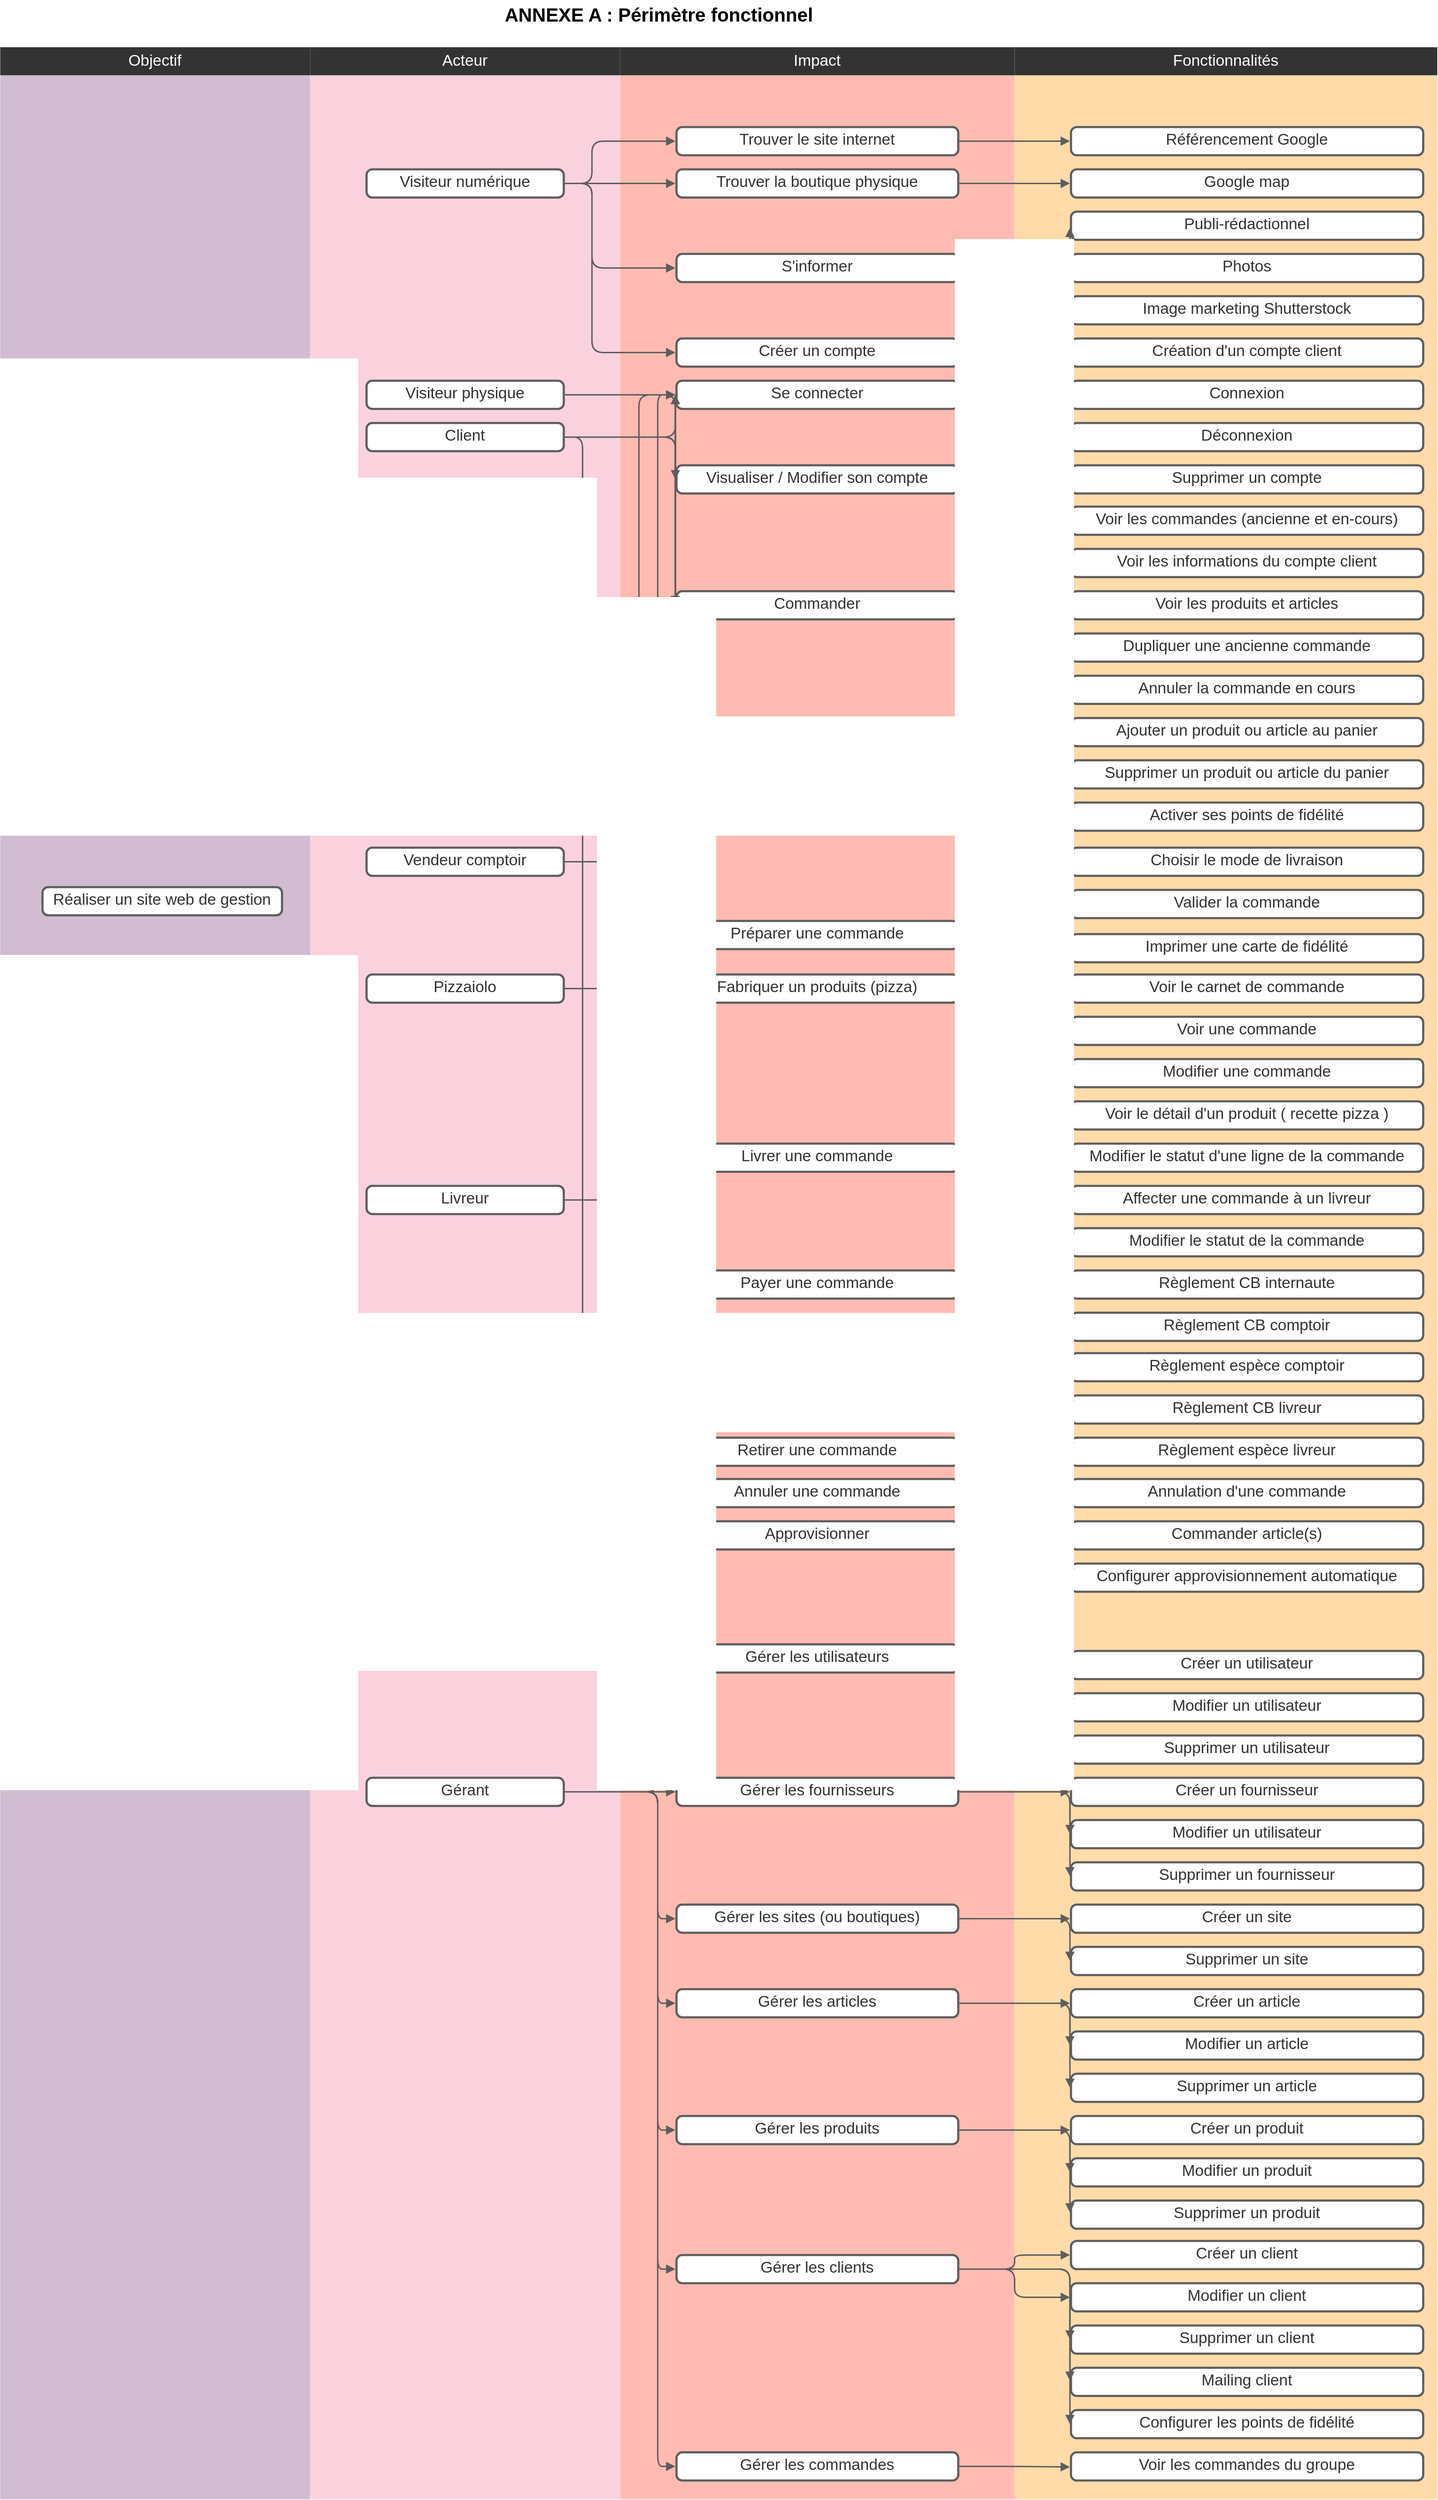 <mxfile version="14.7.7" type="github" pages="3">
  <diagram id="hzwW0-LMFyrInXFMfUsx" name="Périmètre fonctionel">
    <mxGraphModel dx="1554" dy="897" grid="1" gridSize="10" guides="1" tooltips="1" connect="1" arrows="1" fold="1" page="1" pageScale="1" pageWidth="827" pageHeight="1169" math="0" shadow="0">
      <root>
        <mxCell id="0" />
        <mxCell id="1" parent="0" />
        <mxCell id="1UGnrCggBL-m94nnEmyW-94" value="Objectif" style="swimlane;html=1;whiteSpace=wrap;container=1;connectable=0;collapsible=0;fontStyle=0;startSize=30;dropTarget=0;rounded=0;whiteSpace=wrap;fontSize=13;spacing=0;strokeColor=none;strokeOpacity=100;strokeWidth=0;fontSize=16.7;fontColor=#ffffff;align=center;fillColor=#333333;swimlaneFillColor=#d1bcd2;" parent="1" vertex="1">
          <mxGeometry y="80" width="330" height="2610" as="geometry" />
        </mxCell>
        <mxCell id="1UGnrCggBL-m94nnEmyW-97" value="Acteur" style="swimlane;html=1;whiteSpace=wrap;container=1;connectable=0;collapsible=0;fontStyle=0;startSize=30;dropTarget=0;rounded=0;whiteSpace=wrap;fontSize=13;spacing=0;strokeColor=none;strokeOpacity=100;strokeWidth=0;fontSize=16.7;fontColor=#ffffff;align=center;fillColor=#333333;swimlaneFillColor=#f9d2de;" parent="1" vertex="1">
          <mxGeometry x="330" y="80" width="330" height="2610" as="geometry" />
        </mxCell>
        <mxCell id="1UGnrCggBL-m94nnEmyW-99" value="Impact" style="swimlane;html=1;whiteSpace=wrap;container=1;connectable=0;collapsible=0;fontStyle=0;startSize=30;dropTarget=0;rounded=0;whiteSpace=wrap;fontSize=13;spacing=0;strokeColor=none;strokeOpacity=100;strokeWidth=0;fontSize=16.7;fontColor=#ffffff;align=center;fillColor=#333333;swimlaneFillColor=#ffbbb1;" parent="1" vertex="1">
          <mxGeometry x="660" y="80" width="420" height="2610" as="geometry" />
        </mxCell>
        <mxCell id="1UGnrCggBL-m94nnEmyW-111" value="Fonctionnalités" style="swimlane;html=1;whiteSpace=wrap;container=1;connectable=0;collapsible=0;fontStyle=0;startSize=30;dropTarget=0;rounded=0;whiteSpace=wrap;fontSize=13;spacing=0;strokeColor=none;strokeOpacity=100;strokeWidth=0;fontSize=16.7;fontColor=#ffffff;align=center;fillColor=#333333;swimlaneFillColor=#ffdba9;" parent="1" vertex="1">
          <mxGeometry x="1080" y="80" width="450" height="2610" as="geometry" />
        </mxCell>
        <mxCell id="1UGnrCggBL-m94nnEmyW-95" value="&lt;div style=&quot;display: flex; justify-content: center; text-align: center; align-items: baseline; font-size: 0; line-height: 1.25;margin-top: -2px;&quot;&gt;&lt;span&gt;&lt;span style=&quot;font-size:16.7px;color:#333333;&quot;&gt;Réaliser un site web de gestion&lt;/span&gt;&lt;/span&gt;&lt;/div&gt;" style="rounded=1;arcSize=20;whiteSpace=wrap;overflow=block;blockSpacing=1;html=1;fontSize=13;spacing=0;strokeColor=#5e5e5e;strokeOpacity=100;strokeWidth=2.3;" parent="1" vertex="1">
          <mxGeometry x="45" y="974" width="255" height="30" as="geometry" />
        </mxCell>
        <mxCell id="1UGnrCggBL-m94nnEmyW-100" value="&lt;div style=&quot;display: flex; justify-content: center; text-align: center; align-items: baseline; font-size: 0; line-height: 1.25;margin-top: -2px;&quot;&gt;&lt;span&gt;&lt;span style=&quot;font-size:16.7px;color:#333333;&quot;&gt;Visiteur numérique&lt;/span&gt;&lt;/span&gt;&lt;/div&gt;" style="rounded=1;arcSize=20;whiteSpace=wrap;overflow=block;blockSpacing=1;html=1;fontSize=13;spacing=0;strokeColor=#5e5e5e;strokeOpacity=100;strokeWidth=2.3;" parent="1" vertex="1">
          <mxGeometry x="390" y="210" width="210" height="30" as="geometry" />
        </mxCell>
        <mxCell id="1UGnrCggBL-m94nnEmyW-101" value="&lt;div style=&quot;display: flex; justify-content: center; text-align: center; align-items: baseline; font-size: 0; line-height: 1.25;margin-top: -2px;&quot;&gt;&lt;span&gt;&lt;span style=&quot;font-size:16.7px;color:#333333;&quot;&gt;Visiteur physique&lt;/span&gt;&lt;/span&gt;&lt;/div&gt;" style="rounded=1;arcSize=20;whiteSpace=wrap;overflow=block;blockSpacing=1;html=1;fontSize=13;spacing=0;strokeColor=#5e5e5e;strokeOpacity=100;strokeWidth=2.3;" parent="1" vertex="1">
          <mxGeometry x="390" y="435" width="210" height="30" as="geometry" />
        </mxCell>
        <mxCell id="1UGnrCggBL-m94nnEmyW-102" value="&lt;div style=&quot;display: flex; justify-content: center; text-align: center; align-items: baseline; font-size: 0; line-height: 1.25;margin-top: -2px;&quot;&gt;&lt;span&gt;&lt;span style=&quot;font-size:16.7px;color:#333333;&quot;&gt;Client&lt;/span&gt;&lt;/span&gt;&lt;/div&gt;" style="rounded=1;arcSize=20;whiteSpace=wrap;overflow=block;blockSpacing=1;html=1;fontSize=13;spacing=0;strokeColor=#5e5e5e;strokeOpacity=100;strokeWidth=2.3;" parent="1" vertex="1">
          <mxGeometry x="390" y="480" width="210" height="30" as="geometry" />
        </mxCell>
        <mxCell id="1UGnrCggBL-m94nnEmyW-103" value="&lt;div style=&quot;display: flex; justify-content: center; text-align: center; align-items: baseline; font-size: 0; line-height: 1.25;margin-top: -2px;&quot;&gt;&lt;span&gt;&lt;span style=&quot;font-size:16.7px;color:#333333;&quot;&gt;Vendeur comptoir&lt;/span&gt;&lt;/span&gt;&lt;/div&gt;" style="rounded=1;arcSize=20;whiteSpace=wrap;overflow=block;blockSpacing=1;html=1;fontSize=13;spacing=0;strokeColor=#5e5e5e;strokeOpacity=100;strokeWidth=2.3;" parent="1" vertex="1">
          <mxGeometry x="390" y="932" width="210" height="30" as="geometry" />
        </mxCell>
        <mxCell id="1UGnrCggBL-m94nnEmyW-104" value="&lt;div style=&quot;display: flex; justify-content: center; text-align: center; align-items: baseline; font-size: 0; line-height: 1.25;margin-top: -2px;&quot;&gt;&lt;span&gt;&lt;span style=&quot;font-size:16.7px;color:#333333;&quot;&gt;Pizzaiolo&lt;/span&gt;&lt;/span&gt;&lt;/div&gt;" style="rounded=1;arcSize=20;whiteSpace=wrap;overflow=block;blockSpacing=1;html=1;fontSize=13;spacing=0;strokeColor=#5e5e5e;strokeOpacity=100;strokeWidth=2.3;" parent="1" vertex="1">
          <mxGeometry x="390" y="1067" width="210" height="30" as="geometry" />
        </mxCell>
        <mxCell id="1UGnrCggBL-m94nnEmyW-105" value="&lt;div style=&quot;display: flex; justify-content: center; text-align: center; align-items: baseline; font-size: 0; line-height: 1.25;margin-top: -2px;&quot;&gt;&lt;span&gt;&lt;span style=&quot;font-size:16.7px;color:#333333;&quot;&gt;Gérant&lt;/span&gt;&lt;/span&gt;&lt;/div&gt;" style="rounded=1;arcSize=20;whiteSpace=wrap;overflow=block;blockSpacing=1;html=1;fontSize=13;spacing=0;strokeColor=#5e5e5e;strokeOpacity=100;strokeWidth=2.3;" parent="1" vertex="1">
          <mxGeometry x="390" y="1922" width="210" height="30" as="geometry" />
        </mxCell>
        <mxCell id="1UGnrCggBL-m94nnEmyW-106" value="&lt;div style=&quot;display: flex; justify-content: center; text-align: center; align-items: baseline; font-size: 0; line-height: 1.25;margin-top: -2px;&quot;&gt;&lt;span&gt;&lt;span style=&quot;font-size:16.7px;color:#333333;&quot;&gt;Livreur&lt;/span&gt;&lt;/span&gt;&lt;/div&gt;" style="rounded=1;arcSize=20;whiteSpace=wrap;overflow=block;blockSpacing=1;html=1;fontSize=13;spacing=0;strokeColor=#5e5e5e;strokeOpacity=100;strokeWidth=2.3;" parent="1" vertex="1">
          <mxGeometry x="390" y="1292" width="210" height="30" as="geometry" />
        </mxCell>
        <mxCell id="1UGnrCggBL-m94nnEmyW-107" value="&lt;div style=&quot;display: flex; justify-content: center; text-align: center; align-items: baseline; font-size: 0; line-height: 1.25;margin-top: -2px;&quot;&gt;&lt;span&gt;&lt;span style=&quot;font-size:16.7px;color:#333333;&quot;&gt;Trouver le site internet&lt;/span&gt;&lt;/span&gt;&lt;/div&gt;" style="rounded=1;arcSize=20;whiteSpace=wrap;overflow=block;blockSpacing=1;html=1;fontSize=13;spacing=0;strokeColor=#5e5e5e;strokeOpacity=100;strokeWidth=2.3;" parent="1" vertex="1">
          <mxGeometry x="720" y="165" width="300" height="30" as="geometry" />
        </mxCell>
        <mxCell id="1UGnrCggBL-m94nnEmyW-108" value="&lt;div style=&quot;display: flex; justify-content: center; text-align: center; align-items: baseline; font-size: 0; line-height: 1.25;margin-top: -2px;&quot;&gt;&lt;span&gt;&lt;span style=&quot;font-size:16.7px;color:#333333;&quot;&gt;S&#39;informer&lt;/span&gt;&lt;/span&gt;&lt;/div&gt;" style="rounded=1;arcSize=20;whiteSpace=wrap;overflow=block;blockSpacing=1;html=1;fontSize=13;spacing=0;strokeColor=#5e5e5e;strokeOpacity=100;strokeWidth=2.3;" parent="1" vertex="1">
          <mxGeometry x="720" y="300" width="300" height="30" as="geometry" />
        </mxCell>
        <mxCell id="1UGnrCggBL-m94nnEmyW-109" value="&lt;div style=&quot;display: flex; justify-content: center; text-align: center; align-items: baseline; font-size: 0; line-height: 1.25;margin-top: -2px;&quot;&gt;&lt;span&gt;&lt;span style=&quot;font-size:16.7px;color:#333333;&quot;&gt;Trouver la boutique physique&lt;/span&gt;&lt;/span&gt;&lt;/div&gt;" style="rounded=1;arcSize=20;whiteSpace=wrap;overflow=block;blockSpacing=1;html=1;fontSize=13;spacing=0;strokeColor=#5e5e5e;strokeOpacity=100;strokeWidth=2.3;" parent="1" vertex="1">
          <mxGeometry x="720" y="210" width="300" height="30" as="geometry" />
        </mxCell>
        <mxCell id="1UGnrCggBL-m94nnEmyW-112" value="&lt;div style=&quot;display: flex; justify-content: center; text-align: center; align-items: baseline; font-size: 0; line-height: 1.25;margin-top: -2px;&quot;&gt;&lt;span&gt;&lt;span style=&quot;font-size:16.7px;color:#333333;&quot;&gt;Création d&#39;un compte client&lt;/span&gt;&lt;/span&gt;&lt;/div&gt;" style="rounded=1;arcSize=20;whiteSpace=wrap;overflow=block;blockSpacing=1;html=1;fontSize=13;spacing=0;strokeColor=#5e5e5e;strokeOpacity=100;strokeWidth=2.3;" parent="1" vertex="1">
          <mxGeometry x="1140" y="390" width="375" height="30" as="geometry" />
        </mxCell>
        <mxCell id="1UGnrCggBL-m94nnEmyW-113" value="&lt;div style=&quot;display: flex; justify-content: center; text-align: center; align-items: baseline; font-size: 0; line-height: 1.25;margin-top: -2px;&quot;&gt;&lt;span&gt;&lt;span style=&quot;font-size:16.7px;color:#333333;&quot;&gt;Connexion&lt;/span&gt;&lt;/span&gt;&lt;/div&gt;" style="rounded=1;arcSize=20;whiteSpace=wrap;overflow=block;blockSpacing=1;html=1;fontSize=13;spacing=0;strokeColor=#5e5e5e;strokeOpacity=100;strokeWidth=2.3;" parent="1" vertex="1">
          <mxGeometry x="1140" y="435" width="375" height="30" as="geometry" />
        </mxCell>
        <mxCell id="1UGnrCggBL-m94nnEmyW-114" value="&lt;div style=&quot;display: flex; justify-content: center; text-align: center; align-items: baseline; font-size: 0; line-height: 1.25;margin-top: -2px;&quot;&gt;&lt;span&gt;&lt;span style=&quot;font-size:16.7px;color:#333333;&quot;&gt;Voir les produits et articles&lt;/span&gt;&lt;/span&gt;&lt;/div&gt;" style="rounded=1;arcSize=20;whiteSpace=wrap;overflow=block;blockSpacing=1;html=1;fontSize=13;spacing=0;strokeColor=#5e5e5e;strokeOpacity=100;strokeWidth=2.3;" parent="1" vertex="1">
          <mxGeometry x="1140" y="659" width="375" height="30" as="geometry" />
        </mxCell>
        <mxCell id="1UGnrCggBL-m94nnEmyW-115" value="&lt;div style=&quot;display: flex; justify-content: center; text-align: center; align-items: baseline; font-size: 0; line-height: 1.25;margin-top: -2px;&quot;&gt;&lt;span&gt;&lt;span style=&quot;font-size:16.7px;color:#333333;&quot;&gt;Ajouter un produit ou article au panier&lt;/span&gt;&lt;/span&gt;&lt;/div&gt;" style="rounded=1;arcSize=20;whiteSpace=wrap;overflow=block;blockSpacing=1;html=1;fontSize=13;spacing=0;strokeColor=#5e5e5e;strokeOpacity=100;strokeWidth=2.3;" parent="1" vertex="1">
          <mxGeometry x="1140" y="794" width="375" height="30" as="geometry" />
        </mxCell>
        <mxCell id="1UGnrCggBL-m94nnEmyW-116" value="&lt;div style=&quot;display: flex; justify-content: center; text-align: center; align-items: baseline; font-size: 0; line-height: 1.25;margin-top: -2px;&quot;&gt;&lt;span&gt;&lt;span style=&quot;font-size:16.7px;color:#333333;&quot;&gt;Commander&lt;/span&gt;&lt;/span&gt;&lt;/div&gt;" style="rounded=1;arcSize=20;whiteSpace=wrap;overflow=block;blockSpacing=1;html=1;fontSize=13;spacing=0;strokeColor=#5e5e5e;strokeOpacity=100;strokeWidth=2.3;" parent="1" vertex="1">
          <mxGeometry x="720" y="659" width="300" height="30" as="geometry" />
        </mxCell>
        <mxCell id="1UGnrCggBL-m94nnEmyW-117" value="&lt;div style=&quot;display: flex; justify-content: center; text-align: center; align-items: baseline; font-size: 0; line-height: 1.25;margin-top: -2px;&quot;&gt;&lt;span&gt;&lt;span style=&quot;font-size:16.7px;color:#333333;&quot;&gt;Valider la commande&lt;/span&gt;&lt;/span&gt;&lt;/div&gt;" style="rounded=1;arcSize=20;whiteSpace=wrap;overflow=block;blockSpacing=1;html=1;fontSize=13;spacing=0;strokeColor=#5e5e5e;strokeOpacity=100;strokeWidth=2.3;" parent="1" vertex="1">
          <mxGeometry x="1140" y="977" width="375" height="30" as="geometry" />
        </mxCell>
        <mxCell id="1UGnrCggBL-m94nnEmyW-118" value="&lt;div style=&quot;display: flex; justify-content: center; text-align: center; align-items: baseline; font-size: 0; line-height: 1.25;margin-top: -2px;&quot;&gt;&lt;span&gt;&lt;span style=&quot;font-size:16.7px;color:#333333;&quot;&gt;Déconnexion&lt;/span&gt;&lt;/span&gt;&lt;/div&gt;" style="rounded=1;arcSize=20;whiteSpace=wrap;overflow=block;blockSpacing=1;html=1;fontSize=13;spacing=0;strokeColor=#5e5e5e;strokeOpacity=100;strokeWidth=2.3;" parent="1" vertex="1">
          <mxGeometry x="1140" y="480" width="375" height="30" as="geometry" />
        </mxCell>
        <mxCell id="1UGnrCggBL-m94nnEmyW-119" value="&lt;div style=&quot;display: flex; justify-content: center; text-align: center; align-items: baseline; font-size: 0; line-height: 1.25;margin-top: -2px;&quot;&gt;&lt;span&gt;&lt;span style=&quot;font-size:16.7px;color:#333333;&quot;&gt;Préparer une commande&lt;/span&gt;&lt;/span&gt;&lt;/div&gt;" style="rounded=1;arcSize=20;whiteSpace=wrap;overflow=block;blockSpacing=1;html=1;fontSize=13;spacing=0;strokeColor=#5e5e5e;strokeOpacity=100;strokeWidth=2.3;" parent="1" vertex="1">
          <mxGeometry x="720" y="1010" width="300" height="30" as="geometry" />
        </mxCell>
        <mxCell id="1UGnrCggBL-m94nnEmyW-120" value="&lt;div style=&quot;display: flex; justify-content: center; text-align: center; align-items: baseline; font-size: 0; line-height: 1.25;margin-top: -2px;&quot;&gt;&lt;span&gt;&lt;span style=&quot;font-size:16.7px;color:#333333;&quot;&gt;Fabriquer un produits (pizza)&lt;/span&gt;&lt;/span&gt;&lt;/div&gt;" style="rounded=1;arcSize=20;whiteSpace=wrap;overflow=block;blockSpacing=1;html=1;fontSize=13;spacing=0;strokeColor=#5e5e5e;strokeOpacity=100;strokeWidth=2.3;" parent="1" vertex="1">
          <mxGeometry x="720" y="1067" width="300" height="30" as="geometry" />
        </mxCell>
        <mxCell id="1UGnrCggBL-m94nnEmyW-121" value="&lt;div style=&quot;display: flex; justify-content: center; text-align: center; align-items: baseline; font-size: 0; line-height: 1.25;margin-top: -2px;&quot;&gt;&lt;span&gt;&lt;span style=&quot;font-size:16.7px;color:#333333;&quot;&gt;Voir le détail d&#39;un produit ( recette pizza )&lt;/span&gt;&lt;/span&gt;&lt;/div&gt;" style="rounded=1;arcSize=20;whiteSpace=wrap;overflow=block;blockSpacing=1;html=1;fontSize=13;spacing=0;strokeColor=#5e5e5e;strokeOpacity=100;strokeWidth=2.3;" parent="1" vertex="1">
          <mxGeometry x="1140" y="1202" width="375" height="30" as="geometry" />
        </mxCell>
        <mxCell id="1UGnrCggBL-m94nnEmyW-122" value="&lt;div style=&quot;display: flex; justify-content: center; text-align: center; align-items: baseline; font-size: 0; line-height: 1.25;margin-top: -2px;&quot;&gt;&lt;span&gt;&lt;span style=&quot;font-size:16.7px;color:#333333;&quot;&gt;Livrer une commande&lt;/span&gt;&lt;/span&gt;&lt;/div&gt;" style="rounded=1;arcSize=20;whiteSpace=wrap;overflow=block;blockSpacing=1;html=1;fontSize=13;spacing=0;strokeColor=#5e5e5e;strokeOpacity=100;strokeWidth=2.3;" parent="1" vertex="1">
          <mxGeometry x="720" y="1247" width="300" height="30" as="geometry" />
        </mxCell>
        <mxCell id="1UGnrCggBL-m94nnEmyW-123" value="&lt;div style=&quot;display: flex; justify-content: center; text-align: center; align-items: baseline; font-size: 0; line-height: 1.25;margin-top: -2px;&quot;&gt;&lt;span&gt;&lt;span style=&quot;font-size:16.7px;color:#333333;&quot;&gt;Gérer les sites (ou boutiques)&lt;/span&gt;&lt;/span&gt;&lt;/div&gt;" style="rounded=1;arcSize=20;whiteSpace=wrap;overflow=block;blockSpacing=1;html=1;fontSize=13;spacing=0;strokeColor=#5e5e5e;strokeOpacity=100;strokeWidth=2.3;" parent="1" vertex="1">
          <mxGeometry x="720" y="2057" width="300" height="30" as="geometry" />
        </mxCell>
        <mxCell id="1UGnrCggBL-m94nnEmyW-124" value="&lt;div style=&quot;display: flex; justify-content: center; text-align: center; align-items: baseline; font-size: 0; line-height: 1.25;margin-top: -2px;&quot;&gt;&lt;span&gt;&lt;span style=&quot;font-size:16.7px;color:#333333;&quot;&gt;Gérer les articles&lt;/span&gt;&lt;/span&gt;&lt;/div&gt;" style="rounded=1;arcSize=20;whiteSpace=wrap;overflow=block;blockSpacing=1;html=1;fontSize=13;spacing=0;strokeColor=#5e5e5e;strokeOpacity=100;strokeWidth=2.3;" parent="1" vertex="1">
          <mxGeometry x="720" y="2147" width="300" height="30" as="geometry" />
        </mxCell>
        <mxCell id="1UGnrCggBL-m94nnEmyW-125" value="&lt;div style=&quot;display: flex; justify-content: center; text-align: center; align-items: baseline; font-size: 0; line-height: 1.25;margin-top: -2px;&quot;&gt;&lt;span&gt;&lt;span style=&quot;font-size:16.7px;color:#333333;&quot;&gt;Référencement Google&lt;/span&gt;&lt;/span&gt;&lt;/div&gt;" style="rounded=1;arcSize=20;whiteSpace=wrap;overflow=block;blockSpacing=1;html=1;fontSize=13;spacing=0;strokeColor=#5e5e5e;strokeOpacity=100;strokeWidth=2.3;" parent="1" vertex="1">
          <mxGeometry x="1140" y="165" width="375" height="30" as="geometry" />
        </mxCell>
        <mxCell id="1UGnrCggBL-m94nnEmyW-126" value="&lt;div style=&quot;display: flex; justify-content: center; text-align: center; align-items: baseline; font-size: 0; line-height: 1.25;margin-top: -2px;&quot;&gt;&lt;span&gt;&lt;span style=&quot;font-size:16.7px;color:#333333;&quot;&gt;Publi-rédactionnel&lt;/span&gt;&lt;/span&gt;&lt;/div&gt;" style="rounded=1;arcSize=20;whiteSpace=wrap;overflow=block;blockSpacing=1;html=1;fontSize=13;spacing=0;strokeColor=#5e5e5e;strokeOpacity=100;strokeWidth=2.3;" parent="1" vertex="1">
          <mxGeometry x="1140" y="255" width="375" height="30" as="geometry" />
        </mxCell>
        <mxCell id="1UGnrCggBL-m94nnEmyW-127" value="&lt;div style=&quot;display: flex; justify-content: center; text-align: center; align-items: baseline; font-size: 0; line-height: 1.25;margin-top: -2px;&quot;&gt;&lt;span&gt;&lt;span style=&quot;font-size:16.7px;color:#333333;&quot;&gt;Photos&lt;/span&gt;&lt;/span&gt;&lt;/div&gt;" style="rounded=1;arcSize=20;whiteSpace=wrap;overflow=block;blockSpacing=1;html=1;fontSize=13;spacing=0;strokeColor=#5e5e5e;strokeOpacity=100;strokeWidth=2.3;" parent="1" vertex="1">
          <mxGeometry x="1140" y="300" width="375" height="30" as="geometry" />
        </mxCell>
        <mxCell id="1UGnrCggBL-m94nnEmyW-128" value="&lt;div style=&quot;display: flex; justify-content: center; text-align: center; align-items: baseline; font-size: 0; line-height: 1.25;margin-top: -2px;&quot;&gt;&lt;span&gt;&lt;span style=&quot;font-size:16.7px;color:#333333;&quot;&gt;Image marketing Shutterstock&lt;/span&gt;&lt;/span&gt;&lt;/div&gt;" style="rounded=1;arcSize=20;whiteSpace=wrap;overflow=block;blockSpacing=1;html=1;fontSize=13;spacing=0;strokeColor=#5e5e5e;strokeOpacity=100;strokeWidth=2.3;" parent="1" vertex="1">
          <mxGeometry x="1140" y="345" width="375" height="30" as="geometry" />
        </mxCell>
        <mxCell id="1UGnrCggBL-m94nnEmyW-129" value="&lt;div style=&quot;display: flex; justify-content: center; text-align: center; align-items: baseline; font-size: 0; line-height: 1.25;margin-top: -2px;&quot;&gt;&lt;span&gt;&lt;span style=&quot;font-size:16.7px;color:#333333;&quot;&gt;Google map&lt;/span&gt;&lt;/span&gt;&lt;/div&gt;" style="rounded=1;arcSize=20;whiteSpace=wrap;overflow=block;blockSpacing=1;html=1;fontSize=13;spacing=0;strokeColor=#5e5e5e;strokeOpacity=100;strokeWidth=2.3;" parent="1" vertex="1">
          <mxGeometry x="1140" y="210" width="375" height="30" as="geometry" />
        </mxCell>
        <mxCell id="1UGnrCggBL-m94nnEmyW-130" value="&lt;div style=&quot;display: flex; justify-content: center; text-align: center; align-items: baseline; font-size: 0; line-height: 1.25;margin-top: -2px;&quot;&gt;&lt;span&gt;&lt;span style=&quot;font-size:16.7px;color:#333333;&quot;&gt;Voir le carnet de commande&lt;/span&gt;&lt;/span&gt;&lt;/div&gt;" style="rounded=1;arcSize=20;whiteSpace=wrap;overflow=block;blockSpacing=1;html=1;fontSize=13;spacing=0;strokeColor=#5e5e5e;strokeOpacity=100;strokeWidth=2.3;" parent="1" vertex="1">
          <mxGeometry x="1140" y="1067" width="375" height="30" as="geometry" />
        </mxCell>
        <mxCell id="1UGnrCggBL-m94nnEmyW-131" value="&lt;div style=&quot;display: flex; justify-content: center; text-align: center; align-items: baseline; font-size: 0; line-height: 1.25;margin-top: -2px;&quot;&gt;&lt;span&gt;&lt;span style=&quot;font-size:16.7px;color:#333333;&quot;&gt;Voir une commande&lt;/span&gt;&lt;/span&gt;&lt;/div&gt;" style="rounded=1;arcSize=20;whiteSpace=wrap;overflow=block;blockSpacing=1;html=1;fontSize=13;spacing=0;strokeColor=#5e5e5e;strokeOpacity=100;strokeWidth=2.3;" parent="1" vertex="1">
          <mxGeometry x="1140" y="1112" width="375" height="30" as="geometry" />
        </mxCell>
        <mxCell id="1UGnrCggBL-m94nnEmyW-132" value="&lt;div style=&quot;display: flex; justify-content: center; text-align: center; align-items: baseline; font-size: 0; line-height: 1.25;margin-top: -2px;&quot;&gt;&lt;span&gt;&lt;span style=&quot;font-size:16.7px;color:#333333;&quot;&gt;Modifier le statut de la commande&lt;/span&gt;&lt;/span&gt;&lt;/div&gt;" style="rounded=1;arcSize=20;whiteSpace=wrap;overflow=block;blockSpacing=1;html=1;fontSize=13;spacing=0;strokeColor=#5e5e5e;strokeOpacity=100;strokeWidth=2.3;" parent="1" vertex="1">
          <mxGeometry x="1140" y="1337" width="375" height="30" as="geometry" />
        </mxCell>
        <mxCell id="1UGnrCggBL-m94nnEmyW-133" value="&lt;div style=&quot;display: flex; justify-content: center; text-align: center; align-items: baseline; font-size: 0; line-height: 1.25;margin-top: -2px;&quot;&gt;&lt;span&gt;&lt;span style=&quot;font-size:16.7px;color:#333333;&quot;&gt;Imprimer une carte de fidélité&lt;/span&gt;&lt;/span&gt;&lt;/div&gt;" style="rounded=1;arcSize=20;whiteSpace=wrap;overflow=block;blockSpacing=1;html=1;fontSize=13;spacing=0;strokeColor=#5e5e5e;strokeOpacity=100;strokeWidth=2.3;" parent="1" vertex="1">
          <mxGeometry x="1140" y="1024" width="375" height="30" as="geometry" />
        </mxCell>
        <mxCell id="1UGnrCggBL-m94nnEmyW-134" value="&lt;div style=&quot;display: flex; justify-content: center; text-align: center; align-items: baseline; font-size: 0; line-height: 1.25;margin-top: -2px;&quot;&gt;&lt;span&gt;&lt;span style=&quot;font-size:16.7px;color:#333333;&quot;&gt;Gérer les clients&lt;/span&gt;&lt;/span&gt;&lt;/div&gt;" style="rounded=1;arcSize=20;whiteSpace=wrap;overflow=block;blockSpacing=1;html=1;fontSize=13;spacing=0;strokeColor=#5e5e5e;strokeOpacity=100;strokeWidth=2.3;" parent="1" vertex="1">
          <mxGeometry x="720" y="2430" width="300" height="30" as="geometry" />
        </mxCell>
        <UserObject label="" lucidchartObjectId="rEgEEi0dlnWN" id="1UGnrCggBL-m94nnEmyW-135">
          <mxCell style="html=1;jettySize=18;whiteSpace=wrap;overflow=block;blockSpacing=1;fontSize=13;strokeColor=#5E5E5E;strokeWidth=1.5;rounded=1;arcSize=24;edgeStyle=orthogonalEdgeStyle;startArrow=none;;endArrow=block;endFill=1;;exitX=1.005;exitY=0.5;exitPerimeter=0;entryX=-0.004;entryY=0.5;entryPerimeter=0;" parent="1" source="1UGnrCggBL-m94nnEmyW-105" target="1UGnrCggBL-m94nnEmyW-123" edge="1">
            <mxGeometry width="100" height="100" relative="1" as="geometry">
              <Array as="points">
                <mxPoint x="700" y="1937" />
                <mxPoint x="700" y="2072" />
              </Array>
            </mxGeometry>
          </mxCell>
        </UserObject>
        <UserObject label="" lucidchartObjectId="oPgE93j-i53n" id="1UGnrCggBL-m94nnEmyW-136">
          <mxCell style="html=1;jettySize=18;whiteSpace=wrap;overflow=block;blockSpacing=1;fontSize=13;strokeColor=#5E5E5E;strokeWidth=1.5;rounded=1;arcSize=24;edgeStyle=orthogonalEdgeStyle;startArrow=none;;endArrow=block;endFill=1;;exitX=1.005;exitY=0.5;exitPerimeter=0;entryX=-0.004;entryY=0.5;entryPerimeter=0;" parent="1" source="1UGnrCggBL-m94nnEmyW-102" target="1UGnrCggBL-m94nnEmyW-116" edge="1">
            <mxGeometry width="100" height="100" relative="1" as="geometry">
              <Array as="points" />
            </mxGeometry>
          </mxCell>
        </UserObject>
        <UserObject label="" lucidchartObjectId="tPgEFj~sGLS1" id="1UGnrCggBL-m94nnEmyW-137">
          <mxCell style="html=1;jettySize=18;whiteSpace=wrap;overflow=block;blockSpacing=1;fontSize=13;strokeColor=#5E5E5E;strokeWidth=1.5;rounded=1;arcSize=24;edgeStyle=orthogonalEdgeStyle;startArrow=none;;endArrow=block;endFill=1;;exitX=1.005;exitY=0.5;exitPerimeter=0;entryX=-0.004;entryY=0.5;entryPerimeter=0;" parent="1" source="1UGnrCggBL-m94nnEmyW-101" target="1UGnrCggBL-m94nnEmyW-116" edge="1">
            <mxGeometry width="100" height="100" relative="1" as="geometry">
              <Array as="points" />
            </mxGeometry>
          </mxCell>
        </UserObject>
        <UserObject label="" lucidchartObjectId="GPgEA9oQFezG" id="1UGnrCggBL-m94nnEmyW-138">
          <mxCell style="html=1;jettySize=18;whiteSpace=wrap;overflow=block;blockSpacing=1;fontSize=13;strokeColor=#5E5E5E;strokeWidth=1.5;rounded=1;arcSize=24;edgeStyle=orthogonalEdgeStyle;startArrow=none;;endArrow=block;endFill=1;;exitX=1.005;exitY=0.5;exitPerimeter=0;entryX=-0.004;entryY=0.5;entryPerimeter=0;" parent="1" source="1UGnrCggBL-m94nnEmyW-103" target="1UGnrCggBL-m94nnEmyW-116" edge="1">
            <mxGeometry width="100" height="100" relative="1" as="geometry">
              <Array as="points" />
            </mxGeometry>
          </mxCell>
        </UserObject>
        <UserObject label="" lucidchartObjectId="PPgE4fTn-bTm" id="1UGnrCggBL-m94nnEmyW-139">
          <mxCell style="html=1;jettySize=18;whiteSpace=wrap;overflow=block;blockSpacing=1;fontSize=13;strokeColor=#5E5E5E;strokeWidth=1.5;rounded=1;arcSize=24;edgeStyle=orthogonalEdgeStyle;startArrow=none;;endArrow=block;endFill=1;;exitX=1.005;exitY=0.5;exitPerimeter=0;entryX=-0.004;entryY=0.5;entryPerimeter=0;" parent="1" source="1UGnrCggBL-m94nnEmyW-100" target="1UGnrCggBL-m94nnEmyW-108" edge="1">
            <mxGeometry width="100" height="100" relative="1" as="geometry">
              <Array as="points">
                <mxPoint x="630" y="225" />
                <mxPoint x="630" y="315" />
              </Array>
            </mxGeometry>
          </mxCell>
        </UserObject>
        <UserObject label="" lucidchartObjectId="VPgEI8H-uU9-" id="1UGnrCggBL-m94nnEmyW-140">
          <mxCell style="html=1;jettySize=18;whiteSpace=wrap;overflow=block;blockSpacing=1;fontSize=13;strokeColor=#5E5E5E;strokeWidth=1.5;rounded=1;arcSize=24;edgeStyle=orthogonalEdgeStyle;startArrow=none;;endArrow=block;endFill=1;;exitX=1.005;exitY=0.5;exitPerimeter=0;entryX=-0.004;entryY=0.5;entryPerimeter=0;" parent="1" source="1UGnrCggBL-m94nnEmyW-100" target="1UGnrCggBL-m94nnEmyW-109" edge="1">
            <mxGeometry width="100" height="100" relative="1" as="geometry">
              <Array as="points" />
            </mxGeometry>
          </mxCell>
        </UserObject>
        <UserObject label="" lucidchartObjectId="ZPgE8.AYtfh0" id="1UGnrCggBL-m94nnEmyW-141">
          <mxCell style="html=1;jettySize=18;whiteSpace=wrap;overflow=block;blockSpacing=1;fontSize=13;strokeColor=#5E5E5E;strokeWidth=1.5;rounded=1;arcSize=24;edgeStyle=orthogonalEdgeStyle;startArrow=none;;endArrow=block;endFill=1;;exitX=1.005;exitY=0.5;exitPerimeter=0;entryX=-0.004;entryY=0.5;entryPerimeter=0;" parent="1" source="1UGnrCggBL-m94nnEmyW-100" target="1UGnrCggBL-m94nnEmyW-107" edge="1">
            <mxGeometry width="100" height="100" relative="1" as="geometry">
              <Array as="points">
                <mxPoint x="630" y="225" />
                <mxPoint x="630" y="180" />
              </Array>
            </mxGeometry>
          </mxCell>
        </UserObject>
        <UserObject label="" lucidchartObjectId="9TgEseN9rsNu" id="1UGnrCggBL-m94nnEmyW-142">
          <mxCell style="html=1;jettySize=18;whiteSpace=wrap;overflow=block;blockSpacing=1;fontSize=13;strokeColor=#5E5E5E;strokeWidth=1.5;rounded=1;arcSize=24;edgeStyle=orthogonalEdgeStyle;startArrow=none;;endArrow=block;endFill=1;;exitX=1.005;exitY=0.5;exitPerimeter=0;entryX=-0.004;entryY=0.5;entryPerimeter=0;" parent="1" source="1UGnrCggBL-m94nnEmyW-103" target="1UGnrCggBL-m94nnEmyW-119" edge="1">
            <mxGeometry width="100" height="100" relative="1" as="geometry">
              <Array as="points" />
            </mxGeometry>
          </mxCell>
        </UserObject>
        <UserObject label="" lucidchartObjectId="1UgEV46.yf5_" id="1UGnrCggBL-m94nnEmyW-143">
          <mxCell style="html=1;jettySize=18;whiteSpace=wrap;overflow=block;blockSpacing=1;fontSize=13;strokeColor=#5E5E5E;strokeWidth=1.5;rounded=1;arcSize=24;edgeStyle=orthogonalEdgeStyle;startArrow=none;;endArrow=block;endFill=1;;exitX=1.005;exitY=0.5;exitPerimeter=0;entryX=-0.004;entryY=0.5;entryPerimeter=0;" parent="1" source="1UGnrCggBL-m94nnEmyW-104" target="1UGnrCggBL-m94nnEmyW-119" edge="1">
            <mxGeometry width="100" height="100" relative="1" as="geometry">
              <Array as="points" />
            </mxGeometry>
          </mxCell>
        </UserObject>
        <UserObject label="" lucidchartObjectId="-UgEAAglpMKK" id="1UGnrCggBL-m94nnEmyW-144">
          <mxCell style="html=1;jettySize=18;whiteSpace=wrap;overflow=block;blockSpacing=1;fontSize=13;strokeColor=#5E5E5E;strokeWidth=1.5;rounded=1;arcSize=24;edgeStyle=orthogonalEdgeStyle;startArrow=none;;endArrow=block;endFill=1;;exitX=1.005;exitY=0.5;exitPerimeter=0;entryX=-0.004;entryY=0.5;entryPerimeter=0;" parent="1" source="1UGnrCggBL-m94nnEmyW-106" target="1UGnrCggBL-m94nnEmyW-122" edge="1">
            <mxGeometry width="100" height="100" relative="1" as="geometry">
              <Array as="points">
                <mxPoint x="680" y="1307" />
                <mxPoint x="680" y="1262" />
              </Array>
            </mxGeometry>
          </mxCell>
        </UserObject>
        <UserObject label="" lucidchartObjectId="aVgEldAl5Mff" id="1UGnrCggBL-m94nnEmyW-145">
          <mxCell style="html=1;jettySize=18;whiteSpace=wrap;overflow=block;blockSpacing=1;fontSize=13;strokeColor=#5E5E5E;strokeWidth=1.5;rounded=1;arcSize=24;edgeStyle=orthogonalEdgeStyle;startArrow=none;;endArrow=block;endFill=1;;exitX=1.005;exitY=0.5;exitPerimeter=0;entryX=-0.004;entryY=0.5;entryPerimeter=0;" parent="1" source="1UGnrCggBL-m94nnEmyW-104" target="1UGnrCggBL-m94nnEmyW-120" edge="1">
            <mxGeometry width="100" height="100" relative="1" as="geometry">
              <Array as="points" />
            </mxGeometry>
          </mxCell>
        </UserObject>
        <UserObject label="" lucidchartObjectId="oVgEGYGC2VwB" id="1UGnrCggBL-m94nnEmyW-146">
          <mxCell style="html=1;jettySize=18;whiteSpace=wrap;overflow=block;blockSpacing=1;fontSize=13;strokeColor=#5E5E5E;strokeWidth=1.5;rounded=1;arcSize=24;edgeStyle=orthogonalEdgeStyle;startArrow=none;;endArrow=block;endFill=1;;exitX=1.005;exitY=0.5;exitPerimeter=0;entryX=-0.004;entryY=0.5;entryPerimeter=0;" parent="1" source="1UGnrCggBL-m94nnEmyW-105" target="1UGnrCggBL-m94nnEmyW-124" edge="1">
            <mxGeometry width="100" height="100" relative="1" as="geometry">
              <Array as="points">
                <mxPoint x="700" y="1937" />
                <mxPoint x="700" y="2162" />
              </Array>
            </mxGeometry>
          </mxCell>
        </UserObject>
        <UserObject label="" lucidchartObjectId="sVgEJaqIQ7gl" id="1UGnrCggBL-m94nnEmyW-147">
          <mxCell style="html=1;jettySize=18;whiteSpace=wrap;overflow=block;blockSpacing=1;fontSize=13;strokeColor=#5E5E5E;strokeWidth=1.5;rounded=1;arcSize=24;edgeStyle=orthogonalEdgeStyle;startArrow=none;;endArrow=block;endFill=1;;exitX=1.005;exitY=0.5;exitPerimeter=0;entryX=-0.004;entryY=0.5;entryPerimeter=0;" parent="1" source="1UGnrCggBL-m94nnEmyW-105" target="1UGnrCggBL-m94nnEmyW-134" edge="1">
            <mxGeometry width="100" height="100" relative="1" as="geometry">
              <Array as="points">
                <mxPoint x="700" y="1937" />
                <mxPoint x="700" y="2445" />
              </Array>
            </mxGeometry>
          </mxCell>
        </UserObject>
        <UserObject label="" lucidchartObjectId="wYgE3suoRPrt" id="1UGnrCggBL-m94nnEmyW-148">
          <mxCell style="html=1;jettySize=18;whiteSpace=wrap;overflow=block;blockSpacing=1;fontSize=13;strokeColor=#5E5E5E;strokeWidth=1.5;rounded=1;arcSize=24;edgeStyle=orthogonalEdgeStyle;startArrow=none;;endArrow=block;endFill=1;;exitX=1.004;exitY=0.5;exitPerimeter=0;entryX=-0.003;entryY=0.5;entryPerimeter=0;" parent="1" source="1UGnrCggBL-m94nnEmyW-107" target="1UGnrCggBL-m94nnEmyW-125" edge="1">
            <mxGeometry width="100" height="100" relative="1" as="geometry">
              <Array as="points" />
            </mxGeometry>
          </mxCell>
        </UserObject>
        <UserObject label="" lucidchartObjectId="SYgEntfMZJUx" id="1UGnrCggBL-m94nnEmyW-149">
          <mxCell style="html=1;jettySize=18;whiteSpace=wrap;overflow=block;blockSpacing=1;fontSize=13;strokeColor=#5E5E5E;strokeWidth=1.5;rounded=1;arcSize=24;edgeStyle=orthogonalEdgeStyle;startArrow=none;;endArrow=block;endFill=1;;exitX=1.004;exitY=0.5;exitPerimeter=0;entryX=-0.003;entryY=0.5;entryPerimeter=0;" parent="1" source="1UGnrCggBL-m94nnEmyW-109" target="1UGnrCggBL-m94nnEmyW-129" edge="1">
            <mxGeometry width="100" height="100" relative="1" as="geometry">
              <Array as="points" />
            </mxGeometry>
          </mxCell>
        </UserObject>
        <UserObject label="" lucidchartObjectId="6YgEu3_-VogK" id="1UGnrCggBL-m94nnEmyW-150">
          <mxCell style="html=1;jettySize=18;whiteSpace=wrap;overflow=block;blockSpacing=1;fontSize=13;strokeColor=#5E5E5E;strokeWidth=1.5;rounded=1;arcSize=24;edgeStyle=orthogonalEdgeStyle;startArrow=none;;endArrow=block;endFill=1;;exitX=1.004;exitY=0.5;exitPerimeter=0;entryX=-0.003;entryY=0.575;entryPerimeter=0;" parent="1" source="1UGnrCggBL-m94nnEmyW-108" target="1UGnrCggBL-m94nnEmyW-126" edge="1">
            <mxGeometry width="100" height="100" relative="1" as="geometry">
              <Array as="points" />
            </mxGeometry>
          </mxCell>
        </UserObject>
        <UserObject label="" lucidchartObjectId="bZgE3o~u67Dr" id="1UGnrCggBL-m94nnEmyW-151">
          <mxCell style="html=1;jettySize=18;whiteSpace=wrap;overflow=block;blockSpacing=1;fontSize=13;strokeColor=#5E5E5E;strokeWidth=1.5;rounded=1;arcSize=24;edgeStyle=orthogonalEdgeStyle;startArrow=none;;endArrow=block;endFill=1;;exitX=1.004;exitY=0.5;exitPerimeter=0;entryX=-0.003;entryY=0.5;entryPerimeter=0;" parent="1" source="1UGnrCggBL-m94nnEmyW-108" target="1UGnrCggBL-m94nnEmyW-128" edge="1">
            <mxGeometry width="100" height="100" relative="1" as="geometry">
              <Array as="points" />
            </mxGeometry>
          </mxCell>
        </UserObject>
        <UserObject label="" lucidchartObjectId="FZgEnsQo0N8l" id="1UGnrCggBL-m94nnEmyW-152">
          <mxCell style="html=1;jettySize=18;whiteSpace=wrap;overflow=block;blockSpacing=1;fontSize=13;strokeColor=#5E5E5E;strokeWidth=1.5;rounded=1;arcSize=24;edgeStyle=orthogonalEdgeStyle;startArrow=none;;endArrow=block;endFill=1;;exitX=1.004;exitY=0.5;exitPerimeter=0;entryX=-0.003;entryY=0.5;entryPerimeter=0;" parent="1" source="1UGnrCggBL-m94nnEmyW-108" target="1UGnrCggBL-m94nnEmyW-127" edge="1">
            <mxGeometry width="100" height="100" relative="1" as="geometry">
              <Array as="points" />
            </mxGeometry>
          </mxCell>
        </UserObject>
        <UserObject label="" lucidchartObjectId="a0gEpCc2AN6j" id="1UGnrCggBL-m94nnEmyW-153">
          <mxCell style="html=1;jettySize=18;whiteSpace=wrap;overflow=block;blockSpacing=1;fontSize=13;strokeColor=#5E5E5E;strokeWidth=1.5;rounded=1;arcSize=24;edgeStyle=orthogonalEdgeStyle;startArrow=none;;endArrow=block;endFill=1;;exitX=1.004;exitY=0.5;exitPerimeter=0;entryX=-0.002;entryY=0.108;entryPerimeter=0;" parent="1" source="1UGnrCggBL-m94nnEmyW-108" target="1UGnrCggBL-m94nnEmyW-114" edge="1">
            <mxGeometry width="100" height="100" relative="1" as="geometry">
              <Array as="points" />
            </mxGeometry>
          </mxCell>
        </UserObject>
        <UserObject label="" lucidchartObjectId="Q0gEx.ctNLMe" id="1UGnrCggBL-m94nnEmyW-154">
          <mxCell style="html=1;jettySize=18;whiteSpace=wrap;overflow=block;blockSpacing=1;fontSize=13;strokeColor=#5E5E5E;strokeWidth=1.5;rounded=1;arcSize=24;edgeStyle=orthogonalEdgeStyle;startArrow=none;;endArrow=block;endFill=1;;exitX=1.004;exitY=0.5;exitPerimeter=0;entryX=-0.003;entryY=0.425;entryPerimeter=0;" parent="1" source="1UGnrCggBL-m94nnEmyW-116" target="1UGnrCggBL-m94nnEmyW-115" edge="1">
            <mxGeometry width="100" height="100" relative="1" as="geometry">
              <Array as="points" />
            </mxGeometry>
          </mxCell>
        </UserObject>
        <UserObject label="" lucidchartObjectId="W0gExCl5fFTD" id="1UGnrCggBL-m94nnEmyW-155">
          <mxCell style="html=1;jettySize=18;whiteSpace=wrap;overflow=block;blockSpacing=1;fontSize=13;strokeColor=#5E5E5E;strokeWidth=1.5;rounded=1;arcSize=24;edgeStyle=orthogonalEdgeStyle;startArrow=none;;endArrow=block;endFill=1;;exitX=1.004;exitY=0.5;exitPerimeter=0;entryX=-0.003;entryY=0.5;entryPerimeter=0;" parent="1" source="1UGnrCggBL-m94nnEmyW-116" target="1UGnrCggBL-m94nnEmyW-117" edge="1">
            <mxGeometry width="100" height="100" relative="1" as="geometry">
              <Array as="points" />
            </mxGeometry>
          </mxCell>
        </UserObject>
        <UserObject label="" lucidchartObjectId="v6gEAIMGO_Ua" id="1UGnrCggBL-m94nnEmyW-156">
          <mxCell style="html=1;jettySize=18;whiteSpace=wrap;overflow=block;blockSpacing=1;fontSize=13;strokeColor=#5E5E5E;strokeWidth=1.5;rounded=1;arcSize=24;edgeStyle=orthogonalEdgeStyle;startArrow=none;;endArrow=block;endFill=1;;exitX=1.004;exitY=0.5;exitPerimeter=0;entryX=-0.003;entryY=0.425;entryPerimeter=0;" parent="1" source="1UGnrCggBL-m94nnEmyW-119" target="1UGnrCggBL-m94nnEmyW-133" edge="1">
            <mxGeometry width="100" height="100" relative="1" as="geometry">
              <Array as="points" />
            </mxGeometry>
          </mxCell>
        </UserObject>
        <UserObject label="" lucidchartObjectId="I8gEE002Jaw4" id="1UGnrCggBL-m94nnEmyW-157">
          <mxCell style="html=1;jettySize=18;whiteSpace=wrap;overflow=block;blockSpacing=1;fontSize=13;strokeColor=#5E5E5E;strokeWidth=1.5;rounded=1;arcSize=24;edgeStyle=orthogonalEdgeStyle;startArrow=none;;endArrow=block;endFill=1;;exitX=1.004;exitY=0.5;exitPerimeter=0;entryX=-0.002;entryY=0.14;entryPerimeter=0;" parent="1" source="1UGnrCggBL-m94nnEmyW-119" target="1UGnrCggBL-m94nnEmyW-130" edge="1">
            <mxGeometry width="100" height="100" relative="1" as="geometry">
              <Array as="points" />
            </mxGeometry>
          </mxCell>
        </UserObject>
        <UserObject label="" lucidchartObjectId="O8gEEQA7mhcI" id="1UGnrCggBL-m94nnEmyW-158">
          <mxCell style="html=1;jettySize=18;whiteSpace=wrap;overflow=block;blockSpacing=1;fontSize=13;strokeColor=#5E5E5E;strokeWidth=1.5;rounded=1;arcSize=24;edgeStyle=orthogonalEdgeStyle;startArrow=none;;endArrow=block;endFill=1;;exitX=1.004;exitY=0.5;exitPerimeter=0;entryX=-0.002;entryY=0.107;entryPerimeter=0;" parent="1" source="1UGnrCggBL-m94nnEmyW-119" target="1UGnrCggBL-m94nnEmyW-131" edge="1">
            <mxGeometry width="100" height="100" relative="1" as="geometry">
              <Array as="points" />
            </mxGeometry>
          </mxCell>
        </UserObject>
        <UserObject label="" lucidchartObjectId="t-gENcjStwWy" id="1UGnrCggBL-m94nnEmyW-159">
          <mxCell style="html=1;jettySize=18;whiteSpace=wrap;overflow=block;blockSpacing=1;fontSize=13;strokeColor=#5E5E5E;strokeWidth=1.5;rounded=1;arcSize=24;edgeStyle=orthogonalEdgeStyle;startArrow=none;;endArrow=block;endFill=1;;exitX=1.004;exitY=0.5;exitPerimeter=0;entryX=-0.003;entryY=0.425;entryPerimeter=0;" parent="1" source="1UGnrCggBL-m94nnEmyW-120" target="1UGnrCggBL-m94nnEmyW-121" edge="1">
            <mxGeometry width="100" height="100" relative="1" as="geometry">
              <Array as="points" />
            </mxGeometry>
          </mxCell>
        </UserObject>
        <UserObject label="" lucidchartObjectId="e.gE6nX3j51K" id="1UGnrCggBL-m94nnEmyW-160">
          <mxCell style="html=1;jettySize=18;whiteSpace=wrap;overflow=block;blockSpacing=1;fontSize=13;strokeColor=#5E5E5E;strokeWidth=1.5;rounded=1;arcSize=24;edgeStyle=orthogonalEdgeStyle;startArrow=none;;endArrow=block;endFill=1;;exitX=1.004;exitY=0.5;exitPerimeter=0;entryX=-0.003;entryY=0.5;entryPerimeter=0;" parent="1" source="1UGnrCggBL-m94nnEmyW-120" target="1UGnrCggBL-m94nnEmyW-131" edge="1">
            <mxGeometry width="100" height="100" relative="1" as="geometry">
              <Array as="points" />
            </mxGeometry>
          </mxCell>
        </UserObject>
        <UserObject label="" lucidchartObjectId="r.gErzgJezLT" id="1UGnrCggBL-m94nnEmyW-161">
          <mxCell style="html=1;jettySize=18;whiteSpace=wrap;overflow=block;blockSpacing=1;fontSize=13;strokeColor=#5E5E5E;strokeWidth=1.5;rounded=1;arcSize=24;edgeStyle=orthogonalEdgeStyle;startArrow=none;;endArrow=block;endFill=1;;exitX=1.004;exitY=0.5;exitPerimeter=0;entryX=-0.003;entryY=0.5;entryPerimeter=0;" parent="1" source="1UGnrCggBL-m94nnEmyW-120" target="1UGnrCggBL-m94nnEmyW-130" edge="1">
            <mxGeometry width="100" height="100" relative="1" as="geometry">
              <Array as="points" />
            </mxGeometry>
          </mxCell>
        </UserObject>
        <UserObject label="" lucidchartObjectId="sbhEmZgDpQk6" id="1UGnrCggBL-m94nnEmyW-162">
          <mxCell style="html=1;jettySize=18;whiteSpace=wrap;overflow=block;blockSpacing=1;fontSize=13;strokeColor=#5E5E5E;strokeWidth=1.5;rounded=1;arcSize=24;edgeStyle=orthogonalEdgeStyle;startArrow=none;;endArrow=block;endFill=1;;exitX=1.004;exitY=0.5;exitPerimeter=0;entryX=-0.003;entryY=0.5;entryPerimeter=0;" parent="1" source="1UGnrCggBL-m94nnEmyW-120" target="1UGnrCggBL-m94nnEmyW-132" edge="1">
            <mxGeometry width="100" height="100" relative="1" as="geometry">
              <Array as="points" />
            </mxGeometry>
          </mxCell>
        </UserObject>
        <UserObject label="" lucidchartObjectId="GdhES7XQOSn2" id="1UGnrCggBL-m94nnEmyW-163">
          <mxCell style="html=1;jettySize=18;whiteSpace=wrap;overflow=block;blockSpacing=1;fontSize=13;strokeColor=#5E5E5E;strokeWidth=1.5;rounded=1;arcSize=24;edgeStyle=orthogonalEdgeStyle;startArrow=none;;endArrow=block;endFill=1;;exitX=1.004;exitY=0.5;exitPerimeter=0;entryX=-0.003;entryY=0.5;entryPerimeter=0;" parent="1" source="1UGnrCggBL-m94nnEmyW-122" target="1UGnrCggBL-m94nnEmyW-132" edge="1">
            <mxGeometry width="100" height="100" relative="1" as="geometry">
              <Array as="points" />
            </mxGeometry>
          </mxCell>
        </UserObject>
        <UserObject label="" lucidchartObjectId="DkhEFuIYiq95" id="1UGnrCggBL-m94nnEmyW-164">
          <mxCell style="html=1;jettySize=18;whiteSpace=wrap;overflow=block;blockSpacing=1;fontSize=13;strokeColor=#5E5E5E;strokeWidth=1.5;rounded=1;arcSize=24;edgeStyle=orthogonalEdgeStyle;startArrow=none;;endArrow=block;endFill=1;;exitX=1.004;exitY=0.5;exitPerimeter=0;entryX=-0.003;entryY=0.5;entryPerimeter=0;" parent="1" source="1UGnrCggBL-m94nnEmyW-119" target="1UGnrCggBL-m94nnEmyW-132" edge="1">
            <mxGeometry width="100" height="100" relative="1" as="geometry">
              <Array as="points" />
            </mxGeometry>
          </mxCell>
        </UserObject>
        <mxCell id="1UGnrCggBL-m94nnEmyW-165" value="&lt;div style=&quot;display: flex; justify-content: center; text-align: center; align-items: baseline; font-size: 0; line-height: 1.25;margin-top: -2px;&quot;&gt;&lt;span&gt;&lt;span style=&quot;font-size:16.7px;color:#333333;&quot;&gt;Se connecter&lt;/span&gt;&lt;/span&gt;&lt;/div&gt;" style="rounded=1;arcSize=20;whiteSpace=wrap;overflow=block;blockSpacing=1;html=1;fontSize=13;spacing=0;strokeColor=#5e5e5e;strokeOpacity=100;strokeWidth=2.3;" parent="1" vertex="1">
          <mxGeometry x="720" y="435" width="300" height="30" as="geometry" />
        </mxCell>
        <UserObject label="" lucidchartObjectId="WohEUatPL-~F" id="1UGnrCggBL-m94nnEmyW-166">
          <mxCell style="html=1;jettySize=18;whiteSpace=wrap;overflow=block;blockSpacing=1;fontSize=13;strokeColor=#5E5E5E;strokeWidth=1.5;rounded=1;arcSize=24;edgeStyle=orthogonalEdgeStyle;startArrow=none;;endArrow=block;endFill=1;;exitX=1.005;exitY=0.5;exitPerimeter=0;entryX=-0.004;entryY=0.5;entryPerimeter=0;" parent="1" source="1UGnrCggBL-m94nnEmyW-102" target="1UGnrCggBL-m94nnEmyW-165" edge="1">
            <mxGeometry width="100" height="100" relative="1" as="geometry">
              <Array as="points" />
            </mxGeometry>
          </mxCell>
        </UserObject>
        <UserObject label="" lucidchartObjectId="dqhE8EnpYTKm" id="1UGnrCggBL-m94nnEmyW-167">
          <mxCell style="html=1;jettySize=18;whiteSpace=wrap;overflow=block;blockSpacing=1;fontSize=13;strokeColor=#5E5E5E;strokeWidth=1.5;rounded=1;arcSize=24;edgeStyle=orthogonalEdgeStyle;startArrow=none;;endArrow=block;endFill=1;;exitX=1.005;exitY=0.5;exitPerimeter=0;entryX=-0.004;entryY=0.5;entryPerimeter=0;" parent="1" source="1UGnrCggBL-m94nnEmyW-103" target="1UGnrCggBL-m94nnEmyW-165" edge="1">
            <mxGeometry width="100" height="100" relative="1" as="geometry">
              <Array as="points" />
            </mxGeometry>
          </mxCell>
        </UserObject>
        <UserObject label="" lucidchartObjectId="cshEYBjHzF.C" id="1UGnrCggBL-m94nnEmyW-168">
          <mxCell style="html=1;jettySize=18;whiteSpace=wrap;overflow=block;blockSpacing=1;fontSize=13;strokeColor=#5E5E5E;strokeWidth=1.5;rounded=1;arcSize=24;edgeStyle=orthogonalEdgeStyle;startArrow=none;;endArrow=block;endFill=1;;exitX=1.004;exitY=0.5;exitPerimeter=0;entryX=-0.003;entryY=0.5;entryPerimeter=0;" parent="1" source="1UGnrCggBL-m94nnEmyW-165" target="1UGnrCggBL-m94nnEmyW-113" edge="1">
            <mxGeometry width="100" height="100" relative="1" as="geometry">
              <Array as="points" />
            </mxGeometry>
          </mxCell>
        </UserObject>
        <UserObject label="" lucidchartObjectId="ushEqgDdUxSc" id="1UGnrCggBL-m94nnEmyW-169">
          <mxCell style="html=1;jettySize=18;whiteSpace=wrap;overflow=block;blockSpacing=1;fontSize=13;strokeColor=#5E5E5E;strokeWidth=1.5;rounded=1;arcSize=24;edgeStyle=orthogonalEdgeStyle;startArrow=none;;endArrow=block;endFill=1;;exitX=1.004;exitY=0.5;exitPerimeter=0;entryX=-0.003;entryY=0.5;entryPerimeter=0;" parent="1" source="1UGnrCggBL-m94nnEmyW-165" target="1UGnrCggBL-m94nnEmyW-118" edge="1">
            <mxGeometry width="100" height="100" relative="1" as="geometry">
              <Array as="points" />
            </mxGeometry>
          </mxCell>
        </UserObject>
        <UserObject label="" lucidchartObjectId="JvhEd9kE_Rly" id="1UGnrCggBL-m94nnEmyW-170">
          <mxCell style="html=1;jettySize=18;whiteSpace=wrap;overflow=block;blockSpacing=1;fontSize=13;strokeColor=#5E5E5E;strokeWidth=1.5;rounded=1;arcSize=24;edgeStyle=orthogonalEdgeStyle;startArrow=none;;endArrow=block;endFill=1;;exitX=1.005;exitY=0.5;exitPerimeter=0;entryX=-0.004;entryY=0.5;entryPerimeter=0;" parent="1" source="1UGnrCggBL-m94nnEmyW-104" target="1UGnrCggBL-m94nnEmyW-165" edge="1">
            <mxGeometry width="100" height="100" relative="1" as="geometry">
              <Array as="points" />
            </mxGeometry>
          </mxCell>
        </UserObject>
        <mxCell id="1UGnrCggBL-m94nnEmyW-171" value="&lt;div style=&quot;display: flex; justify-content: center; text-align: center; align-items: baseline; font-size: 0; line-height: 1.25;margin-top: -2px;&quot;&gt;&lt;span&gt;&lt;span style=&quot;font-size:16.7px;color:#333333;&quot;&gt;Supprimer un site&lt;/span&gt;&lt;/span&gt;&lt;/div&gt;" style="rounded=1;arcSize=20;whiteSpace=wrap;overflow=block;blockSpacing=1;html=1;fontSize=13;spacing=0;strokeColor=#5e5e5e;strokeOpacity=100;strokeWidth=2.3;" parent="1" vertex="1">
          <mxGeometry x="1140" y="2102" width="375" height="30" as="geometry" />
        </mxCell>
        <mxCell id="1UGnrCggBL-m94nnEmyW-172" value="&lt;div style=&quot;display: flex; justify-content: center; text-align: center; align-items: baseline; font-size: 0; line-height: 1.25;margin-top: -2px;&quot;&gt;&lt;span&gt;&lt;span style=&quot;font-size:16.7px;color:#333333;&quot;&gt;Créer un site&lt;/span&gt;&lt;/span&gt;&lt;/div&gt;" style="rounded=1;arcSize=20;whiteSpace=wrap;overflow=block;blockSpacing=1;html=1;fontSize=13;spacing=0;strokeColor=#5e5e5e;strokeOpacity=100;strokeWidth=2.3;" parent="1" vertex="1">
          <mxGeometry x="1140" y="2057" width="375" height="30" as="geometry" />
        </mxCell>
        <mxCell id="1UGnrCggBL-m94nnEmyW-173" value="&lt;div style=&quot;display: flex; justify-content: center; text-align: center; align-items: baseline; font-size: 0; line-height: 1.25;margin-top: -2px;&quot;&gt;&lt;span&gt;&lt;span style=&quot;font-size:16.7px;color:#333333;&quot;&gt;Créer un article&lt;/span&gt;&lt;/span&gt;&lt;/div&gt;" style="rounded=1;arcSize=20;whiteSpace=wrap;overflow=block;blockSpacing=1;html=1;fontSize=13;spacing=0;strokeColor=#5e5e5e;strokeOpacity=100;strokeWidth=2.3;" parent="1" vertex="1">
          <mxGeometry x="1140" y="2147" width="375" height="30" as="geometry" />
        </mxCell>
        <UserObject label="" lucidchartObjectId="hBhE.E3dSR86" id="1UGnrCggBL-m94nnEmyW-174">
          <mxCell style="html=1;jettySize=18;whiteSpace=wrap;overflow=block;blockSpacing=1;fontSize=13;strokeColor=#5E5E5E;strokeWidth=1.5;rounded=1;arcSize=24;edgeStyle=orthogonalEdgeStyle;startArrow=none;;endArrow=block;endFill=1;;exitX=1.004;exitY=0.5;exitPerimeter=0;entryX=-0.003;entryY=0.5;entryPerimeter=0;" parent="1" source="1UGnrCggBL-m94nnEmyW-116" target="1UGnrCggBL-m94nnEmyW-114" edge="1">
            <mxGeometry width="100" height="100" relative="1" as="geometry">
              <Array as="points" />
            </mxGeometry>
          </mxCell>
        </UserObject>
        <mxCell id="1UGnrCggBL-m94nnEmyW-175" value="&lt;div style=&quot;display: flex; justify-content: center; text-align: center; align-items: baseline; font-size: 0; line-height: 1.25;margin-top: -2px;&quot;&gt;&lt;span&gt;&lt;span style=&quot;font-size:16.7px;color:#333333;&quot;&gt;Supprimer un article&lt;/span&gt;&lt;/span&gt;&lt;/div&gt;" style="rounded=1;arcSize=20;whiteSpace=wrap;overflow=block;blockSpacing=1;html=1;fontSize=13;spacing=0;strokeColor=#5e5e5e;strokeOpacity=100;strokeWidth=2.3;" parent="1" vertex="1">
          <mxGeometry x="1140" y="2237" width="375" height="30" as="geometry" />
        </mxCell>
        <mxCell id="1UGnrCggBL-m94nnEmyW-176" value="&lt;div style=&quot;display: flex; justify-content: center; text-align: center; align-items: baseline; font-size: 0; line-height: 1.25;margin-top: -2px;&quot;&gt;&lt;span&gt;&lt;span style=&quot;font-size:16.7px;color:#333333;&quot;&gt;Créer un produit&lt;/span&gt;&lt;/span&gt;&lt;/div&gt;" style="rounded=1;arcSize=20;whiteSpace=wrap;overflow=block;blockSpacing=1;html=1;fontSize=13;spacing=0;strokeColor=#5e5e5e;strokeOpacity=100;strokeWidth=2.3;" parent="1" vertex="1">
          <mxGeometry x="1140" y="2282" width="375" height="30" as="geometry" />
        </mxCell>
        <mxCell id="1UGnrCggBL-m94nnEmyW-177" value="&lt;div style=&quot;display: flex; justify-content: center; text-align: center; align-items: baseline; font-size: 0; line-height: 1.25;margin-top: -2px;&quot;&gt;&lt;span&gt;&lt;span style=&quot;font-size:16.7px;color:#333333;&quot;&gt;Supprimer un produit&lt;/span&gt;&lt;/span&gt;&lt;/div&gt;" style="rounded=1;arcSize=20;whiteSpace=wrap;overflow=block;blockSpacing=1;html=1;fontSize=13;spacing=0;strokeColor=#5e5e5e;strokeOpacity=100;strokeWidth=2.3;" parent="1" vertex="1">
          <mxGeometry x="1140" y="2372" width="375" height="30" as="geometry" />
        </mxCell>
        <mxCell id="1UGnrCggBL-m94nnEmyW-178" value="&lt;div style=&quot;display: flex; justify-content: center; text-align: center; align-items: baseline; font-size: 0; line-height: 1.25;margin-top: -2px;&quot;&gt;&lt;span&gt;&lt;span style=&quot;font-size:16.7px;color:#333333;&quot;&gt;Créer un fournisseur&lt;/span&gt;&lt;/span&gt;&lt;/div&gt;" style="rounded=1;arcSize=20;whiteSpace=wrap;overflow=block;blockSpacing=1;html=1;fontSize=13;spacing=0;strokeColor=#5e5e5e;strokeOpacity=100;strokeWidth=2.3;" parent="1" vertex="1">
          <mxGeometry x="1140" y="1922" width="375" height="30" as="geometry" />
        </mxCell>
        <UserObject label="" lucidchartObjectId="wLhEG1dwV~x8" id="1UGnrCggBL-m94nnEmyW-179">
          <mxCell style="html=1;jettySize=18;whiteSpace=wrap;overflow=block;blockSpacing=1;fontSize=13;strokeColor=#5E5E5E;strokeWidth=1.5;rounded=1;arcSize=24;edgeStyle=orthogonalEdgeStyle;startArrow=none;;endArrow=block;endFill=1;;exitX=1.005;exitY=0.5;exitPerimeter=0;entryX=-0.004;entryY=0.5;entryPerimeter=0;" parent="1" source="1UGnrCggBL-m94nnEmyW-106" target="1UGnrCggBL-m94nnEmyW-165" edge="1">
            <mxGeometry width="100" height="100" relative="1" as="geometry">
              <Array as="points">
                <mxPoint x="680" y="1307" />
                <mxPoint x="680" y="450" />
              </Array>
            </mxGeometry>
          </mxCell>
        </UserObject>
        <UserObject label="" lucidchartObjectId="NLhE9Vf0Vpuz" id="1UGnrCggBL-m94nnEmyW-180">
          <mxCell style="html=1;jettySize=18;whiteSpace=wrap;overflow=block;blockSpacing=1;fontSize=13;strokeColor=#5E5E5E;strokeWidth=1.5;rounded=1;arcSize=24;edgeStyle=orthogonalEdgeStyle;startArrow=none;;endArrow=block;endFill=1;;exitX=1.005;exitY=0.5;exitPerimeter=0;entryX=-0.004;entryY=0.5;entryPerimeter=0;" parent="1" source="1UGnrCggBL-m94nnEmyW-105" target="1UGnrCggBL-m94nnEmyW-165" edge="1">
            <mxGeometry width="100" height="100" relative="1" as="geometry">
              <Array as="points">
                <mxPoint x="700" y="1937" />
                <mxPoint x="700" y="450" />
              </Array>
            </mxGeometry>
          </mxCell>
        </UserObject>
        <mxCell id="1UGnrCggBL-m94nnEmyW-181" value="&lt;div style=&quot;display: flex; justify-content: center; text-align: center; align-items: baseline; font-size: 0; line-height: 1.25;margin-top: -2px;&quot;&gt;&lt;span&gt;&lt;span style=&quot;font-size:16.7px;color:#333333;&quot;&gt;Supprimer un fournisseur&lt;/span&gt;&lt;/span&gt;&lt;/div&gt;" style="rounded=1;arcSize=20;whiteSpace=wrap;overflow=block;blockSpacing=1;html=1;fontSize=13;spacing=0;strokeColor=#5e5e5e;strokeOpacity=100;strokeWidth=2.3;" parent="1" vertex="1">
          <mxGeometry x="1140" y="2012" width="375" height="30" as="geometry" />
        </mxCell>
        <UserObject label="" lucidchartObjectId="~PhEwrjQQl9f" id="1UGnrCggBL-m94nnEmyW-182">
          <mxCell style="html=1;jettySize=18;whiteSpace=wrap;overflow=block;blockSpacing=1;fontSize=13;strokeColor=#5E5E5E;strokeWidth=1.5;rounded=1;arcSize=24;edgeStyle=orthogonalEdgeStyle;startArrow=none;;endArrow=block;endFill=1;;exitX=1.004;exitY=0.5;exitPerimeter=0;entryX=-0.003;entryY=0.5;entryPerimeter=0;" parent="1" source="1UGnrCggBL-m94nnEmyW-123" target="1UGnrCggBL-m94nnEmyW-172" edge="1">
            <mxGeometry width="100" height="100" relative="1" as="geometry">
              <Array as="points" />
            </mxGeometry>
          </mxCell>
        </UserObject>
        <UserObject label="" lucidchartObjectId="dQhEpH7fUQYo" id="1UGnrCggBL-m94nnEmyW-183">
          <mxCell style="html=1;jettySize=18;whiteSpace=wrap;overflow=block;blockSpacing=1;fontSize=13;strokeColor=#5E5E5E;strokeWidth=1.5;rounded=1;arcSize=24;edgeStyle=orthogonalEdgeStyle;startArrow=none;;endArrow=block;endFill=1;;exitX=1.004;exitY=0.5;exitPerimeter=0;entryX=-0.003;entryY=0.5;entryPerimeter=0;" parent="1" source="1UGnrCggBL-m94nnEmyW-123" target="1UGnrCggBL-m94nnEmyW-171" edge="1">
            <mxGeometry width="100" height="100" relative="1" as="geometry">
              <Array as="points" />
            </mxGeometry>
          </mxCell>
        </UserObject>
        <UserObject label="" lucidchartObjectId="oQhE9UG1H1Rn" id="1UGnrCggBL-m94nnEmyW-184">
          <mxCell style="html=1;jettySize=18;whiteSpace=wrap;overflow=block;blockSpacing=1;fontSize=13;strokeColor=#5E5E5E;strokeWidth=1.5;rounded=1;arcSize=24;edgeStyle=orthogonalEdgeStyle;startArrow=none;;endArrow=block;endFill=1;;exitX=1.004;exitY=0.5;exitPerimeter=0;entryX=-0.003;entryY=0.5;entryPerimeter=0;" parent="1" source="1UGnrCggBL-m94nnEmyW-124" target="1UGnrCggBL-m94nnEmyW-173" edge="1">
            <mxGeometry width="100" height="100" relative="1" as="geometry">
              <Array as="points" />
            </mxGeometry>
          </mxCell>
        </UserObject>
        <UserObject label="" lucidchartObjectId="tQhElNZspBY7" id="1UGnrCggBL-m94nnEmyW-185">
          <mxCell style="html=1;jettySize=18;whiteSpace=wrap;overflow=block;blockSpacing=1;fontSize=13;strokeColor=#5E5E5E;strokeWidth=1.5;rounded=1;arcSize=24;edgeStyle=orthogonalEdgeStyle;startArrow=none;;endArrow=block;endFill=1;;exitX=1.004;exitY=0.5;exitPerimeter=0;entryX=-0.003;entryY=0.5;entryPerimeter=0;" parent="1" source="1UGnrCggBL-m94nnEmyW-124" target="1UGnrCggBL-m94nnEmyW-175" edge="1">
            <mxGeometry width="100" height="100" relative="1" as="geometry">
              <Array as="points" />
            </mxGeometry>
          </mxCell>
        </UserObject>
        <mxCell id="1UGnrCggBL-m94nnEmyW-186" value="&lt;div style=&quot;display: flex; justify-content: center; text-align: center; align-items: baseline; font-size: 0; line-height: 1.25;margin-top: -2px;&quot;&gt;&lt;span&gt;&lt;span style=&quot;font-size:16.7px;color:#333333;&quot;&gt;Gérer les fournisseurs&lt;/span&gt;&lt;/span&gt;&lt;/div&gt;" style="rounded=1;arcSize=20;whiteSpace=wrap;overflow=block;blockSpacing=1;html=1;fontSize=13;spacing=0;strokeColor=#5e5e5e;strokeOpacity=100;strokeWidth=2.3;" parent="1" vertex="1">
          <mxGeometry x="720" y="1922" width="300" height="30" as="geometry" />
        </mxCell>
        <UserObject label="" lucidchartObjectId="6RhE_F4Xc2hv" id="1UGnrCggBL-m94nnEmyW-187">
          <mxCell style="html=1;jettySize=18;whiteSpace=wrap;overflow=block;blockSpacing=1;fontSize=13;strokeColor=#5E5E5E;strokeWidth=1.5;rounded=1;arcSize=24;edgeStyle=orthogonalEdgeStyle;startArrow=none;;endArrow=block;endFill=1;;exitX=1.005;exitY=0.5;exitPerimeter=0;entryX=-0.004;entryY=0.5;entryPerimeter=0;" parent="1" source="1UGnrCggBL-m94nnEmyW-105" target="1UGnrCggBL-m94nnEmyW-186" edge="1">
            <mxGeometry width="100" height="100" relative="1" as="geometry">
              <Array as="points" />
            </mxGeometry>
          </mxCell>
        </UserObject>
        <UserObject label="" lucidchartObjectId=".RhEp2Gau4Ca" id="1UGnrCggBL-m94nnEmyW-188">
          <mxCell style="html=1;jettySize=18;whiteSpace=wrap;overflow=block;blockSpacing=1;fontSize=13;strokeColor=#5E5E5E;strokeWidth=1.5;rounded=1;arcSize=24;edgeStyle=orthogonalEdgeStyle;startArrow=none;;endArrow=block;endFill=1;;exitX=1.004;exitY=0.5;exitPerimeter=0;entryX=-0.003;entryY=0.5;entryPerimeter=0;" parent="1" source="1UGnrCggBL-m94nnEmyW-186" target="1UGnrCggBL-m94nnEmyW-178" edge="1">
            <mxGeometry width="100" height="100" relative="1" as="geometry">
              <Array as="points" />
            </mxGeometry>
          </mxCell>
        </UserObject>
        <UserObject label="" lucidchartObjectId="cShE33jufUo1" id="1UGnrCggBL-m94nnEmyW-189">
          <mxCell style="html=1;jettySize=18;whiteSpace=wrap;overflow=block;blockSpacing=1;fontSize=13;strokeColor=#5E5E5E;strokeWidth=1.5;rounded=1;arcSize=24;edgeStyle=orthogonalEdgeStyle;startArrow=none;;endArrow=block;endFill=1;;exitX=1.004;exitY=0.5;exitPerimeter=0;entryX=-0.003;entryY=0.5;entryPerimeter=0;" parent="1" source="1UGnrCggBL-m94nnEmyW-186" target="1UGnrCggBL-m94nnEmyW-181" edge="1">
            <mxGeometry width="100" height="100" relative="1" as="geometry">
              <Array as="points" />
            </mxGeometry>
          </mxCell>
        </UserObject>
        <mxCell id="1UGnrCggBL-m94nnEmyW-190" value="&lt;div style=&quot;display: flex; justify-content: center; text-align: center; align-items: baseline; font-size: 0; line-height: 1.25;margin-top: -2px;&quot;&gt;&lt;span&gt;&lt;span style=&quot;font-size:16.7px;color:#333333;&quot;&gt;Supprimer un produit ou article du panier&lt;/span&gt;&lt;/span&gt;&lt;/div&gt;" style="rounded=1;arcSize=20;whiteSpace=wrap;overflow=block;blockSpacing=1;html=1;fontSize=13;spacing=0;strokeColor=#5e5e5e;strokeOpacity=100;strokeWidth=2.3;" parent="1" vertex="1">
          <mxGeometry x="1140" y="839" width="375" height="30" as="geometry" />
        </mxCell>
        <UserObject label="" lucidchartObjectId="J7hECPDPsli." id="1UGnrCggBL-m94nnEmyW-191">
          <mxCell style="html=1;jettySize=18;whiteSpace=wrap;overflow=block;blockSpacing=1;fontSize=13;strokeColor=#5E5E5E;strokeWidth=1.5;rounded=1;arcSize=24;edgeStyle=orthogonalEdgeStyle;startArrow=none;;endArrow=block;endFill=1;;exitX=1.004;exitY=0.5;exitPerimeter=0;entryX=-0.003;entryY=0.425;entryPerimeter=0;" parent="1" source="1UGnrCggBL-m94nnEmyW-116" target="1UGnrCggBL-m94nnEmyW-190" edge="1">
            <mxGeometry width="100" height="100" relative="1" as="geometry">
              <Array as="points" />
            </mxGeometry>
          </mxCell>
        </UserObject>
        <mxCell id="1UGnrCggBL-m94nnEmyW-192" value="&lt;div style=&quot;display: flex; justify-content: center; text-align: center; align-items: baseline; font-size: 0; line-height: 1.25;margin-top: -2px;&quot;&gt;&lt;span&gt;&lt;span style=&quot;font-size:16.7px;color:#333333;&quot;&gt;Mailing client&lt;/span&gt;&lt;/span&gt;&lt;/div&gt;" style="rounded=1;arcSize=20;whiteSpace=wrap;overflow=block;blockSpacing=1;html=1;fontSize=13;spacing=0;strokeColor=#5e5e5e;strokeOpacity=100;strokeWidth=2.3;" parent="1" vertex="1">
          <mxGeometry x="1140" y="2550" width="375" height="30" as="geometry" />
        </mxCell>
        <UserObject label="" lucidchartObjectId="FbiEK3gQZn2n" id="1UGnrCggBL-m94nnEmyW-193">
          <mxCell style="html=1;jettySize=18;whiteSpace=wrap;overflow=block;blockSpacing=1;fontSize=13;strokeColor=#5E5E5E;strokeWidth=1.5;rounded=1;arcSize=24;edgeStyle=orthogonalEdgeStyle;startArrow=none;;endArrow=block;endFill=1;;exitX=1.004;exitY=0.5;exitPerimeter=0;entryX=-0.002;entryY=0.861;entryPerimeter=0;" parent="1" source="1UGnrCggBL-m94nnEmyW-122" target="1UGnrCggBL-m94nnEmyW-130" edge="1">
            <mxGeometry width="100" height="100" relative="1" as="geometry">
              <Array as="points" />
            </mxGeometry>
          </mxCell>
        </UserObject>
        <UserObject label="" lucidchartObjectId="EciE_86gruS2" id="1UGnrCggBL-m94nnEmyW-194">
          <mxCell style="html=1;jettySize=18;whiteSpace=wrap;overflow=block;blockSpacing=1;fontSize=13;strokeColor=#5E5E5E;strokeWidth=1.5;rounded=1;arcSize=24;edgeStyle=orthogonalEdgeStyle;startArrow=none;;endArrow=block;endFill=1;;exitX=1.004;exitY=0.5;exitPerimeter=0;entryX=-0.002;entryY=0.87;entryPerimeter=0;" parent="1" source="1UGnrCggBL-m94nnEmyW-122" target="1UGnrCggBL-m94nnEmyW-131" edge="1">
            <mxGeometry width="100" height="100" relative="1" as="geometry">
              <Array as="points" />
            </mxGeometry>
          </mxCell>
        </UserObject>
        <mxCell id="1UGnrCggBL-m94nnEmyW-195" value="&lt;div style=&quot;display: flex; justify-content: center; text-align: center; align-items: baseline; font-size: 0; line-height: 1.25;margin-top: -2px;&quot;&gt;&lt;span&gt;&lt;span style=&quot;font-size:16.7px;color:#333333;&quot;&gt;Approvisionner&lt;/span&gt;&lt;/span&gt;&lt;/div&gt;" style="rounded=1;arcSize=20;whiteSpace=wrap;overflow=block;blockSpacing=1;html=1;fontSize=13;spacing=0;strokeColor=#5e5e5e;strokeOpacity=100;strokeWidth=2.3;" parent="1" vertex="1">
          <mxGeometry x="720" y="1649" width="300" height="30" as="geometry" />
        </mxCell>
        <UserObject label="" lucidchartObjectId="eeiEXNWLH2rl" id="1UGnrCggBL-m94nnEmyW-196">
          <mxCell style="html=1;jettySize=18;whiteSpace=wrap;overflow=block;blockSpacing=1;fontSize=13;strokeColor=#5E5E5E;strokeWidth=1.5;rounded=1;arcSize=24;edgeStyle=orthogonalEdgeStyle;startArrow=none;;endArrow=block;endFill=1;;exitX=1.005;exitY=0.5;exitPerimeter=0;entryX=-0.004;entryY=0.5;entryPerimeter=0;" parent="1" source="1UGnrCggBL-m94nnEmyW-104" target="1UGnrCggBL-m94nnEmyW-195" edge="1">
            <mxGeometry width="100" height="100" relative="1" as="geometry">
              <Array as="points" />
            </mxGeometry>
          </mxCell>
        </UserObject>
        <mxCell id="1UGnrCggBL-m94nnEmyW-197" value="&lt;div style=&quot;display: flex; justify-content: center; text-align: center; align-items: baseline; font-size: 0; line-height: 1.25;margin-top: -2px;&quot;&gt;&lt;span&gt;&lt;span style=&quot;font-size:16.7px;color:#333333;&quot;&gt;Commander article(s)&lt;/span&gt;&lt;/span&gt;&lt;/div&gt;" style="rounded=1;arcSize=20;whiteSpace=wrap;overflow=block;blockSpacing=1;html=1;fontSize=13;spacing=0;strokeColor=#5e5e5e;strokeOpacity=100;strokeWidth=2.3;" parent="1" vertex="1">
          <mxGeometry x="1140" y="1649" width="375" height="30" as="geometry" />
        </mxCell>
        <UserObject label="" lucidchartObjectId="OhiEDdAWeqrF" id="1UGnrCggBL-m94nnEmyW-198">
          <mxCell style="html=1;jettySize=18;whiteSpace=wrap;overflow=block;blockSpacing=1;fontSize=13;strokeColor=#5E5E5E;strokeWidth=1.5;rounded=1;arcSize=24;edgeStyle=orthogonalEdgeStyle;startArrow=none;;endArrow=block;endFill=1;;exitX=1.005;exitY=0.5;exitPerimeter=0;entryX=-0.004;entryY=0.5;entryPerimeter=0;" parent="1" source="1UGnrCggBL-m94nnEmyW-103" target="1UGnrCggBL-m94nnEmyW-195" edge="1">
            <mxGeometry width="100" height="100" relative="1" as="geometry">
              <Array as="points" />
            </mxGeometry>
          </mxCell>
        </UserObject>
        <mxCell id="1UGnrCggBL-m94nnEmyW-199" value="&lt;div style=&quot;display: flex; justify-content: center; text-align: center; align-items: baseline; font-size: 0; line-height: 1.25;margin-top: -2px;&quot;&gt;&lt;span&gt;&lt;span style=&quot;font-size:16.7px;color:#333333;&quot;&gt;Choisir le mode de livraison&lt;/span&gt;&lt;/span&gt;&lt;/div&gt;" style="rounded=1;arcSize=20;whiteSpace=wrap;overflow=block;blockSpacing=1;html=1;fontSize=13;spacing=0;strokeColor=#5e5e5e;strokeOpacity=100;strokeWidth=2.3;" parent="1" vertex="1">
          <mxGeometry x="1140" y="932" width="375" height="30" as="geometry" />
        </mxCell>
        <UserObject label="" lucidchartObjectId="RkiEmisLH5a5" id="1UGnrCggBL-m94nnEmyW-200">
          <mxCell style="html=1;jettySize=18;whiteSpace=wrap;overflow=block;blockSpacing=1;fontSize=13;strokeColor=#5E5E5E;strokeWidth=1.5;rounded=1;arcSize=24;edgeStyle=orthogonalEdgeStyle;startArrow=none;;endArrow=block;endFill=1;;exitX=1.004;exitY=0.5;exitPerimeter=0;entryX=-0.003;entryY=0.5;entryPerimeter=0;" parent="1" source="1UGnrCggBL-m94nnEmyW-116" target="1UGnrCggBL-m94nnEmyW-199" edge="1">
            <mxGeometry width="100" height="100" relative="1" as="geometry">
              <Array as="points" />
            </mxGeometry>
          </mxCell>
        </UserObject>
        <mxCell id="1UGnrCggBL-m94nnEmyW-201" value="&lt;div style=&quot;display: flex; justify-content: center; text-align: center; align-items: baseline; font-size: 0; line-height: 1.25;margin-top: -2px;&quot;&gt;&lt;span&gt;&lt;span style=&quot;font-size:16.7px;color:#333333;&quot;&gt;Modifier le statut d&#39;une ligne de la commande&lt;/span&gt;&lt;/span&gt;&lt;/div&gt;" style="rounded=1;arcSize=20;whiteSpace=wrap;overflow=block;blockSpacing=1;html=1;fontSize=13;spacing=0;strokeColor=#5e5e5e;strokeOpacity=100;strokeWidth=2.3;" parent="1" vertex="1">
          <mxGeometry x="1140" y="1247" width="375" height="30" as="geometry" />
        </mxCell>
        <UserObject label="" lucidchartObjectId="zniEsJGdPFQR" id="1UGnrCggBL-m94nnEmyW-202">
          <mxCell style="html=1;jettySize=18;whiteSpace=wrap;overflow=block;blockSpacing=1;fontSize=13;strokeColor=#5E5E5E;strokeWidth=1.5;rounded=1;arcSize=24;edgeStyle=orthogonalEdgeStyle;startArrow=none;;endArrow=block;endFill=1;;exitX=1.004;exitY=0.5;exitPerimeter=0;entryX=-0.003;entryY=0.5;entryPerimeter=0;" parent="1" source="1UGnrCggBL-m94nnEmyW-120" target="1UGnrCggBL-m94nnEmyW-201" edge="1">
            <mxGeometry width="100" height="100" relative="1" as="geometry">
              <Array as="points" />
            </mxGeometry>
          </mxCell>
        </UserObject>
        <UserObject label="" lucidchartObjectId="2piE3KuIPRy3" id="1UGnrCggBL-m94nnEmyW-203">
          <mxCell style="html=1;jettySize=18;whiteSpace=wrap;overflow=block;blockSpacing=1;fontSize=13;strokeColor=#5E5E5E;strokeWidth=1.5;rounded=1;arcSize=24;edgeStyle=orthogonalEdgeStyle;startArrow=none;;endArrow=block;endFill=1;;exitX=1.004;exitY=0.5;exitPerimeter=0;entryX=-0.003;entryY=0.5;entryPerimeter=0;" parent="1" source="1UGnrCggBL-m94nnEmyW-195" target="1UGnrCggBL-m94nnEmyW-197" edge="1">
            <mxGeometry width="100" height="100" relative="1" as="geometry">
              <Array as="points" />
            </mxGeometry>
          </mxCell>
        </UserObject>
        <mxCell id="1UGnrCggBL-m94nnEmyW-204" value="&lt;div style=&quot;display: flex; justify-content: center; text-align: center; align-items: baseline; font-size: 0; line-height: 1.25;margin-top: -2px;&quot;&gt;&lt;span&gt;&lt;span style=&quot;font-size:16.7px;color:#333333;&quot;&gt;Configurer les points de fidélité&lt;/span&gt;&lt;/span&gt;&lt;/div&gt;" style="rounded=1;arcSize=20;whiteSpace=wrap;overflow=block;blockSpacing=1;html=1;fontSize=13;spacing=0;strokeColor=#5e5e5e;strokeOpacity=100;strokeWidth=2.3;" parent="1" vertex="1">
          <mxGeometry x="1140" y="2595" width="375" height="30" as="geometry" />
        </mxCell>
        <UserObject label="" lucidchartObjectId="hriEgwcxUVzX" id="1UGnrCggBL-m94nnEmyW-205">
          <mxCell style="html=1;jettySize=18;whiteSpace=wrap;overflow=block;blockSpacing=1;fontSize=13;strokeColor=#5E5E5E;strokeWidth=1.5;rounded=1;arcSize=24;edgeStyle=orthogonalEdgeStyle;startArrow=none;;endArrow=block;endFill=1;;exitX=1.004;exitY=0.5;exitPerimeter=0;entryX=-0.003;entryY=0.463;entryPerimeter=0;" parent="1" source="1UGnrCggBL-m94nnEmyW-134" target="1UGnrCggBL-m94nnEmyW-192" edge="1">
            <mxGeometry width="100" height="100" relative="1" as="geometry">
              <Array as="points" />
            </mxGeometry>
          </mxCell>
        </UserObject>
        <mxCell id="1UGnrCggBL-m94nnEmyW-206" value="&lt;div style=&quot;display: flex; justify-content: center; text-align: center; align-items: baseline; font-size: 0; line-height: 1.25;margin-top: -2px;&quot;&gt;&lt;span&gt;&lt;span style=&quot;font-size:16.7px;color:#333333;&quot;&gt;Dupliquer une ancienne commande&lt;/span&gt;&lt;/span&gt;&lt;/div&gt;" style="rounded=1;arcSize=20;whiteSpace=wrap;overflow=block;blockSpacing=1;html=1;fontSize=13;spacing=0;strokeColor=#5e5e5e;strokeOpacity=100;strokeWidth=2.3;" parent="1" vertex="1">
          <mxGeometry x="1140" y="704" width="375" height="30" as="geometry" />
        </mxCell>
        <mxCell id="1UGnrCggBL-m94nnEmyW-207" value="&lt;div style=&quot;display: flex; justify-content: center; text-align: center; align-items: baseline; font-size: 0; line-height: 1.25;margin-top: -2px;&quot;&gt;&lt;span&gt;&lt;span style=&quot;font-size:16.7px;color:#333333;&quot;&gt;Annuler la commande en cours&lt;/span&gt;&lt;/span&gt;&lt;/div&gt;" style="rounded=1;arcSize=20;whiteSpace=wrap;overflow=block;blockSpacing=1;html=1;fontSize=13;spacing=0;strokeColor=#5e5e5e;strokeOpacity=100;strokeWidth=2.3;" parent="1" vertex="1">
          <mxGeometry x="1140" y="749" width="375" height="30" as="geometry" />
        </mxCell>
        <UserObject label="" lucidchartObjectId="owiEJ7MFiXj6" id="1UGnrCggBL-m94nnEmyW-208">
          <mxCell style="html=1;jettySize=18;whiteSpace=wrap;overflow=block;blockSpacing=1;fontSize=13;strokeColor=#5E5E5E;strokeWidth=1.5;rounded=1;arcSize=24;edgeStyle=orthogonalEdgeStyle;startArrow=none;;endArrow=block;endFill=1;;exitX=1.004;exitY=0.5;exitPerimeter=0;entryX=-0.003;entryY=0.5;entryPerimeter=0;" parent="1" source="1UGnrCggBL-m94nnEmyW-116" target="1UGnrCggBL-m94nnEmyW-206" edge="1">
            <mxGeometry width="100" height="100" relative="1" as="geometry">
              <Array as="points" />
            </mxGeometry>
          </mxCell>
        </UserObject>
        <UserObject label="" lucidchartObjectId="ywiEV_MXT~r1" id="1UGnrCggBL-m94nnEmyW-209">
          <mxCell style="html=1;jettySize=18;whiteSpace=wrap;overflow=block;blockSpacing=1;fontSize=13;strokeColor=#5E5E5E;strokeWidth=1.5;rounded=1;arcSize=24;edgeStyle=orthogonalEdgeStyle;startArrow=none;;endArrow=block;endFill=1;;exitX=1.004;exitY=0.5;exitPerimeter=0;entryX=-0.003;entryY=0.35;entryPerimeter=0;" parent="1" source="1UGnrCggBL-m94nnEmyW-116" target="1UGnrCggBL-m94nnEmyW-207" edge="1">
            <mxGeometry width="100" height="100" relative="1" as="geometry">
              <Array as="points" />
            </mxGeometry>
          </mxCell>
        </UserObject>
        <mxCell id="1UGnrCggBL-m94nnEmyW-210" value="&lt;div style=&quot;display: flex; justify-content: center; text-align: center; align-items: baseline; font-size: 0; line-height: 1.25;margin-top: -2px;&quot;&gt;&lt;span&gt;&lt;span style=&quot;font-size:16.7px;color:#333333;&quot;&gt;Gérer les utilisateurs&lt;/span&gt;&lt;/span&gt;&lt;/div&gt;" style="rounded=1;arcSize=20;whiteSpace=wrap;overflow=block;blockSpacing=1;html=1;fontSize=13;spacing=0;strokeColor=#5e5e5e;strokeOpacity=100;strokeWidth=2.3;" parent="1" vertex="1">
          <mxGeometry x="720" y="1780" width="300" height="30" as="geometry" />
        </mxCell>
        <mxCell id="1UGnrCggBL-m94nnEmyW-211" value="&lt;div style=&quot;display: flex; justify-content: center; text-align: center; align-items: baseline; font-size: 0; line-height: 1.25;margin-top: -2px;&quot;&gt;&lt;span&gt;&lt;span style=&quot;font-size:16.7px;color:#333333;&quot;&gt;Créer un utilisateur&lt;/span&gt;&lt;/span&gt;&lt;/div&gt;" style="rounded=1;arcSize=20;whiteSpace=wrap;overflow=block;blockSpacing=1;html=1;fontSize=13;spacing=0;strokeColor=#5e5e5e;strokeOpacity=100;strokeWidth=2.3;" parent="1" vertex="1">
          <mxGeometry x="1140" y="1787" width="375" height="30" as="geometry" />
        </mxCell>
        <mxCell id="1UGnrCggBL-m94nnEmyW-212" value="&lt;div style=&quot;display: flex; justify-content: center; text-align: center; align-items: baseline; font-size: 0; line-height: 1.25;margin-top: -2px;&quot;&gt;&lt;span&gt;&lt;span style=&quot;font-size:16.7px;color:#333333;&quot;&gt;Supprimer un utilisateur&lt;/span&gt;&lt;/span&gt;&lt;/div&gt;" style="rounded=1;arcSize=20;whiteSpace=wrap;overflow=block;blockSpacing=1;html=1;fontSize=13;spacing=0;strokeColor=#5e5e5e;strokeOpacity=100;strokeWidth=2.3;" parent="1" vertex="1">
          <mxGeometry x="1140" y="1877" width="375" height="30" as="geometry" />
        </mxCell>
        <mxCell id="1UGnrCggBL-m94nnEmyW-213" value="&lt;div style=&quot;display: flex; justify-content: center; text-align: center; align-items: baseline; font-size: 0; line-height: 1.25;margin-top: -2px;&quot;&gt;&lt;span&gt;&lt;span style=&quot;font-size:16.7px;color:#333333;&quot;&gt;Modifier un utilisateur&lt;/span&gt;&lt;/span&gt;&lt;/div&gt;" style="rounded=1;arcSize=20;whiteSpace=wrap;overflow=block;blockSpacing=1;html=1;fontSize=13;spacing=0;strokeColor=#5e5e5e;strokeOpacity=100;strokeWidth=2.3;" parent="1" vertex="1">
          <mxGeometry x="1140" y="1832" width="375" height="30" as="geometry" />
        </mxCell>
        <mxCell id="1UGnrCggBL-m94nnEmyW-214" value="&lt;div style=&quot;display: flex; justify-content: center; text-align: center; align-items: baseline; font-size: 0; line-height: 1.25;margin-top: -2px;&quot;&gt;&lt;span&gt;&lt;span style=&quot;font-size:16.7px;color:#333333;&quot;&gt;Modifier un utilisateur&lt;/span&gt;&lt;/span&gt;&lt;/div&gt;" style="rounded=1;arcSize=20;whiteSpace=wrap;overflow=block;blockSpacing=1;html=1;fontSize=13;spacing=0;strokeColor=#5e5e5e;strokeOpacity=100;strokeWidth=2.3;" parent="1" vertex="1">
          <mxGeometry x="1140" y="1967" width="375" height="30" as="geometry" />
        </mxCell>
        <mxCell id="1UGnrCggBL-m94nnEmyW-215" value="&lt;div style=&quot;display: flex; justify-content: center; text-align: center; align-items: baseline; font-size: 0; line-height: 1.25;margin-top: -2px;&quot;&gt;&lt;span&gt;&lt;span style=&quot;font-size:16.7px;color:#333333;&quot;&gt;Modifier un article&lt;/span&gt;&lt;/span&gt;&lt;/div&gt;" style="rounded=1;arcSize=20;whiteSpace=wrap;overflow=block;blockSpacing=1;html=1;fontSize=13;spacing=0;strokeColor=#5e5e5e;strokeOpacity=100;strokeWidth=2.3;" parent="1" vertex="1">
          <mxGeometry x="1140" y="2192" width="375" height="30" as="geometry" />
        </mxCell>
        <mxCell id="1UGnrCggBL-m94nnEmyW-216" value="&lt;div style=&quot;display: flex; justify-content: center; text-align: center; align-items: baseline; font-size: 0; line-height: 1.25;margin-top: -2px;&quot;&gt;&lt;span&gt;&lt;span style=&quot;font-size:16.7px;color:#333333;&quot;&gt;Modifier un produit&lt;/span&gt;&lt;/span&gt;&lt;/div&gt;" style="rounded=1;arcSize=20;whiteSpace=wrap;overflow=block;blockSpacing=1;html=1;fontSize=13;spacing=0;strokeColor=#5e5e5e;strokeOpacity=100;strokeWidth=2.3;" parent="1" vertex="1">
          <mxGeometry x="1140" y="2327" width="375" height="30" as="geometry" />
        </mxCell>
        <UserObject label="" lucidchartObjectId="2BiE8SQI85Aa" id="1UGnrCggBL-m94nnEmyW-217">
          <mxCell style="html=1;jettySize=18;whiteSpace=wrap;overflow=block;blockSpacing=1;fontSize=13;strokeColor=#5E5E5E;strokeWidth=1.5;rounded=1;arcSize=24;edgeStyle=orthogonalEdgeStyle;startArrow=none;;endArrow=block;endFill=1;;exitX=1.004;exitY=0.5;exitPerimeter=0;entryX=-0.003;entryY=0.5;entryPerimeter=0;" parent="1" source="1UGnrCggBL-m94nnEmyW-124" target="1UGnrCggBL-m94nnEmyW-215" edge="1">
            <mxGeometry width="100" height="100" relative="1" as="geometry">
              <Array as="points" />
            </mxGeometry>
          </mxCell>
        </UserObject>
        <UserObject label="" lucidchartObjectId="RCiEhTTJS0sA" id="1UGnrCggBL-m94nnEmyW-218">
          <mxCell style="html=1;jettySize=18;whiteSpace=wrap;overflow=block;blockSpacing=1;fontSize=13;strokeColor=#5E5E5E;strokeWidth=1.5;rounded=1;arcSize=24;edgeStyle=orthogonalEdgeStyle;startArrow=none;;endArrow=block;endFill=1;;exitX=1.004;exitY=0.5;exitPerimeter=0;entryX=-0.003;entryY=0.5;entryPerimeter=0;" parent="1" source="1UGnrCggBL-m94nnEmyW-186" target="1UGnrCggBL-m94nnEmyW-214" edge="1">
            <mxGeometry width="100" height="100" relative="1" as="geometry">
              <Array as="points" />
            </mxGeometry>
          </mxCell>
        </UserObject>
        <UserObject label="" lucidchartObjectId="5CiEIv0wfX7q" id="1UGnrCggBL-m94nnEmyW-219">
          <mxCell style="html=1;jettySize=18;whiteSpace=wrap;overflow=block;blockSpacing=1;fontSize=13;strokeColor=#5E5E5E;strokeWidth=1.5;rounded=1;arcSize=24;edgeStyle=orthogonalEdgeStyle;startArrow=none;;endArrow=block;endFill=1;;exitX=1.004;exitY=0.5;exitPerimeter=0;entryX=-0.003;entryY=0.5;entryPerimeter=0;" parent="1" source="1UGnrCggBL-m94nnEmyW-210" target="1UGnrCggBL-m94nnEmyW-211" edge="1">
            <mxGeometry width="100" height="100" relative="1" as="geometry">
              <Array as="points" />
            </mxGeometry>
          </mxCell>
        </UserObject>
        <UserObject label="" lucidchartObjectId="9CiEY.Q3V_gR" id="1UGnrCggBL-m94nnEmyW-220">
          <mxCell style="html=1;jettySize=18;whiteSpace=wrap;overflow=block;blockSpacing=1;fontSize=13;strokeColor=#5E5E5E;strokeWidth=1.5;rounded=1;arcSize=24;edgeStyle=orthogonalEdgeStyle;startArrow=none;;endArrow=block;endFill=1;;exitX=1.004;exitY=0.5;exitPerimeter=0;entryX=-0.003;entryY=0.5;entryPerimeter=0;" parent="1" source="1UGnrCggBL-m94nnEmyW-210" target="1UGnrCggBL-m94nnEmyW-213" edge="1">
            <mxGeometry width="100" height="100" relative="1" as="geometry">
              <Array as="points" />
            </mxGeometry>
          </mxCell>
        </UserObject>
        <UserObject label="" lucidchartObjectId="~CiEObQQeYao" id="1UGnrCggBL-m94nnEmyW-221">
          <mxCell style="html=1;jettySize=18;whiteSpace=wrap;overflow=block;blockSpacing=1;fontSize=13;strokeColor=#5E5E5E;strokeWidth=1.5;rounded=1;arcSize=24;edgeStyle=orthogonalEdgeStyle;startArrow=none;;endArrow=block;endFill=1;;exitX=1.004;exitY=0.5;exitPerimeter=0;entryX=-0.003;entryY=0.425;entryPerimeter=0;" parent="1" source="1UGnrCggBL-m94nnEmyW-210" target="1UGnrCggBL-m94nnEmyW-212" edge="1">
            <mxGeometry width="100" height="100" relative="1" as="geometry">
              <Array as="points" />
            </mxGeometry>
          </mxCell>
        </UserObject>
        <UserObject label="" lucidchartObjectId="mDiE2n1f5tpS" id="1UGnrCggBL-m94nnEmyW-222">
          <mxCell style="html=1;jettySize=18;whiteSpace=wrap;overflow=block;blockSpacing=1;fontSize=13;strokeColor=#5E5E5E;strokeWidth=1.5;rounded=1;arcSize=24;edgeStyle=orthogonalEdgeStyle;startArrow=none;;endArrow=block;endFill=1;;exitX=1.005;exitY=0.5;exitPerimeter=0;entryX=-0.004;entryY=0.5;entryPerimeter=0;" parent="1" source="1UGnrCggBL-m94nnEmyW-105" target="1UGnrCggBL-m94nnEmyW-210" edge="1">
            <mxGeometry width="100" height="100" relative="1" as="geometry">
              <Array as="points" />
            </mxGeometry>
          </mxCell>
        </UserObject>
        <mxCell id="1UGnrCggBL-m94nnEmyW-223" value="&lt;div style=&quot;display: flex; justify-content: center; text-align: center; align-items: baseline; font-size: 0; line-height: 1.25;margin-top: -2px;&quot;&gt;&lt;span&gt;&lt;span style=&quot;font-size:16.7px;color:#333333;&quot;&gt;Modifier une commande&lt;/span&gt;&lt;/span&gt;&lt;/div&gt;" style="rounded=1;arcSize=20;whiteSpace=wrap;overflow=block;blockSpacing=1;html=1;fontSize=13;spacing=0;strokeColor=#5e5e5e;strokeOpacity=100;strokeWidth=2.3;" parent="1" vertex="1">
          <mxGeometry x="1140" y="1157" width="375" height="30" as="geometry" />
        </mxCell>
        <UserObject label="" lucidchartObjectId="j5jEdu6eQ4r." id="1UGnrCggBL-m94nnEmyW-224">
          <mxCell style="html=1;jettySize=18;whiteSpace=wrap;overflow=block;blockSpacing=1;fontSize=13;strokeColor=#5E5E5E;strokeWidth=1.5;rounded=1;arcSize=24;edgeStyle=orthogonalEdgeStyle;startArrow=none;;endArrow=block;endFill=1;;exitX=1.004;exitY=0.5;exitPerimeter=0;entryX=-0.003;entryY=0.5;entryPerimeter=0;" parent="1" source="1UGnrCggBL-m94nnEmyW-119" target="1UGnrCggBL-m94nnEmyW-223" edge="1">
            <mxGeometry width="100" height="100" relative="1" as="geometry">
              <Array as="points" />
            </mxGeometry>
          </mxCell>
        </UserObject>
        <mxCell id="1UGnrCggBL-m94nnEmyW-225" value="&lt;div style=&quot;display: flex; justify-content: center; text-align: center; align-items: baseline; font-size: 0; line-height: 1.25;margin-top: -2px;&quot;&gt;&lt;span&gt;&lt;span style=&quot;font-size:16.7px;color:#333333;&quot;&gt;Affecter une commande à un livreur&lt;/span&gt;&lt;/span&gt;&lt;/div&gt;" style="rounded=1;arcSize=20;whiteSpace=wrap;overflow=block;blockSpacing=1;html=1;fontSize=13;spacing=0;strokeColor=#5e5e5e;strokeOpacity=100;strokeWidth=2.3;" parent="1" vertex="1">
          <mxGeometry x="1140" y="1292" width="375" height="30" as="geometry" />
        </mxCell>
        <UserObject label="" lucidchartObjectId="e7jEdeH2lOj7" id="1UGnrCggBL-m94nnEmyW-226">
          <mxCell style="html=1;jettySize=18;whiteSpace=wrap;overflow=block;blockSpacing=1;fontSize=13;strokeColor=#5E5E5E;strokeWidth=1.5;rounded=1;arcSize=24;edgeStyle=orthogonalEdgeStyle;startArrow=none;;endArrow=block;endFill=1;;exitX=1.004;exitY=0.5;exitPerimeter=0;entryX=-0.003;entryY=0.5;entryPerimeter=0;" parent="1" source="1UGnrCggBL-m94nnEmyW-119" target="1UGnrCggBL-m94nnEmyW-225" edge="1">
            <mxGeometry width="100" height="100" relative="1" as="geometry">
              <Array as="points" />
            </mxGeometry>
          </mxCell>
        </UserObject>
        <mxCell id="1UGnrCggBL-m94nnEmyW-227" value="&lt;div style=&quot;display: flex; justify-content: center; text-align: center; align-items: baseline; font-size: 0; line-height: 1.25;margin-top: -2px;&quot;&gt;&lt;span&gt;&lt;span style=&quot;font-size:16.7px;color:#333333;&quot;&gt;Visualiser / Modifier son compte&lt;/span&gt;&lt;/span&gt;&lt;/div&gt;" style="rounded=1;arcSize=20;whiteSpace=wrap;overflow=block;blockSpacing=1;html=1;fontSize=13;spacing=0;strokeColor=#5e5e5e;strokeOpacity=100;strokeWidth=2.3;" parent="1" vertex="1">
          <mxGeometry x="720" y="525" width="300" height="30" as="geometry" />
        </mxCell>
        <mxCell id="1UGnrCggBL-m94nnEmyW-228" value="&lt;div style=&quot;display: flex; justify-content: center; text-align: center; align-items: baseline; font-size: 0; line-height: 1.25;margin-top: -2px;&quot;&gt;&lt;span&gt;&lt;span style=&quot;font-size:16.7px;color:#333333;&quot;&gt;Voir les commandes (ancienne et en-cours)&lt;/span&gt;&lt;/span&gt;&lt;/div&gt;" style="rounded=1;arcSize=20;whiteSpace=wrap;overflow=block;blockSpacing=1;html=1;fontSize=13;spacing=0;strokeColor=#5e5e5e;strokeOpacity=100;strokeWidth=2.3;" parent="1" vertex="1">
          <mxGeometry x="1140" y="569" width="375" height="30" as="geometry" />
        </mxCell>
        <UserObject label="" lucidchartObjectId="S-jEqC-maPfE" id="1UGnrCggBL-m94nnEmyW-229">
          <mxCell style="html=1;jettySize=18;whiteSpace=wrap;overflow=block;blockSpacing=1;fontSize=13;strokeColor=#5E5E5E;strokeWidth=1.5;rounded=1;arcSize=24;edgeStyle=orthogonalEdgeStyle;startArrow=none;;endArrow=block;endFill=1;;exitX=1.005;exitY=0.5;exitPerimeter=0;entryX=-0.004;entryY=0.5;entryPerimeter=0;" parent="1" source="1UGnrCggBL-m94nnEmyW-102" target="1UGnrCggBL-m94nnEmyW-227" edge="1">
            <mxGeometry width="100" height="100" relative="1" as="geometry">
              <Array as="points" />
            </mxGeometry>
          </mxCell>
        </UserObject>
        <UserObject label="" lucidchartObjectId="Z-jEWxi1xnkD" id="1UGnrCggBL-m94nnEmyW-230">
          <mxCell style="html=1;jettySize=18;whiteSpace=wrap;overflow=block;blockSpacing=1;fontSize=13;strokeColor=#5E5E5E;strokeWidth=1.5;rounded=1;arcSize=24;edgeStyle=orthogonalEdgeStyle;startArrow=none;;endArrow=block;endFill=1;;exitX=1.004;exitY=0.5;exitPerimeter=0;entryX=-0.003;entryY=0.5;entryPerimeter=0;" parent="1" source="1UGnrCggBL-m94nnEmyW-227" target="1UGnrCggBL-m94nnEmyW-228" edge="1">
            <mxGeometry width="100" height="100" relative="1" as="geometry">
              <Array as="points" />
            </mxGeometry>
          </mxCell>
        </UserObject>
        <mxCell id="1UGnrCggBL-m94nnEmyW-231" value="&lt;div style=&quot;display: flex; justify-content: center; text-align: center; align-items: baseline; font-size: 0; line-height: 1.25;margin-top: -2px;&quot;&gt;&lt;span&gt;&lt;span style=&quot;font-size:16.7px;color:#333333;&quot;&gt;Gérer les commandes&lt;/span&gt;&lt;/span&gt;&lt;/div&gt;" style="rounded=1;arcSize=20;whiteSpace=wrap;overflow=block;blockSpacing=1;html=1;fontSize=13;spacing=0;strokeColor=#5e5e5e;strokeOpacity=100;strokeWidth=2.3;" parent="1" vertex="1">
          <mxGeometry x="720" y="2640" width="300" height="30" as="geometry" />
        </mxCell>
        <UserObject label="" lucidchartObjectId="OfkEK.3Dj5lk" id="1UGnrCggBL-m94nnEmyW-232">
          <mxCell style="html=1;jettySize=18;whiteSpace=wrap;overflow=block;blockSpacing=1;fontSize=13;strokeColor=#5E5E5E;strokeWidth=1.5;rounded=1;arcSize=24;edgeStyle=orthogonalEdgeStyle;startArrow=none;;endArrow=block;endFill=1;;exitX=1.005;exitY=0.5;exitPerimeter=0;entryX=-0.004;entryY=0.5;entryPerimeter=0;" parent="1" source="1UGnrCggBL-m94nnEmyW-105" target="1UGnrCggBL-m94nnEmyW-231" edge="1">
            <mxGeometry width="100" height="100" relative="1" as="geometry">
              <Array as="points">
                <mxPoint x="700" y="1937" />
                <mxPoint x="700" y="2655" />
              </Array>
            </mxGeometry>
          </mxCell>
        </UserObject>
        <mxCell id="1UGnrCggBL-m94nnEmyW-233" value="&lt;div style=&quot;display: flex; justify-content: center; text-align: center; align-items: baseline; font-size: 0; line-height: 1.25;margin-top: -2px;&quot;&gt;&lt;span&gt;&lt;span style=&quot;font-size:16.7px;color:#333333;&quot;&gt;Voir les commandes du groupe&lt;/span&gt;&lt;/span&gt;&lt;/div&gt;" style="rounded=1;arcSize=20;whiteSpace=wrap;overflow=block;blockSpacing=1;html=1;fontSize=13;spacing=0;strokeColor=#5e5e5e;strokeOpacity=100;strokeWidth=2.3;" parent="1" vertex="1">
          <mxGeometry x="1140" y="2640" width="375" height="30" as="geometry" />
        </mxCell>
        <UserObject label="" lucidchartObjectId="bhkEC1U1oUWK" id="1UGnrCggBL-m94nnEmyW-234">
          <mxCell style="html=1;jettySize=18;whiteSpace=wrap;overflow=block;blockSpacing=1;fontSize=13;strokeColor=#5E5E5E;strokeWidth=1.5;rounded=1;arcSize=24;edgeStyle=orthogonalEdgeStyle;startArrow=none;;endArrow=block;endFill=1;;exitX=1.004;exitY=0.5;exitPerimeter=0;entryX=-0.003;entryY=0.519;entryPerimeter=0;" parent="1" source="1UGnrCggBL-m94nnEmyW-231" target="1UGnrCggBL-m94nnEmyW-233" edge="1">
            <mxGeometry width="100" height="100" relative="1" as="geometry">
              <Array as="points" />
            </mxGeometry>
          </mxCell>
        </UserObject>
        <mxCell id="1UGnrCggBL-m94nnEmyW-235" value="&lt;div style=&quot;display: flex; justify-content: center; text-align: center; align-items: baseline; font-size: 0; line-height: 1.25;margin-top: -2px;&quot;&gt;&lt;span&gt;&lt;span style=&quot;font-size:16.7px;color:#333333;&quot;&gt;Configurer approvisionnement automatique&lt;/span&gt;&lt;/span&gt;&lt;/div&gt;" style="rounded=1;arcSize=20;whiteSpace=wrap;overflow=block;blockSpacing=1;html=1;fontSize=13;spacing=0;strokeColor=#5e5e5e;strokeOpacity=100;strokeWidth=2.3;" parent="1" vertex="1">
          <mxGeometry x="1140" y="1694" width="375" height="30" as="geometry" />
        </mxCell>
        <UserObject label="" lucidchartObjectId="ejkEflqv41H9" id="1UGnrCggBL-m94nnEmyW-236">
          <mxCell style="html=1;jettySize=18;whiteSpace=wrap;overflow=block;blockSpacing=1;fontSize=13;strokeColor=#5E5E5E;strokeWidth=1.5;rounded=1;arcSize=24;edgeStyle=orthogonalEdgeStyle;startArrow=none;;endArrow=block;endFill=1;;exitX=1.004;exitY=0.5;exitPerimeter=0;entryX=-0.003;entryY=0.5;entryPerimeter=0;" parent="1" source="1UGnrCggBL-m94nnEmyW-195" target="1UGnrCggBL-m94nnEmyW-235" edge="1">
            <mxGeometry width="100" height="100" relative="1" as="geometry">
              <Array as="points" />
            </mxGeometry>
          </mxCell>
        </UserObject>
        <UserObject label="" lucidchartObjectId="yjkE6b~Yml3d" id="1UGnrCggBL-m94nnEmyW-237">
          <mxCell style="html=1;jettySize=18;whiteSpace=wrap;overflow=block;blockSpacing=1;fontSize=13;strokeColor=#5E5E5E;strokeWidth=1.5;rounded=1;arcSize=24;edgeStyle=orthogonalEdgeStyle;startArrow=none;;endArrow=block;endFill=1;;exitX=1.005;exitY=0.5;exitPerimeter=0;entryX=-0.004;entryY=0.5;entryPerimeter=0;" parent="1" source="1UGnrCggBL-m94nnEmyW-105" target="1UGnrCggBL-m94nnEmyW-195" edge="1">
            <mxGeometry width="100" height="100" relative="1" as="geometry">
              <Array as="points">
                <mxPoint x="700" y="1937" />
                <mxPoint x="700" y="1664" />
              </Array>
            </mxGeometry>
          </mxCell>
        </UserObject>
        <mxCell id="1UGnrCggBL-m94nnEmyW-238" value="&lt;div style=&quot;display: flex; justify-content: center; text-align: center; align-items: baseline; font-size: 0; line-height: 1.25;margin-top: -2px;&quot;&gt;&lt;span&gt;&lt;span style=&quot;font-size:16.7px;color:#333333;&quot;&gt;Voir les informations du compte client&lt;/span&gt;&lt;/span&gt;&lt;/div&gt;" style="rounded=1;arcSize=20;whiteSpace=wrap;overflow=block;blockSpacing=1;html=1;fontSize=13;spacing=0;strokeColor=#5e5e5e;strokeOpacity=100;strokeWidth=2.3;" parent="1" vertex="1">
          <mxGeometry x="1140" y="614" width="375" height="30" as="geometry" />
        </mxCell>
        <UserObject label="" lucidchartObjectId="CrkECFjaJc2V" id="1UGnrCggBL-m94nnEmyW-239">
          <mxCell style="html=1;jettySize=18;whiteSpace=wrap;overflow=block;blockSpacing=1;fontSize=13;strokeColor=#5E5E5E;strokeWidth=1.5;rounded=1;arcSize=24;edgeStyle=orthogonalEdgeStyle;startArrow=none;;endArrow=block;endFill=1;;exitX=1.004;exitY=0.5;exitPerimeter=0;entryX=-0.003;entryY=0.5;entryPerimeter=0;" parent="1" source="1UGnrCggBL-m94nnEmyW-227" target="1UGnrCggBL-m94nnEmyW-238" edge="1">
            <mxGeometry width="100" height="100" relative="1" as="geometry">
              <Array as="points" />
            </mxGeometry>
          </mxCell>
        </UserObject>
        <mxCell id="1UGnrCggBL-m94nnEmyW-240" value="&lt;div style=&quot;display: flex; justify-content: center; text-align: center; align-items: baseline; font-size: 0; line-height: 1.25;margin-top: -2px;&quot;&gt;&lt;span&gt;&lt;span style=&quot;font-size:16.7px;color:#333333;&quot;&gt;Supprimer un compte&lt;/span&gt;&lt;/span&gt;&lt;/div&gt;" style="rounded=1;arcSize=20;whiteSpace=wrap;overflow=block;blockSpacing=1;html=1;fontSize=13;spacing=0;strokeColor=#5e5e5e;strokeOpacity=100;strokeWidth=2.3;" parent="1" vertex="1">
          <mxGeometry x="1140" y="525" width="375" height="30" as="geometry" />
        </mxCell>
        <mxCell id="1UGnrCggBL-m94nnEmyW-241" value="&lt;div style=&quot;display: flex; justify-content: center; text-align: center; align-items: baseline; font-size: 0; line-height: 1.25;margin-top: -2px;&quot;&gt;&lt;span&gt;&lt;span style=&quot;font-size:16.7px;color:#333333;&quot;&gt;Créer un client&lt;/span&gt;&lt;/span&gt;&lt;/div&gt;" style="rounded=1;arcSize=20;whiteSpace=wrap;overflow=block;blockSpacing=1;html=1;fontSize=13;spacing=0;strokeColor=#5e5e5e;strokeOpacity=100;strokeWidth=2.3;" parent="1" vertex="1">
          <mxGeometry x="1140" y="2415" width="375" height="30" as="geometry" />
        </mxCell>
        <mxCell id="1UGnrCggBL-m94nnEmyW-242" value="&lt;div style=&quot;display: flex; justify-content: center; text-align: center; align-items: baseline; font-size: 0; line-height: 1.25;margin-top: -2px;&quot;&gt;&lt;span&gt;&lt;span style=&quot;font-size:16.7px;color:#333333;&quot;&gt;Modifier un client&lt;/span&gt;&lt;/span&gt;&lt;/div&gt;" style="rounded=1;arcSize=20;whiteSpace=wrap;overflow=block;blockSpacing=1;html=1;fontSize=13;spacing=0;strokeColor=#5e5e5e;strokeOpacity=100;strokeWidth=2.3;" parent="1" vertex="1">
          <mxGeometry x="1140" y="2460" width="375" height="30" as="geometry" />
        </mxCell>
        <mxCell id="1UGnrCggBL-m94nnEmyW-243" value="&lt;div style=&quot;display: flex; justify-content: center; text-align: center; align-items: baseline; font-size: 0; line-height: 1.25;margin-top: -2px;&quot;&gt;&lt;span&gt;&lt;span style=&quot;font-size:16.7px;color:#333333;&quot;&gt;Supprimer un client&lt;/span&gt;&lt;/span&gt;&lt;/div&gt;" style="rounded=1;arcSize=20;whiteSpace=wrap;overflow=block;blockSpacing=1;html=1;fontSize=13;spacing=0;strokeColor=#5e5e5e;strokeOpacity=100;strokeWidth=2.3;" parent="1" vertex="1">
          <mxGeometry x="1140" y="2505" width="375" height="30" as="geometry" />
        </mxCell>
        <UserObject label="" lucidchartObjectId="i_kEA1mD_QkE" id="1UGnrCggBL-m94nnEmyW-244">
          <mxCell style="html=1;jettySize=18;whiteSpace=wrap;overflow=block;blockSpacing=1;fontSize=13;strokeColor=#5E5E5E;strokeWidth=1.5;rounded=1;arcSize=24;edgeStyle=orthogonalEdgeStyle;startArrow=none;;endArrow=block;endFill=1;;exitX=1.004;exitY=0.5;exitPerimeter=0;entryX=-0.003;entryY=0.5;entryPerimeter=0;" parent="1" source="1UGnrCggBL-m94nnEmyW-134" target="1UGnrCggBL-m94nnEmyW-241" edge="1">
            <mxGeometry width="100" height="100" relative="1" as="geometry">
              <Array as="points" />
            </mxGeometry>
          </mxCell>
        </UserObject>
        <UserObject label="" lucidchartObjectId="n_kE.F8RbJRm" id="1UGnrCggBL-m94nnEmyW-245">
          <mxCell style="html=1;jettySize=18;whiteSpace=wrap;overflow=block;blockSpacing=1;fontSize=13;strokeColor=#5E5E5E;strokeWidth=1.5;rounded=1;arcSize=24;edgeStyle=orthogonalEdgeStyle;startArrow=none;;endArrow=block;endFill=1;;exitX=1.004;exitY=0.5;exitPerimeter=0;entryX=-0.003;entryY=0.5;entryPerimeter=0;" parent="1" source="1UGnrCggBL-m94nnEmyW-134" target="1UGnrCggBL-m94nnEmyW-242" edge="1">
            <mxGeometry width="100" height="100" relative="1" as="geometry">
              <Array as="points" />
            </mxGeometry>
          </mxCell>
        </UserObject>
        <UserObject label="" lucidchartObjectId="r_kEf33NX6Ad" id="1UGnrCggBL-m94nnEmyW-246">
          <mxCell style="html=1;jettySize=18;whiteSpace=wrap;overflow=block;blockSpacing=1;fontSize=13;strokeColor=#5E5E5E;strokeWidth=1.5;rounded=1;arcSize=24;edgeStyle=orthogonalEdgeStyle;startArrow=none;;endArrow=block;endFill=1;;exitX=1.004;exitY=0.5;exitPerimeter=0;entryX=-0.003;entryY=0.5;entryPerimeter=0;" parent="1" source="1UGnrCggBL-m94nnEmyW-134" target="1UGnrCggBL-m94nnEmyW-243" edge="1">
            <mxGeometry width="100" height="100" relative="1" as="geometry">
              <Array as="points" />
            </mxGeometry>
          </mxCell>
        </UserObject>
        <UserObject label="" lucidchartObjectId="G_kEgd5vLK0N" id="1UGnrCggBL-m94nnEmyW-247">
          <mxCell style="html=1;jettySize=18;whiteSpace=wrap;overflow=block;blockSpacing=1;fontSize=13;strokeColor=#5E5E5E;strokeWidth=1.5;rounded=1;arcSize=24;edgeStyle=orthogonalEdgeStyle;startArrow=none;;endArrow=block;endFill=1;;exitX=1.004;exitY=0.5;exitPerimeter=0;entryX=-0.003;entryY=0.5;entryPerimeter=0;" parent="1" source="1UGnrCggBL-m94nnEmyW-134" target="1UGnrCggBL-m94nnEmyW-204" edge="1">
            <mxGeometry width="100" height="100" relative="1" as="geometry">
              <Array as="points" />
            </mxGeometry>
          </mxCell>
        </UserObject>
        <mxCell id="1UGnrCggBL-m94nnEmyW-248" value="&lt;div style=&quot;display: flex; justify-content: center; text-align: center; align-items: baseline; font-size: 0; line-height: 1.25;margin-top: -2px;&quot;&gt;&lt;span&gt;&lt;span style=&quot;font-size:16.7px;color:#333333;&quot;&gt;Gérer les produits&lt;/span&gt;&lt;/span&gt;&lt;/div&gt;" style="rounded=1;arcSize=20;whiteSpace=wrap;overflow=block;blockSpacing=1;html=1;fontSize=13;spacing=0;strokeColor=#5e5e5e;strokeOpacity=100;strokeWidth=2.3;" parent="1" vertex="1">
          <mxGeometry x="720" y="2282" width="300" height="30" as="geometry" />
        </mxCell>
        <UserObject label="" lucidchartObjectId="MUzEY3eYhaXR" id="1UGnrCggBL-m94nnEmyW-249">
          <mxCell style="html=1;jettySize=18;whiteSpace=wrap;overflow=block;blockSpacing=1;fontSize=13;strokeColor=#5E5E5E;strokeWidth=1.5;rounded=1;arcSize=24;edgeStyle=orthogonalEdgeStyle;startArrow=none;;endArrow=block;endFill=1;;exitX=1.005;exitY=0.5;exitPerimeter=0;entryX=-0.004;entryY=0.5;entryPerimeter=0;" parent="1" source="1UGnrCggBL-m94nnEmyW-105" target="1UGnrCggBL-m94nnEmyW-248" edge="1">
            <mxGeometry width="100" height="100" relative="1" as="geometry">
              <Array as="points">
                <mxPoint x="700" y="1937" />
                <mxPoint x="700" y="2297" />
              </Array>
            </mxGeometry>
          </mxCell>
        </UserObject>
        <UserObject label="" lucidchartObjectId="0UzETQpz51RK" id="1UGnrCggBL-m94nnEmyW-250">
          <mxCell style="html=1;jettySize=18;whiteSpace=wrap;overflow=block;blockSpacing=1;fontSize=13;strokeColor=#5E5E5E;strokeWidth=1.5;rounded=1;arcSize=24;edgeStyle=orthogonalEdgeStyle;startArrow=none;;endArrow=block;endFill=1;;exitX=1.004;exitY=0.5;exitPerimeter=0;entryX=-0.003;entryY=0.5;entryPerimeter=0;" parent="1" source="1UGnrCggBL-m94nnEmyW-248" target="1UGnrCggBL-m94nnEmyW-176" edge="1">
            <mxGeometry width="100" height="100" relative="1" as="geometry">
              <Array as="points" />
            </mxGeometry>
          </mxCell>
        </UserObject>
        <UserObject label="" lucidchartObjectId="7UzEJaMG35YG" id="1UGnrCggBL-m94nnEmyW-251">
          <mxCell style="html=1;jettySize=18;whiteSpace=wrap;overflow=block;blockSpacing=1;fontSize=13;strokeColor=#5E5E5E;strokeWidth=1.5;rounded=1;arcSize=24;edgeStyle=orthogonalEdgeStyle;startArrow=none;;endArrow=block;endFill=1;;exitX=1.004;exitY=0.5;exitPerimeter=0;entryX=-0.003;entryY=0.5;entryPerimeter=0;" parent="1" source="1UGnrCggBL-m94nnEmyW-248" target="1UGnrCggBL-m94nnEmyW-216" edge="1">
            <mxGeometry width="100" height="100" relative="1" as="geometry">
              <Array as="points" />
            </mxGeometry>
          </mxCell>
        </UserObject>
        <UserObject label="" lucidchartObjectId="-UzEai-C2cuv" id="1UGnrCggBL-m94nnEmyW-252">
          <mxCell style="html=1;jettySize=18;whiteSpace=wrap;overflow=block;blockSpacing=1;fontSize=13;strokeColor=#5E5E5E;strokeWidth=1.5;rounded=1;arcSize=24;edgeStyle=orthogonalEdgeStyle;startArrow=none;;endArrow=block;endFill=1;;exitX=1.004;exitY=0.5;exitPerimeter=0;entryX=-0.003;entryY=0.425;entryPerimeter=0;" parent="1" source="1UGnrCggBL-m94nnEmyW-248" target="1UGnrCggBL-m94nnEmyW-177" edge="1">
            <mxGeometry width="100" height="100" relative="1" as="geometry">
              <Array as="points" />
            </mxGeometry>
          </mxCell>
        </UserObject>
        <mxCell id="1UGnrCggBL-m94nnEmyW-253" value="&lt;div style=&quot;display: flex; justify-content: center; text-align: center; align-items: baseline; font-size: 0; line-height: 1.25;margin-top: -2px;&quot;&gt;&lt;span&gt;&lt;span style=&quot;font-size:16.7px;color:#333333;&quot;&gt;Créer un compte&lt;/span&gt;&lt;/span&gt;&lt;/div&gt;" style="rounded=1;arcSize=20;whiteSpace=wrap;overflow=block;blockSpacing=1;html=1;fontSize=13;spacing=0;strokeColor=#5e5e5e;strokeOpacity=100;strokeWidth=2.3;" parent="1" vertex="1">
          <mxGeometry x="720" y="390" width="300" height="30" as="geometry" />
        </mxCell>
        <UserObject label="" lucidchartObjectId=".ZAEF-82liyV" id="1UGnrCggBL-m94nnEmyW-254">
          <mxCell style="html=1;jettySize=18;whiteSpace=wrap;overflow=block;blockSpacing=1;fontSize=13;strokeColor=#5E5E5E;strokeWidth=1.5;rounded=1;arcSize=24;edgeStyle=orthogonalEdgeStyle;startArrow=none;;endArrow=block;endFill=1;;exitX=1.004;exitY=0.5;exitPerimeter=0;entryX=-0.003;entryY=0.5;entryPerimeter=0;" parent="1" source="1UGnrCggBL-m94nnEmyW-253" target="1UGnrCggBL-m94nnEmyW-112" edge="1">
            <mxGeometry width="100" height="100" relative="1" as="geometry">
              <Array as="points" />
            </mxGeometry>
          </mxCell>
        </UserObject>
        <UserObject label="" lucidchartObjectId="j0AETeYFW6DT" id="1UGnrCggBL-m94nnEmyW-255">
          <mxCell style="html=1;jettySize=18;whiteSpace=wrap;overflow=block;blockSpacing=1;fontSize=13;strokeColor=#5E5E5E;strokeWidth=1.5;rounded=1;arcSize=24;edgeStyle=orthogonalEdgeStyle;startArrow=none;;endArrow=block;endFill=1;;exitX=1.005;exitY=0.5;exitPerimeter=0;entryX=-0.004;entryY=0.5;entryPerimeter=0;" parent="1" source="1UGnrCggBL-m94nnEmyW-100" target="1UGnrCggBL-m94nnEmyW-253" edge="1">
            <mxGeometry width="100" height="100" relative="1" as="geometry">
              <Array as="points">
                <mxPoint x="630" y="225" />
                <mxPoint x="630" y="405" />
              </Array>
            </mxGeometry>
          </mxCell>
        </UserObject>
        <UserObject label="" lucidchartObjectId="Q0AE9o_gQAl-" id="1UGnrCggBL-m94nnEmyW-256">
          <mxCell style="html=1;jettySize=18;whiteSpace=wrap;overflow=block;blockSpacing=1;fontSize=13;strokeColor=#5E5E5E;strokeWidth=1.5;rounded=1;arcSize=24;edgeStyle=orthogonalEdgeStyle;startArrow=none;;endArrow=block;endFill=1;;exitX=1.004;exitY=0.5;exitPerimeter=0;entryX=-0.003;entryY=0.5;entryPerimeter=0;" parent="1" source="1UGnrCggBL-m94nnEmyW-227" target="1UGnrCggBL-m94nnEmyW-240" edge="1">
            <mxGeometry width="100" height="100" relative="1" as="geometry">
              <Array as="points" />
            </mxGeometry>
          </mxCell>
        </UserObject>
        <mxCell id="1UGnrCggBL-m94nnEmyW-257" value="&lt;div style=&quot;display: flex; justify-content: center; text-align: center; align-items: baseline; font-size: 0; line-height: 1.25;margin-top: -2px;&quot;&gt;&lt;span&gt;&lt;span style=&quot;font-size:16.7px;color:#333333;&quot;&gt;Payer une commande&lt;/span&gt;&lt;/span&gt;&lt;/div&gt;" style="rounded=1;arcSize=20;whiteSpace=wrap;overflow=block;blockSpacing=1;html=1;fontSize=13;spacing=0;strokeColor=#5e5e5e;strokeOpacity=100;strokeWidth=2.3;" parent="1" vertex="1">
          <mxGeometry x="720" y="1382" width="300" height="30" as="geometry" />
        </mxCell>
        <mxCell id="1UGnrCggBL-m94nnEmyW-258" value="&lt;div style=&quot;display: flex; justify-content: center; text-align: center; align-items: baseline; font-size: 0; line-height: 1.25;margin-top: -2px;&quot;&gt;&lt;span&gt;&lt;span style=&quot;font-size:16.7px;color:#333333;&quot;&gt;Règlement CB internaute&lt;/span&gt;&lt;/span&gt;&lt;/div&gt;" style="rounded=1;arcSize=20;whiteSpace=wrap;overflow=block;blockSpacing=1;html=1;fontSize=13;spacing=0;strokeColor=#5e5e5e;strokeOpacity=100;strokeWidth=2.3;" parent="1" vertex="1">
          <mxGeometry x="1140" y="1382" width="375" height="30" as="geometry" />
        </mxCell>
        <mxCell id="1UGnrCggBL-m94nnEmyW-259" value="&lt;div style=&quot;display: flex; justify-content: center; text-align: center; align-items: baseline; font-size: 0; line-height: 1.25;margin-top: -2px;&quot;&gt;&lt;span&gt;&lt;span style=&quot;font-size:16.7px;color:#333333;&quot;&gt;Règlement CB comptoir&lt;/span&gt;&lt;/span&gt;&lt;/div&gt;" style="rounded=1;arcSize=20;whiteSpace=wrap;overflow=block;blockSpacing=1;html=1;fontSize=13;spacing=0;strokeColor=#5e5e5e;strokeOpacity=100;strokeWidth=2.3;" parent="1" vertex="1">
          <mxGeometry x="1140" y="1427" width="375" height="30" as="geometry" />
        </mxCell>
        <mxCell id="1UGnrCggBL-m94nnEmyW-260" value="&lt;div style=&quot;display: flex; justify-content: center; text-align: center; align-items: baseline; font-size: 0; line-height: 1.25;margin-top: -2px;&quot;&gt;&lt;span&gt;&lt;span style=&quot;font-size:16.7px;color:#333333;&quot;&gt;Règlement CB livreur&lt;/span&gt;&lt;/span&gt;&lt;/div&gt;" style="rounded=1;arcSize=20;whiteSpace=wrap;overflow=block;blockSpacing=1;html=1;fontSize=13;spacing=0;strokeColor=#5e5e5e;strokeOpacity=100;strokeWidth=2.3;" parent="1" vertex="1">
          <mxGeometry x="1140" y="1515" width="375" height="30" as="geometry" />
        </mxCell>
        <mxCell id="1UGnrCggBL-m94nnEmyW-261" value="&lt;div style=&quot;display: flex; justify-content: center; text-align: center; align-items: baseline; font-size: 0; line-height: 1.25;margin-top: -2px;&quot;&gt;&lt;span&gt;&lt;span style=&quot;font-size:16.7px;color:#333333;&quot;&gt;Règlement espèce comptoir&lt;/span&gt;&lt;/span&gt;&lt;/div&gt;" style="rounded=1;arcSize=20;whiteSpace=wrap;overflow=block;blockSpacing=1;html=1;fontSize=13;spacing=0;strokeColor=#5e5e5e;strokeOpacity=100;strokeWidth=2.3;" parent="1" vertex="1">
          <mxGeometry x="1140" y="1470" width="375" height="30" as="geometry" />
        </mxCell>
        <mxCell id="1UGnrCggBL-m94nnEmyW-262" value="&lt;div style=&quot;display: flex; justify-content: center; text-align: center; align-items: baseline; font-size: 0; line-height: 1.25;margin-top: -2px;&quot;&gt;&lt;span&gt;&lt;span style=&quot;font-size:16.7px;color:#333333;&quot;&gt;Règlement espèce livreur&lt;/span&gt;&lt;/span&gt;&lt;/div&gt;" style="rounded=1;arcSize=20;whiteSpace=wrap;overflow=block;blockSpacing=1;html=1;fontSize=13;spacing=0;strokeColor=#5e5e5e;strokeOpacity=100;strokeWidth=2.3;" parent="1" vertex="1">
          <mxGeometry x="1140" y="1560" width="375" height="30" as="geometry" />
        </mxCell>
        <UserObject label="" lucidchartObjectId="vSPFR1B5-vXD" id="1UGnrCggBL-m94nnEmyW-263">
          <mxCell style="html=1;jettySize=18;whiteSpace=wrap;overflow=block;blockSpacing=1;fontSize=13;strokeColor=#5E5E5E;strokeWidth=1.5;rounded=1;arcSize=24;edgeStyle=orthogonalEdgeStyle;startArrow=none;;endArrow=block;endFill=1;;exitX=1.005;exitY=0.5;exitPerimeter=0;entryX=-0.004;entryY=0.5;entryPerimeter=0;" parent="1" source="1UGnrCggBL-m94nnEmyW-106" target="1UGnrCggBL-m94nnEmyW-257" edge="1">
            <mxGeometry width="100" height="100" relative="1" as="geometry">
              <Array as="points">
                <mxPoint x="680" y="1307" />
                <mxPoint x="680" y="1397" />
              </Array>
            </mxGeometry>
          </mxCell>
        </UserObject>
        <UserObject label="" lucidchartObjectId="LSPFKP6BvyCh" id="1UGnrCggBL-m94nnEmyW-264">
          <mxCell style="html=1;jettySize=18;whiteSpace=wrap;overflow=block;blockSpacing=1;fontSize=13;strokeColor=#5E5E5E;strokeWidth=1.5;rounded=1;arcSize=24;edgeStyle=orthogonalEdgeStyle;startArrow=none;;endArrow=block;endFill=1;;exitX=1.005;exitY=0.5;exitPerimeter=0;entryX=-0.004;entryY=0.5;entryPerimeter=0;" parent="1" source="1UGnrCggBL-m94nnEmyW-104" target="1UGnrCggBL-m94nnEmyW-257" edge="1">
            <mxGeometry width="100" height="100" relative="1" as="geometry">
              <Array as="points" />
            </mxGeometry>
          </mxCell>
        </UserObject>
        <UserObject label="" lucidchartObjectId="5TPF.wBb6lE~" id="1UGnrCggBL-m94nnEmyW-265">
          <mxCell style="html=1;jettySize=18;whiteSpace=wrap;overflow=block;blockSpacing=1;fontSize=13;strokeColor=#5E5E5E;strokeWidth=1.5;rounded=1;arcSize=24;edgeStyle=orthogonalEdgeStyle;startArrow=none;;endArrow=block;endFill=1;;exitX=1.005;exitY=0.5;exitPerimeter=0;entryX=-0.004;entryY=0.5;entryPerimeter=0;" parent="1" source="1UGnrCggBL-m94nnEmyW-103" target="1UGnrCggBL-m94nnEmyW-257" edge="1">
            <mxGeometry width="100" height="100" relative="1" as="geometry">
              <Array as="points" />
            </mxGeometry>
          </mxCell>
        </UserObject>
        <UserObject label="" lucidchartObjectId="o-PFQj6Uo22x" id="1UGnrCggBL-m94nnEmyW-266">
          <mxCell style="html=1;jettySize=18;whiteSpace=wrap;overflow=block;blockSpacing=1;fontSize=13;strokeColor=#5E5E5E;strokeWidth=1.5;rounded=1;arcSize=24;edgeStyle=orthogonalEdgeStyle;startArrow=none;;endArrow=block;endFill=1;;exitX=1.004;exitY=0.5;exitPerimeter=0;entryX=-0.003;entryY=0.5;entryPerimeter=0;" parent="1" source="1UGnrCggBL-m94nnEmyW-257" target="1UGnrCggBL-m94nnEmyW-258" edge="1">
            <mxGeometry width="100" height="100" relative="1" as="geometry">
              <Array as="points" />
            </mxGeometry>
          </mxCell>
        </UserObject>
        <UserObject label="" lucidchartObjectId="u-PFKvNOwLdM" id="1UGnrCggBL-m94nnEmyW-267">
          <mxCell style="html=1;jettySize=18;whiteSpace=wrap;overflow=block;blockSpacing=1;fontSize=13;strokeColor=#5E5E5E;strokeWidth=1.5;rounded=1;arcSize=24;edgeStyle=orthogonalEdgeStyle;startArrow=none;;endArrow=block;endFill=1;;exitX=1.004;exitY=0.5;exitPerimeter=0;entryX=-0.003;entryY=0.5;entryPerimeter=0;" parent="1" source="1UGnrCggBL-m94nnEmyW-257" target="1UGnrCggBL-m94nnEmyW-259" edge="1">
            <mxGeometry width="100" height="100" relative="1" as="geometry">
              <Array as="points" />
            </mxGeometry>
          </mxCell>
        </UserObject>
        <UserObject label="" lucidchartObjectId="F-PFRv61wOOz" id="1UGnrCggBL-m94nnEmyW-268">
          <mxCell style="html=1;jettySize=18;whiteSpace=wrap;overflow=block;blockSpacing=1;fontSize=13;strokeColor=#5E5E5E;strokeWidth=1.5;rounded=1;arcSize=24;edgeStyle=orthogonalEdgeStyle;startArrow=none;;endArrow=block;endFill=1;;exitX=1.004;exitY=0.5;exitPerimeter=0;entryX=-0.003;entryY=0.5;entryPerimeter=0;" parent="1" source="1UGnrCggBL-m94nnEmyW-257" target="1UGnrCggBL-m94nnEmyW-261" edge="1">
            <mxGeometry width="100" height="100" relative="1" as="geometry">
              <Array as="points" />
            </mxGeometry>
          </mxCell>
        </UserObject>
        <UserObject label="" lucidchartObjectId="M-PFm63MHD1N" id="1UGnrCggBL-m94nnEmyW-269">
          <mxCell style="html=1;jettySize=18;whiteSpace=wrap;overflow=block;blockSpacing=1;fontSize=13;strokeColor=#5E5E5E;strokeWidth=1.5;rounded=1;arcSize=24;edgeStyle=orthogonalEdgeStyle;startArrow=none;;endArrow=block;endFill=1;;exitX=1.004;exitY=0.5;exitPerimeter=0;entryX=-0.003;entryY=0.5;entryPerimeter=0;" parent="1" source="1UGnrCggBL-m94nnEmyW-257" target="1UGnrCggBL-m94nnEmyW-260" edge="1">
            <mxGeometry width="100" height="100" relative="1" as="geometry">
              <Array as="points" />
            </mxGeometry>
          </mxCell>
        </UserObject>
        <UserObject label="" lucidchartObjectId="Q-PFF7zSgLro" id="1UGnrCggBL-m94nnEmyW-270">
          <mxCell style="html=1;jettySize=18;whiteSpace=wrap;overflow=block;blockSpacing=1;fontSize=13;strokeColor=#5E5E5E;strokeWidth=1.5;rounded=1;arcSize=24;edgeStyle=orthogonalEdgeStyle;startArrow=none;;endArrow=block;endFill=1;;exitX=1.004;exitY=0.5;exitPerimeter=0;entryX=-0.003;entryY=0.5;entryPerimeter=0;" parent="1" source="1UGnrCggBL-m94nnEmyW-257" target="1UGnrCggBL-m94nnEmyW-262" edge="1">
            <mxGeometry width="100" height="100" relative="1" as="geometry">
              <Array as="points" />
            </mxGeometry>
          </mxCell>
        </UserObject>
        <mxCell id="1UGnrCggBL-m94nnEmyW-271" value="&lt;div style=&quot;display: flex; justify-content: center; text-align: center; align-items: baseline; font-size: 0; line-height: 1.25;margin-top: -2px;&quot;&gt;&lt;span&gt;&lt;span style=&quot;font-size:16.7px;color:#333333;&quot;&gt;Activer ses points de fidélité&lt;/span&gt;&lt;/span&gt;&lt;/div&gt;" style="rounded=1;arcSize=20;whiteSpace=wrap;overflow=block;blockSpacing=1;html=1;fontSize=13;spacing=0;strokeColor=#5e5e5e;strokeOpacity=100;strokeWidth=2.3;" parent="1" vertex="1">
          <mxGeometry x="1140" y="884" width="375" height="30" as="geometry" />
        </mxCell>
        <UserObject label="" lucidchartObjectId="ZpQFDbrhzRN5" id="1UGnrCggBL-m94nnEmyW-272">
          <mxCell style="html=1;jettySize=18;whiteSpace=wrap;overflow=block;blockSpacing=1;fontSize=13;strokeColor=#5E5E5E;strokeWidth=1.5;rounded=1;arcSize=12;edgeStyle=orthogonalEdgeStyle;startArrow=none;;endArrow=block;endFill=1;;exitX=1.004;exitY=0.5;exitPerimeter=0;entryX=-0.003;entryY=0.5;entryPerimeter=0;" parent="1" source="1UGnrCggBL-m94nnEmyW-116" target="1UGnrCggBL-m94nnEmyW-271" edge="1">
            <mxGeometry width="100" height="100" relative="1" as="geometry">
              <Array as="points" />
            </mxGeometry>
          </mxCell>
        </UserObject>
        <mxCell id="1UGnrCggBL-m94nnEmyW-273" value="&lt;div style=&quot;display: flex; justify-content: center; text-align: center; align-items: baseline; font-size: 0; line-height: 1.25;margin-top: -2px;&quot;&gt;&lt;span&gt;&lt;span style=&quot;font-size:16.7px;color:#333333;&quot;&gt;Retirer une commande&lt;/span&gt;&lt;/span&gt;&lt;/div&gt;" style="rounded=1;arcSize=20;whiteSpace=wrap;overflow=block;blockSpacing=1;html=1;fontSize=13;spacing=0;strokeColor=#5e5e5e;strokeOpacity=100;strokeWidth=2.3;" parent="1" vertex="1">
          <mxGeometry x="720" y="1560" width="300" height="30" as="geometry" />
        </mxCell>
        <UserObject label="" lucidchartObjectId="4lRFXiWMEAYX" id="1UGnrCggBL-m94nnEmyW-274">
          <mxCell style="html=1;jettySize=18;whiteSpace=wrap;overflow=block;blockSpacing=1;fontSize=13;strokeColor=#5E5E5E;strokeWidth=1.5;rounded=1;arcSize=24;edgeStyle=orthogonalEdgeStyle;startArrow=none;;endArrow=block;endFill=1;;exitX=1.005;exitY=0.5;exitPerimeter=0;entryX=-0.004;entryY=0.5;entryPerimeter=0;" parent="1" source="1UGnrCggBL-m94nnEmyW-102" target="1UGnrCggBL-m94nnEmyW-273" edge="1">
            <mxGeometry width="100" height="100" relative="1" as="geometry">
              <Array as="points" />
            </mxGeometry>
          </mxCell>
        </UserObject>
        <UserObject label="" lucidchartObjectId="OmRFcoaC-W2W" id="1UGnrCggBL-m94nnEmyW-275">
          <mxCell style="html=1;jettySize=18;whiteSpace=wrap;overflow=block;blockSpacing=1;fontSize=13;strokeColor=#5E5E5E;strokeWidth=1.5;rounded=1;arcSize=24;edgeStyle=orthogonalEdgeStyle;startArrow=none;;endArrow=block;endFill=1;;exitX=1.004;exitY=0.5;exitPerimeter=0;entryX=-0.003;entryY=0.5;entryPerimeter=0;" parent="1" source="1UGnrCggBL-m94nnEmyW-273" target="1UGnrCggBL-m94nnEmyW-132" edge="1">
            <mxGeometry width="100" height="100" relative="1" as="geometry">
              <Array as="points" />
            </mxGeometry>
          </mxCell>
        </UserObject>
        <mxCell id="1UGnrCggBL-m94nnEmyW-276" value="&lt;div style=&quot;display: flex; justify-content: center; text-align: center; align-items: baseline; font-size: 0; line-height: 1.25;margin-top: -2px;&quot;&gt;&lt;span&gt;&lt;span style=&quot;font-size:16.7px;color:#333333;&quot;&gt;Annuler une commande&lt;/span&gt;&lt;/span&gt;&lt;/div&gt;" style="rounded=1;arcSize=20;whiteSpace=wrap;overflow=block;blockSpacing=1;html=1;fontSize=13;spacing=0;strokeColor=#5e5e5e;strokeOpacity=100;strokeWidth=2.3;" parent="1" vertex="1">
          <mxGeometry x="720" y="1604" width="300" height="30" as="geometry" />
        </mxCell>
        <UserObject label="" lucidchartObjectId="A-DHe.KOvb1o" id="1UGnrCggBL-m94nnEmyW-277">
          <mxCell style="html=1;jettySize=18;whiteSpace=wrap;overflow=block;blockSpacing=1;fontSize=13;strokeColor=#5E5E5E;strokeWidth=1.5;rounded=1;arcSize=24;edgeStyle=orthogonalEdgeStyle;startArrow=none;;endArrow=block;endFill=1;;exitX=1.005;exitY=0.5;exitPerimeter=0;entryX=-0.004;entryY=0.5;entryPerimeter=0;" parent="1" source="1UGnrCggBL-m94nnEmyW-104" target="1UGnrCggBL-m94nnEmyW-276" edge="1">
            <mxGeometry width="100" height="100" relative="1" as="geometry">
              <Array as="points">
                <mxPoint x="660" y="1082" />
                <mxPoint x="660" y="1619" />
              </Array>
            </mxGeometry>
          </mxCell>
        </UserObject>
        <UserObject label="" lucidchartObjectId="_-DHiiCvtGy_" id="1UGnrCggBL-m94nnEmyW-278">
          <mxCell style="html=1;jettySize=18;whiteSpace=wrap;overflow=block;blockSpacing=1;fontSize=13;strokeColor=#5E5E5E;strokeWidth=1.5;rounded=1;arcSize=24;edgeStyle=orthogonalEdgeStyle;startArrow=none;;endArrow=block;endFill=1;;exitX=1.005;exitY=0.5;exitPerimeter=0;entryX=-0.004;entryY=0.5;entryPerimeter=0;" parent="1" source="1UGnrCggBL-m94nnEmyW-103" target="1UGnrCggBL-m94nnEmyW-276" edge="1">
            <mxGeometry width="100" height="100" relative="1" as="geometry">
              <Array as="points" />
            </mxGeometry>
          </mxCell>
        </UserObject>
        <UserObject label="" lucidchartObjectId="N_DHHd5AI0lW" id="1UGnrCggBL-m94nnEmyW-279">
          <mxCell style="html=1;jettySize=18;whiteSpace=wrap;overflow=block;blockSpacing=1;fontSize=13;strokeColor=#5E5E5E;strokeWidth=1.5;rounded=1;arcSize=24;edgeStyle=orthogonalEdgeStyle;startArrow=none;;endArrow=block;endFill=1;;exitX=1.005;exitY=0.5;exitPerimeter=0;entryX=-0.004;entryY=0.5;entryPerimeter=0;" parent="1" source="1UGnrCggBL-m94nnEmyW-102" target="1UGnrCggBL-m94nnEmyW-276" edge="1">
            <mxGeometry width="100" height="100" relative="1" as="geometry">
              <Array as="points">
                <mxPoint x="620" y="495" />
                <mxPoint x="620" y="1619" />
              </Array>
            </mxGeometry>
          </mxCell>
        </UserObject>
        <mxCell id="1UGnrCggBL-m94nnEmyW-280" value="&lt;div style=&quot;display: flex; justify-content: center; text-align: center; align-items: baseline; font-size: 0; line-height: 1.25;margin-top: -2px;&quot;&gt;&lt;span&gt;&lt;span style=&quot;font-size:16.7px;color:#333333;&quot;&gt;Annulation d&#39;une commande&lt;/span&gt;&lt;/span&gt;&lt;/div&gt;" style="rounded=1;arcSize=20;whiteSpace=wrap;overflow=block;blockSpacing=1;html=1;fontSize=13;spacing=0;strokeColor=#5e5e5e;strokeOpacity=100;strokeWidth=2.3;" parent="1" vertex="1">
          <mxGeometry x="1140" y="1604" width="375" height="30" as="geometry" />
        </mxCell>
        <UserObject label="" lucidchartObjectId="C.DH.xr_t8WR" id="1UGnrCggBL-m94nnEmyW-281">
          <mxCell style="html=1;jettySize=18;whiteSpace=wrap;overflow=block;blockSpacing=1;fontSize=13;strokeColor=#5E5E5E;strokeWidth=1.5;rounded=1;arcSize=24;edgeStyle=orthogonalEdgeStyle;startArrow=none;;endArrow=block;endFill=1;;exitX=1.004;exitY=0.5;exitPerimeter=0;entryX=-0.003;entryY=0.509;entryPerimeter=0;" parent="1" source="1UGnrCggBL-m94nnEmyW-276" target="1UGnrCggBL-m94nnEmyW-280" edge="1">
            <mxGeometry width="100" height="100" relative="1" as="geometry">
              <Array as="points" />
            </mxGeometry>
          </mxCell>
        </UserObject>
        <UserObject label="ANNEXE A : Périmètre fonctionnel" lucidchartObjectId="SpEHh.tq_mpU" id="1UGnrCggBL-m94nnEmyW-282">
          <mxCell style="html=1;overflow=block;blockSpacing=1;whiteSpace=wrap;strokeColor=none;fillColor=none;whiteSpace=wrap;fontSize=20.2;fontStyle=1;spacing=3.8;strokeOpacity=100;fillOpacity=100;strokeWidth=0.8;" parent="1" vertex="1">
            <mxGeometry x="424" y="30" width="555" height="32" as="geometry" />
          </mxCell>
        </UserObject>
      </root>
    </mxGraphModel>
  </diagram>
  <diagram id="CylPosBBSaCedDl7dcMj" name="Cas d&#39;utilisation">
    <mxGraphModel dx="1828" dy="1055" grid="1" gridSize="10" guides="1" tooltips="1" connect="1" arrows="1" fold="1" page="1" pageScale="1" pageWidth="827" pageHeight="1169" math="0" shadow="0">
      <root>
        <mxCell id="pUJxAD4HOUfJVdEtkL6L-0" />
        <mxCell id="pUJxAD4HOUfJVdEtkL6L-1" parent="pUJxAD4HOUfJVdEtkL6L-0" />
        <UserObject label="ANNEXE B : Cas d&#39;utilisations dans le domaine" lucidchartObjectId="F7AEyEdCB6uj" id="pUJxAD4HOUfJVdEtkL6L-2">
          <mxCell style="html=1;overflow=block;blockSpacing=1;whiteSpace=wrap;strokeColor=none;fillColor=none;whiteSpace=wrap;fontSize=20.2;fontStyle=1;spacing=3.8;strokeOpacity=100;fillOpacity=100;strokeWidth=0.8;" vertex="1" parent="pUJxAD4HOUfJVdEtkL6L-1">
            <mxGeometry x="424" y="23" width="555" height="45" as="geometry" />
          </mxCell>
        </UserObject>
        <UserObject label="Groupe" lucidchartObjectId="B1yECd3VMEMK" id="pUJxAD4HOUfJVdEtkL6L-3">
          <mxCell style="html=1;overflow=block;blockSpacing=1;whiteSpace=wrap;container=1;whiteSpace=wrap;fontSize=16.7;fontColor=#333333;align=center;spacing=0;strokeColor=#5e5e5e;strokeOpacity=100;fillOpacity=100;rounded=1;absoluteArcSize=1;arcSize=9;fillColor=#d1bcd2;strokeWidth=2.3;verticalAlign=top;" vertex="1" parent="pUJxAD4HOUfJVdEtkL6L-1">
            <mxGeometry x="150" y="105" width="1140" height="810" as="geometry" />
          </mxCell>
        </UserObject>
        <UserObject label="Site" lucidchartObjectId="b3yEX_s6ro9I" id="pUJxAD4HOUfJVdEtkL6L-4">
          <mxCell style="html=1;overflow=block;blockSpacing=1;whiteSpace=wrap;container=1;whiteSpace=wrap;fontSize=16.7;fontColor=#333333;align=center;spacing=0;strokeColor=#5e5e5e;strokeOpacity=100;fillOpacity=100;rounded=1;absoluteArcSize=1;arcSize=9;fillColor=#f9d2de;strokeWidth=2.3;verticalAlign=top;" vertex="1" parent="pUJxAD4HOUfJVdEtkL6L-1">
            <mxGeometry x="330" y="150" width="930" height="735" as="geometry" />
          </mxCell>
        </UserObject>
        <UserObject label="Visiteur" lucidchartObjectId="j4yEu15nSJLq" id="pUJxAD4HOUfJVdEtkL6L-5">
          <mxCell style="html=1;overflow=block;blockSpacing=1;whiteSpace=wrap;shape=umlActor;labelPosition=center;verticalLabelPosition=bottom;verticalAlign=top;whiteSpace=nowrap;whiteSpace=wrap;fontSize=16.7;fontColor=#333333;align=center;spacing=0;strokeColor=#5e5e5e;strokeOpacity=100;rounded=1;absoluteArcSize=1;arcSize=9;strokeWidth=2.3;" vertex="1" parent="pUJxAD4HOUfJVdEtkL6L-1">
            <mxGeometry x="45" y="241" width="60" height="135" as="geometry" />
          </mxCell>
        </UserObject>
        <UserObject label="Trouver le site internet" lucidchartObjectId="75yEx.MTGuxe" id="pUJxAD4HOUfJVdEtkL6L-6">
          <mxCell style="html=1;overflow=block;blockSpacing=1;whiteSpace=wrap;ellipse;whiteSpace=wrap;fontSize=13;spacing=3.8;strokeColor=#5e5e5e;strokeOpacity=100;rounded=1;absoluteArcSize=1;arcSize=9;strokeWidth=2.3;" vertex="1" parent="pUJxAD4HOUfJVdEtkL6L-1">
            <mxGeometry x="180" y="150" width="120" height="90" as="geometry" />
          </mxCell>
        </UserObject>
        <UserObject label="Trouver la boutique physique" lucidchartObjectId="f9yE_seowM53" id="pUJxAD4HOUfJVdEtkL6L-7">
          <mxCell style="html=1;overflow=block;blockSpacing=1;whiteSpace=wrap;ellipse;whiteSpace=wrap;fontSize=13;spacing=3.8;strokeColor=#5e5e5e;strokeOpacity=100;rounded=1;absoluteArcSize=1;arcSize=9;strokeWidth=2.3;" vertex="1" parent="pUJxAD4HOUfJVdEtkL6L-1">
            <mxGeometry x="180" y="255" width="120" height="90" as="geometry" />
          </mxCell>
        </UserObject>
        <UserObject label="S&#39;informer" lucidchartObjectId="A9yE1gws.vk8" id="pUJxAD4HOUfJVdEtkL6L-8">
          <mxCell style="html=1;overflow=block;blockSpacing=1;whiteSpace=wrap;ellipse;whiteSpace=wrap;fontSize=13;spacing=3.8;strokeColor=#5e5e5e;strokeOpacity=100;rounded=1;absoluteArcSize=1;arcSize=9;strokeWidth=2.3;" vertex="1" parent="pUJxAD4HOUfJVdEtkL6L-1">
            <mxGeometry x="180" y="360" width="120" height="90" as="geometry" />
          </mxCell>
        </UserObject>
        <UserObject label="Carnet de commande" lucidchartObjectId="zKzEC8zydV9q" id="pUJxAD4HOUfJVdEtkL6L-9">
          <mxCell style="html=1;overflow=block;blockSpacing=1;whiteSpace=wrap;container=1;whiteSpace=wrap;fontSize=16.7;fontColor=#333333;align=center;spacing=0;strokeColor=#5e5e5e;strokeOpacity=100;fillOpacity=100;rounded=1;absoluteArcSize=1;arcSize=9;fillColor=#c7e8ac;strokeWidth=2.3;verticalAlign=top;" vertex="1" parent="pUJxAD4HOUfJVdEtkL6L-1">
            <mxGeometry x="570" y="187" width="180" height="668" as="geometry" />
          </mxCell>
        </UserObject>
        <UserObject label="Commander" lucidchartObjectId="NAzEe4wib.u." id="pUJxAD4HOUfJVdEtkL6L-13">
          <mxCell style="html=1;overflow=block;blockSpacing=1;whiteSpace=wrap;ellipse;whiteSpace=wrap;fontSize=13;spacing=3.8;strokeColor=#5e5e5e;strokeOpacity=100;rounded=1;absoluteArcSize=1;arcSize=9;strokeWidth=2.3;" vertex="1" parent="pUJxAD4HOUfJVdEtkL6L-9">
            <mxGeometry x="29" y="30" width="120" height="90" as="geometry" />
          </mxCell>
        </UserObject>
        <UserObject label="Préparer une commande" lucidchartObjectId="bHzEcnWEUP7K" id="pUJxAD4HOUfJVdEtkL6L-10">
          <mxCell style="html=1;overflow=block;blockSpacing=1;whiteSpace=wrap;ellipse;whiteSpace=wrap;fontSize=13;spacing=3.8;strokeColor=#5e5e5e;strokeOpacity=100;rounded=1;absoluteArcSize=1;arcSize=9;strokeWidth=2.3;" vertex="1" parent="pUJxAD4HOUfJVdEtkL6L-1">
            <mxGeometry x="600" y="427" width="120" height="90" as="geometry" />
          </mxCell>
        </UserObject>
        <UserObject label="Stock" lucidchartObjectId="LJzEQyZNf9tf" id="pUJxAD4HOUfJVdEtkL6L-11">
          <mxCell style="html=1;overflow=block;blockSpacing=1;whiteSpace=wrap;container=1;whiteSpace=wrap;fontSize=16.7;fontColor=#333333;align=center;spacing=0;strokeColor=#5e5e5e;strokeOpacity=100;fillOpacity=100;rounded=1;absoluteArcSize=1;arcSize=9;fillColor=#ffbbb1;strokeWidth=2.3;verticalAlign=top;" vertex="1" parent="pUJxAD4HOUfJVdEtkL6L-1">
            <mxGeometry x="988" y="187" width="240" height="638" as="geometry" />
          </mxCell>
        </UserObject>
        <UserObject label="Fabriquer un produit (pizza)" lucidchartObjectId="gCzEQh~cN28s" id="pUJxAD4HOUfJVdEtkL6L-12">
          <mxCell style="html=1;overflow=block;blockSpacing=1;whiteSpace=wrap;ellipse;whiteSpace=wrap;fontSize=13;spacing=3.8;strokeColor=#5e5e5e;strokeOpacity=100;rounded=1;absoluteArcSize=1;arcSize=9;strokeWidth=2.3;" vertex="1" parent="pUJxAD4HOUfJVdEtkL6L-1">
            <mxGeometry x="600" y="322" width="120" height="90" as="geometry" />
          </mxCell>
        </UserObject>
        <UserObject label="Livrer une commande" lucidchartObjectId="ONzEUvl-57Y_" id="pUJxAD4HOUfJVdEtkL6L-14">
          <mxCell style="html=1;overflow=block;blockSpacing=1;whiteSpace=wrap;ellipse;whiteSpace=wrap;fontSize=13;spacing=3.8;strokeColor=#5e5e5e;strokeOpacity=100;rounded=1;absoluteArcSize=1;arcSize=9;strokeWidth=2.3;" vertex="1" parent="pUJxAD4HOUfJVdEtkL6L-1">
            <mxGeometry x="599" y="638" width="120" height="90" as="geometry" />
          </mxCell>
        </UserObject>
        <UserObject label="Produits" lucidchartObjectId="GPzEuS1elq8h" id="pUJxAD4HOUfJVdEtkL6L-15">
          <mxCell style="html=1;overflow=block;blockSpacing=1;whiteSpace=wrap;container=1;whiteSpace=wrap;fontSize=16.7;fontColor=#333333;align=center;spacing=0;strokeColor=#5e5e5e;strokeOpacity=100;fillOpacity=100;rounded=1;absoluteArcSize=1;arcSize=9;fillColor=#ffeca9;strokeWidth=2.3;verticalAlign=top;" vertex="1" parent="pUJxAD4HOUfJVdEtkL6L-1">
            <mxGeometry x="1018" y="217" width="180" height="135" as="geometry" />
          </mxCell>
        </UserObject>
        <UserObject label="Articles" lucidchartObjectId="VQzESRHgi.Fh" id="pUJxAD4HOUfJVdEtkL6L-16">
          <mxCell style="html=1;overflow=block;blockSpacing=1;whiteSpace=wrap;container=1;whiteSpace=wrap;fontSize=16.7;fontColor=#333333;align=center;spacing=0;strokeColor=#5e5e5e;strokeOpacity=100;fillOpacity=100;rounded=1;absoluteArcSize=1;arcSize=9;fillColor=#99d5ca;strokeWidth=2.3;verticalAlign=top;" vertex="1" parent="pUJxAD4HOUfJVdEtkL6L-1">
            <mxGeometry x="1018" y="382" width="180" height="240" as="geometry" />
          </mxCell>
        </UserObject>
        <UserObject label="Approvisionner" lucidchartObjectId="qCzESEhyDGkb" id="pUJxAD4HOUfJVdEtkL6L-17">
          <mxCell style="html=1;overflow=block;blockSpacing=1;whiteSpace=wrap;ellipse;whiteSpace=wrap;fontSize=13;spacing=3.8;strokeColor=#5e5e5e;strokeOpacity=100;rounded=1;absoluteArcSize=1;arcSize=9;strokeWidth=2.3;" vertex="1" parent="pUJxAD4HOUfJVdEtkL6L-1">
            <mxGeometry x="1048" y="412" width="120" height="90" as="geometry" />
          </mxCell>
        </UserObject>
        <UserObject label="Utilisateurs" lucidchartObjectId="7YzEzL-Q5qpH" id="pUJxAD4HOUfJVdEtkL6L-18">
          <mxCell style="html=1;overflow=block;blockSpacing=1;whiteSpace=wrap;container=1;whiteSpace=wrap;fontSize=16.7;fontColor=#333333;align=center;spacing=0;strokeColor=#5e5e5e;strokeOpacity=100;fillOpacity=100;rounded=1;absoluteArcSize=1;arcSize=9;fillColor=#c1e4f7;strokeWidth=2.3;verticalAlign=top;" vertex="1" parent="pUJxAD4HOUfJVdEtkL6L-1">
            <mxGeometry x="778" y="187" width="180" height="638" as="geometry" />
          </mxCell>
        </UserObject>
        <UserObject label="Pizzaiolo" lucidchartObjectId="L4yEFxbiOftr" id="pUJxAD4HOUfJVdEtkL6L-19">
          <mxCell style="html=1;overflow=block;blockSpacing=1;whiteSpace=wrap;shape=umlActor;labelPosition=center;verticalLabelPosition=bottom;verticalAlign=top;whiteSpace=nowrap;whiteSpace=wrap;fontSize=16.7;fontColor=#333333;align=center;spacing=0;strokeColor=#5e5e5e;strokeOpacity=100;rounded=1;absoluteArcSize=1;arcSize=9;strokeWidth=2.3;" vertex="1" parent="pUJxAD4HOUfJVdEtkL6L-1">
            <mxGeometry x="838" y="382" width="60" height="135" as="geometry" />
          </mxCell>
        </UserObject>
        <UserObject label="&lt;div&gt;Réceptionniste&lt;br&gt;&lt;/div&gt;" lucidchartObjectId="rOzEO9BEL1xh" id="pUJxAD4HOUfJVdEtkL6L-20">
          <mxCell style="html=1;overflow=block;blockSpacing=1;whiteSpace=wrap;shape=umlActor;labelPosition=center;verticalLabelPosition=bottom;verticalAlign=top;whiteSpace=nowrap;whiteSpace=wrap;fontSize=16.7;fontColor=#333333;align=center;spacing=0;strokeColor=#5e5e5e;strokeOpacity=100;rounded=1;absoluteArcSize=1;arcSize=9;strokeWidth=2.3;" vertex="1" parent="pUJxAD4HOUfJVdEtkL6L-1">
            <mxGeometry x="838" y="225" width="60" height="135" as="geometry" />
          </mxCell>
        </UserObject>
        <UserObject label="Livreur" lucidchartObjectId="cYzE7.DF.ZdP" id="pUJxAD4HOUfJVdEtkL6L-21">
          <mxCell style="html=1;overflow=block;blockSpacing=1;whiteSpace=wrap;shape=umlActor;labelPosition=center;verticalLabelPosition=bottom;verticalAlign=top;whiteSpace=nowrap;whiteSpace=wrap;fontSize=16.7;fontColor=#333333;align=center;spacing=0;strokeColor=#5e5e5e;strokeOpacity=100;rounded=1;absoluteArcSize=1;arcSize=9;strokeWidth=2.3;" vertex="1" parent="pUJxAD4HOUfJVdEtkL6L-1">
            <mxGeometry x="838" y="540" width="60" height="135" as="geometry" />
          </mxCell>
        </UserObject>
        <UserObject label="Gérer les utilisateurs" lucidchartObjectId="V_yEU9ppX7tw" id="pUJxAD4HOUfJVdEtkL6L-22">
          <mxCell style="html=1;overflow=block;blockSpacing=1;whiteSpace=wrap;ellipse;whiteSpace=wrap;fontSize=13;spacing=3.8;strokeColor=#5e5e5e;strokeOpacity=100;rounded=1;absoluteArcSize=1;arcSize=9;strokeWidth=2.3;" vertex="1" parent="pUJxAD4HOUfJVdEtkL6L-1">
            <mxGeometry x="808" y="720" width="120" height="90" as="geometry" />
          </mxCell>
        </UserObject>
        <UserObject label="Gérer les produits" lucidchartObjectId="Q3zEC6yVzyt1" id="pUJxAD4HOUfJVdEtkL6L-23">
          <mxCell style="html=1;overflow=block;blockSpacing=1;whiteSpace=wrap;ellipse;whiteSpace=wrap;fontSize=13;spacing=3.8;strokeColor=#5e5e5e;strokeOpacity=100;rounded=1;absoluteArcSize=1;arcSize=9;strokeWidth=2.3;" vertex="1" parent="pUJxAD4HOUfJVdEtkL6L-1">
            <mxGeometry x="1048" y="247" width="120" height="90" as="geometry" />
          </mxCell>
        </UserObject>
        <UserObject label="Gérer les articles" lucidchartObjectId="94zE6doe1Df~" id="pUJxAD4HOUfJVdEtkL6L-24">
          <mxCell style="html=1;overflow=block;blockSpacing=1;whiteSpace=wrap;ellipse;whiteSpace=wrap;fontSize=13;spacing=3.8;strokeColor=#5e5e5e;strokeOpacity=100;rounded=1;absoluteArcSize=1;arcSize=9;strokeWidth=2.3;" vertex="1" parent="pUJxAD4HOUfJVdEtkL6L-1">
            <mxGeometry x="1048" y="517" width="120" height="90" as="geometry" />
          </mxCell>
        </UserObject>
        <UserObject label="Fournisseurs" lucidchartObjectId="Y5zEh0qSaD1H" id="pUJxAD4HOUfJVdEtkL6L-25">
          <mxCell style="html=1;overflow=block;blockSpacing=1;whiteSpace=wrap;container=1;whiteSpace=wrap;fontSize=16.7;fontColor=#333333;align=center;spacing=0;strokeColor=#5e5e5e;strokeOpacity=100;fillOpacity=100;rounded=1;absoluteArcSize=1;arcSize=9;fillColor=#b2d6ef;strokeWidth=2.3;verticalAlign=top;" vertex="1" parent="pUJxAD4HOUfJVdEtkL6L-1">
            <mxGeometry x="1018" y="653" width="180" height="142" as="geometry" />
          </mxCell>
        </UserObject>
        <UserObject label="Gérer les fournisseurs" lucidchartObjectId=".5zEfzSQQcIi" id="pUJxAD4HOUfJVdEtkL6L-26">
          <mxCell style="html=1;overflow=block;blockSpacing=1;whiteSpace=wrap;ellipse;whiteSpace=wrap;fontSize=13;spacing=3.8;strokeColor=#5e5e5e;strokeOpacity=100;rounded=1;absoluteArcSize=1;arcSize=9;strokeWidth=2.3;" vertex="1" parent="pUJxAD4HOUfJVdEtkL6L-1">
            <mxGeometry x="1048" y="690" width="120" height="90" as="geometry" />
          </mxCell>
        </UserObject>
        <UserObject label="" lucidchartObjectId="m.zEnUUNMT1Q" id="pUJxAD4HOUfJVdEtkL6L-27">
          <mxCell style="html=1;jettySize=18;whiteSpace=wrap;fontSize=13;strokeColor=#5E5E5E;strokeWidth=1.5;rounded=1;arcSize=24;edgeStyle=orthogonalEdgeStyle;startArrow=none;;endArrow=none;;exitX=0.519;exitY=0.438;exitPerimeter=0;entryX=-0.009;entryY=0.5;entryPerimeter=0;" edge="1" parent="pUJxAD4HOUfJVdEtkL6L-1" source="pUJxAD4HOUfJVdEtkL6L-5" target="pUJxAD4HOUfJVdEtkL6L-6">
            <mxGeometry width="100" height="100" relative="1" as="geometry">
              <Array as="points">
                <mxPoint x="130" y="300" />
                <mxPoint x="130" y="195" />
              </Array>
            </mxGeometry>
          </mxCell>
        </UserObject>
        <UserObject label="" lucidchartObjectId="w.zEyf__Zhby" id="pUJxAD4HOUfJVdEtkL6L-28">
          <mxCell style="html=1;jettySize=18;whiteSpace=wrap;fontSize=13;strokeColor=#5E5E5E;strokeWidth=1.5;rounded=1;arcSize=24;edgeStyle=orthogonalEdgeStyle;startArrow=none;;endArrow=none;;exitX=0.519;exitY=0.438;exitPerimeter=0;entryX=-0.009;entryY=0.5;entryPerimeter=0;" edge="1" parent="pUJxAD4HOUfJVdEtkL6L-1" source="pUJxAD4HOUfJVdEtkL6L-5" target="pUJxAD4HOUfJVdEtkL6L-7">
            <mxGeometry width="100" height="100" relative="1" as="geometry">
              <Array as="points" />
            </mxGeometry>
          </mxCell>
        </UserObject>
        <UserObject label="" lucidchartObjectId="C.zEKXThn68o" id="pUJxAD4HOUfJVdEtkL6L-29">
          <mxCell style="html=1;jettySize=18;whiteSpace=wrap;fontSize=13;strokeColor=#5E5E5E;strokeWidth=1.5;rounded=1;arcSize=24;edgeStyle=orthogonalEdgeStyle;startArrow=none;;endArrow=none;;exitX=0.519;exitY=0.438;exitPerimeter=0;entryX=-0.009;entryY=0.5;entryPerimeter=0;" edge="1" parent="pUJxAD4HOUfJVdEtkL6L-1" source="pUJxAD4HOUfJVdEtkL6L-5" target="pUJxAD4HOUfJVdEtkL6L-8">
            <mxGeometry width="100" height="100" relative="1" as="geometry">
              <Array as="points">
                <mxPoint x="130" y="300" />
                <mxPoint x="130" y="405" />
              </Array>
            </mxGeometry>
          </mxCell>
        </UserObject>
        <UserObject label="Gérer les sites" lucidchartObjectId="DbAEdM8a1ioD" id="pUJxAD4HOUfJVdEtkL6L-30">
          <mxCell style="html=1;overflow=block;blockSpacing=1;whiteSpace=wrap;ellipse;whiteSpace=wrap;fontSize=13;spacing=3.8;strokeColor=#5e5e5e;strokeOpacity=100;rounded=1;absoluteArcSize=1;arcSize=9;strokeWidth=2.3;" vertex="1" parent="pUJxAD4HOUfJVdEtkL6L-1">
            <mxGeometry x="390" y="720" width="120" height="90" as="geometry" />
          </mxCell>
        </UserObject>
        <UserObject label="" lucidchartObjectId="PdAET8b5Ltms" id="pUJxAD4HOUfJVdEtkL6L-31">
          <mxCell style="html=1;jettySize=18;whiteSpace=wrap;fontSize=13;strokeColor=#5E5E5E;strokeWidth=1.5;rounded=1;arcSize=24;edgeStyle=orthogonalEdgeStyle;startArrow=none;;endArrow=none;;exitX=0.481;exitY=0.438;exitPerimeter=0;entryX=1.009;entryY=0.5;entryPerimeter=0;" edge="1" parent="pUJxAD4HOUfJVdEtkL6L-1" source="pUJxAD4HOUfJVdEtkL6L-19" target="pUJxAD4HOUfJVdEtkL6L-13">
            <mxGeometry width="100" height="100" relative="1" as="geometry">
              <Array as="points">
                <mxPoint x="730" y="441" />
                <mxPoint x="730" y="262" />
              </Array>
            </mxGeometry>
          </mxCell>
        </UserObject>
        <UserObject label="" lucidchartObjectId="VdAEb76pM0._" id="pUJxAD4HOUfJVdEtkL6L-32">
          <mxCell style="html=1;jettySize=18;whiteSpace=wrap;fontSize=13;strokeColor=#5E5E5E;strokeWidth=1.5;rounded=1;arcSize=24;edgeStyle=orthogonalEdgeStyle;startArrow=none;;endArrow=none;;exitX=0.481;exitY=0.438;exitPerimeter=0;entryX=1.009;entryY=0.5;entryPerimeter=0;" edge="1" parent="pUJxAD4HOUfJVdEtkL6L-1" source="pUJxAD4HOUfJVdEtkL6L-19" target="pUJxAD4HOUfJVdEtkL6L-12">
            <mxGeometry width="100" height="100" relative="1" as="geometry">
              <Array as="points" />
            </mxGeometry>
          </mxCell>
        </UserObject>
        <UserObject label="" lucidchartObjectId="ceAEYviYL4GO" id="pUJxAD4HOUfJVdEtkL6L-33">
          <mxCell style="html=1;jettySize=18;whiteSpace=wrap;fontSize=13;strokeColor=#5E5E5E;strokeWidth=1.5;rounded=1;arcSize=24;edgeStyle=orthogonalEdgeStyle;startArrow=none;;endArrow=none;;exitX=0.481;exitY=0.438;exitPerimeter=0;entryX=1.009;entryY=0.5;entryPerimeter=0;" edge="1" parent="pUJxAD4HOUfJVdEtkL6L-1" source="pUJxAD4HOUfJVdEtkL6L-19" target="pUJxAD4HOUfJVdEtkL6L-10">
            <mxGeometry width="100" height="100" relative="1" as="geometry">
              <Array as="points">
                <mxPoint x="740" y="441" />
                <mxPoint x="740" y="472" />
              </Array>
            </mxGeometry>
          </mxCell>
        </UserObject>
        <UserObject label="" lucidchartObjectId="oeAEz23B.k-b" id="pUJxAD4HOUfJVdEtkL6L-34">
          <mxCell style="html=1;jettySize=18;whiteSpace=wrap;fontSize=13;strokeColor=#5E5E5E;strokeWidth=1.5;rounded=1;arcSize=24;edgeStyle=orthogonalEdgeStyle;startArrow=none;;endArrow=none;;exitX=0.481;exitY=0.438;exitPerimeter=0;entryX=1.009;entryY=0.5;entryPerimeter=0;" edge="1" parent="pUJxAD4HOUfJVdEtkL6L-1" source="pUJxAD4HOUfJVdEtkL6L-21" target="pUJxAD4HOUfJVdEtkL6L-14">
            <mxGeometry width="100" height="100" relative="1" as="geometry">
              <Array as="points">
                <mxPoint x="770" y="599" />
                <mxPoint x="770" y="683" />
              </Array>
            </mxGeometry>
          </mxCell>
        </UserObject>
        <UserObject label="" lucidchartObjectId="ueAEtqevdvK2" id="pUJxAD4HOUfJVdEtkL6L-35">
          <mxCell style="html=1;jettySize=18;whiteSpace=wrap;fontSize=13;strokeColor=#5E5E5E;strokeWidth=1.5;rounded=1;arcSize=24;edgeStyle=orthogonalEdgeStyle;startArrow=none;;endArrow=none;;exitX=0.481;exitY=0.438;exitPerimeter=0;entryX=1.009;entryY=0.5;entryPerimeter=0;" edge="1" parent="pUJxAD4HOUfJVdEtkL6L-1" source="pUJxAD4HOUfJVdEtkL6L-20" target="pUJxAD4HOUfJVdEtkL6L-10">
            <mxGeometry width="100" height="100" relative="1" as="geometry">
              <Array as="points">
                <mxPoint x="740" y="284" />
                <mxPoint x="740" y="472" />
              </Array>
            </mxGeometry>
          </mxCell>
        </UserObject>
        <UserObject label="" lucidchartObjectId="AfAEuacHeQyf" id="pUJxAD4HOUfJVdEtkL6L-36">
          <mxCell style="html=1;jettySize=18;whiteSpace=wrap;fontSize=13;strokeColor=#5E5E5E;strokeWidth=1.5;rounded=1;arcSize=24;edgeStyle=orthogonalEdgeStyle;startArrow=none;;endArrow=none;;exitX=0.481;exitY=0.438;exitPerimeter=0;entryX=1.009;entryY=0.5;entryPerimeter=0;" edge="1" parent="pUJxAD4HOUfJVdEtkL6L-1" source="pUJxAD4HOUfJVdEtkL6L-20" target="pUJxAD4HOUfJVdEtkL6L-13">
            <mxGeometry width="100" height="100" relative="1" as="geometry">
              <Array as="points">
                <mxPoint x="730" y="284" />
                <mxPoint x="730" y="262" />
              </Array>
            </mxGeometry>
          </mxCell>
        </UserObject>
        <UserObject label="" lucidchartObjectId="tiAERb3TTZ7~" id="pUJxAD4HOUfJVdEtkL6L-37">
          <mxCell style="html=1;jettySize=18;whiteSpace=wrap;fontSize=13;strokeColor=#5E5E5E;strokeWidth=1.5;rounded=1;arcSize=24;edgeStyle=orthogonalEdgeStyle;startArrow=none;;endArrow=none;;exitX=0.519;exitY=0.438;exitPerimeter=0;entryX=-0.009;entryY=0.5;entryPerimeter=0;" edge="1" parent="pUJxAD4HOUfJVdEtkL6L-1" source="pUJxAD4HOUfJVdEtkL6L-19" target="pUJxAD4HOUfJVdEtkL6L-17">
            <mxGeometry width="100" height="100" relative="1" as="geometry">
              <Array as="points" />
            </mxGeometry>
          </mxCell>
        </UserObject>
        <UserObject label="Gérer les commandes" lucidchartObjectId="vlAEBmvbgT2G" id="pUJxAD4HOUfJVdEtkL6L-38">
          <mxCell style="html=1;overflow=block;blockSpacing=1;whiteSpace=wrap;ellipse;whiteSpace=wrap;fontSize=13;spacing=3.8;strokeColor=#5e5e5e;strokeOpacity=100;rounded=1;absoluteArcSize=1;arcSize=9;strokeWidth=2.3;" vertex="1" parent="pUJxAD4HOUfJVdEtkL6L-1">
            <mxGeometry x="600" y="743" width="120" height="90" as="geometry" />
          </mxCell>
        </UserObject>
        <UserObject label="Clients" lucidchartObjectId="~pAEF-F1Gx4y" id="pUJxAD4HOUfJVdEtkL6L-39">
          <mxCell style="html=1;overflow=block;blockSpacing=1;whiteSpace=wrap;container=1;whiteSpace=wrap;fontSize=16.7;fontColor=#000000;align=center;spacing=0;strokeColor=#5e5e5e;strokeOpacity=100;fillOpacity=100;rounded=1;absoluteArcSize=1;arcSize=9;fillColor=#cccccc;strokeWidth=2.3;verticalAlign=top;" vertex="1" parent="pUJxAD4HOUfJVdEtkL6L-1">
            <mxGeometry x="360" y="187" width="180" height="503" as="geometry" />
          </mxCell>
        </UserObject>
        <UserObject label="Client" lucidchartObjectId="b4yEHJg0kHcM" id="pUJxAD4HOUfJVdEtkL6L-43">
          <mxCell style="html=1;overflow=block;blockSpacing=1;whiteSpace=wrap;shape=umlActor;labelPosition=center;verticalLabelPosition=bottom;verticalAlign=top;whiteSpace=nowrap;whiteSpace=wrap;fontSize=16.7;fontColor=#333333;align=center;spacing=0;strokeColor=#5e5e5e;strokeOpacity=100;rounded=1;absoluteArcSize=1;arcSize=9;strokeWidth=2.3;" vertex="1" parent="pUJxAD4HOUfJVdEtkL6L-39">
            <mxGeometry x="60" y="23" width="60" height="135" as="geometry" />
          </mxCell>
        </UserObject>
        <UserObject label="Se connecter" lucidchartObjectId="Z9yEzZEbu-v6" id="pUJxAD4HOUfJVdEtkL6L-40">
          <mxCell style="html=1;overflow=block;blockSpacing=1;whiteSpace=wrap;ellipse;whiteSpace=wrap;fontSize=13;spacing=3.8;strokeColor=#5e5e5e;strokeOpacity=100;rounded=1;absoluteArcSize=1;arcSize=9;strokeWidth=2.3;" vertex="1" parent="pUJxAD4HOUfJVdEtkL6L-1">
            <mxGeometry x="390" y="368" width="120" height="90" as="geometry" />
          </mxCell>
        </UserObject>
        <UserObject label="Visualiser / Modifier son compte" lucidchartObjectId="~9yEMsv1difl" id="pUJxAD4HOUfJVdEtkL6L-41">
          <mxCell style="html=1;overflow=block;blockSpacing=1;whiteSpace=wrap;ellipse;whiteSpace=wrap;fontSize=13;spacing=3.8;strokeColor=#5e5e5e;strokeOpacity=100;rounded=1;absoluteArcSize=1;arcSize=9;strokeWidth=2.3;" vertex="1" parent="pUJxAD4HOUfJVdEtkL6L-1">
            <mxGeometry x="390" y="474" width="120" height="90" as="geometry" />
          </mxCell>
        </UserObject>
        <UserObject label="Gérer les clients" lucidchartObjectId="YsAExYs8j-cj" id="pUJxAD4HOUfJVdEtkL6L-42">
          <mxCell style="html=1;overflow=block;blockSpacing=1;whiteSpace=wrap;ellipse;whiteSpace=wrap;fontSize=13;spacing=3.8;strokeColor=#5e5e5e;strokeOpacity=100;fillOpacity=100;rounded=1;absoluteArcSize=1;arcSize=9;fillColor=#ffffff;strokeWidth=2.3;" vertex="1" parent="pUJxAD4HOUfJVdEtkL6L-1">
            <mxGeometry x="390" y="580" width="120" height="90" as="geometry" />
          </mxCell>
        </UserObject>
        <UserObject label="" lucidchartObjectId="UBAEDnOR2uU0" id="pUJxAD4HOUfJVdEtkL6L-44">
          <mxCell style="html=1;jettySize=18;whiteSpace=wrap;fontSize=13;strokeColor=#5E5E5E;strokeWidth=1.5;rounded=1;arcSize=24;edgeStyle=orthogonalEdgeStyle;startArrow=none;;endArrow=none;;exitX=0.481;exitY=0.438;exitPerimeter=0;entryX=-0.009;entryY=0.5;entryPerimeter=0;" edge="1" parent="pUJxAD4HOUfJVdEtkL6L-1" source="pUJxAD4HOUfJVdEtkL6L-43" target="pUJxAD4HOUfJVdEtkL6L-40">
            <mxGeometry width="100" height="100" relative="1" as="geometry">
              <Array as="points">
                <mxPoint x="375" y="277" />
                <mxPoint x="375" y="413" />
              </Array>
            </mxGeometry>
          </mxCell>
        </UserObject>
        <UserObject label="" lucidchartObjectId="1BAElEwPzpVd" id="pUJxAD4HOUfJVdEtkL6L-45">
          <mxCell style="html=1;jettySize=18;whiteSpace=wrap;fontSize=13;strokeColor=#5E5E5E;strokeWidth=1.5;rounded=1;arcSize=24;edgeStyle=orthogonalEdgeStyle;startArrow=none;;endArrow=none;;exitX=0.481;exitY=0.438;exitPerimeter=0;entryX=-0.009;entryY=0.5;entryPerimeter=0;" edge="1" parent="pUJxAD4HOUfJVdEtkL6L-1" source="pUJxAD4HOUfJVdEtkL6L-43" target="pUJxAD4HOUfJVdEtkL6L-41">
            <mxGeometry width="100" height="100" relative="1" as="geometry">
              <Array as="points">
                <mxPoint x="375" y="277" />
                <mxPoint x="375" y="519" />
              </Array>
            </mxGeometry>
          </mxCell>
        </UserObject>
        <UserObject label="" lucidchartObjectId="AJAE18MKY-cl" id="pUJxAD4HOUfJVdEtkL6L-46">
          <mxCell style="html=1;jettySize=18;whiteSpace=wrap;fontSize=13;strokeColor=#5E5E5E;strokeWidth=1.5;rounded=1;arcSize=24;edgeStyle=orthogonalEdgeStyle;startArrow=none;;endArrow=none;;exitX=0.519;exitY=0.438;exitPerimeter=0;entryX=-0.009;entryY=0.5;entryPerimeter=0;" edge="1" parent="pUJxAD4HOUfJVdEtkL6L-1" source="pUJxAD4HOUfJVdEtkL6L-43" target="pUJxAD4HOUfJVdEtkL6L-13">
            <mxGeometry width="100" height="100" relative="1" as="geometry">
              <Array as="points">
                <mxPoint x="560" y="269" />
                <mxPoint x="560" y="260" />
                <mxPoint x="598" y="260" />
              </Array>
            </mxGeometry>
          </mxCell>
        </UserObject>
        <UserObject label="Gérant" lucidchartObjectId="7QAExI29dxII" id="pUJxAD4HOUfJVdEtkL6L-47">
          <mxCell style="html=1;overflow=block;blockSpacing=1;whiteSpace=wrap;shape=umlActor;labelPosition=center;verticalLabelPosition=bottom;verticalAlign=top;whiteSpace=nowrap;whiteSpace=wrap;fontSize=16.7;fontColor=#333333;align=center;spacing=0;strokeColor=#c92d39;strokeOpacity=100;fillOpacity=100;rounded=1;absoluteArcSize=1;arcSize=9;fillColor=#ffffff;strokeWidth=2.3;" vertex="1" parent="pUJxAD4HOUfJVdEtkL6L-1">
            <mxGeometry x="210" y="645" width="60" height="135" as="geometry" />
          </mxCell>
        </UserObject>
        <UserObject label="" lucidchartObjectId="ERAErt0JP5iY" id="pUJxAD4HOUfJVdEtkL6L-48">
          <mxCell style="html=1;jettySize=18;whiteSpace=wrap;fontSize=13;strokeColor=#c92d39;strokeOpacity=100;strokeWidth=1.5;rounded=1;arcSize=24;edgeStyle=orthogonalEdgeStyle;startArrow=none;;endArrow=none;;exitX=0.519;exitY=0.438;exitPerimeter=0;entryX=-0.009;entryY=0.5;entryPerimeter=0;" edge="1" parent="pUJxAD4HOUfJVdEtkL6L-1" source="pUJxAD4HOUfJVdEtkL6L-47" target="pUJxAD4HOUfJVdEtkL6L-42">
            <mxGeometry width="100" height="100" relative="1" as="geometry">
              <Array as="points">
                <mxPoint x="320" y="704" />
                <mxPoint x="320" y="625" />
              </Array>
            </mxGeometry>
          </mxCell>
        </UserObject>
        <UserObject label="" lucidchartObjectId="JRAEdG0RttQH" id="pUJxAD4HOUfJVdEtkL6L-49">
          <mxCell style="html=1;jettySize=18;whiteSpace=wrap;fontSize=13;strokeColor=#c92d39;strokeOpacity=100;strokeWidth=1.5;rounded=1;arcSize=24;edgeStyle=orthogonalEdgeStyle;startArrow=none;;endArrow=none;;exitX=0.519;exitY=0.438;exitPerimeter=0;entryX=-0.009;entryY=0.5;entryPerimeter=0;" edge="1" parent="pUJxAD4HOUfJVdEtkL6L-1" source="pUJxAD4HOUfJVdEtkL6L-47" target="pUJxAD4HOUfJVdEtkL6L-30">
            <mxGeometry width="100" height="100" relative="1" as="geometry">
              <Array as="points">
                <mxPoint x="320" y="704" />
                <mxPoint x="320" y="765" />
              </Array>
            </mxGeometry>
          </mxCell>
        </UserObject>
        <UserObject label="" lucidchartObjectId="TRAE3bU2K3oI" id="pUJxAD4HOUfJVdEtkL6L-50">
          <mxCell style="html=1;jettySize=18;whiteSpace=wrap;fontSize=13;strokeColor=#c92d39;strokeOpacity=100;strokeWidth=1.5;rounded=1;arcSize=24;edgeStyle=orthogonalEdgeStyle;startArrow=none;;endArrow=none;;exitX=0.519;exitY=0.438;exitPerimeter=0;entryX=0.5;entryY=1.013;entryPerimeter=0;" edge="1" parent="pUJxAD4HOUfJVdEtkL6L-1" source="pUJxAD4HOUfJVdEtkL6L-47" target="pUJxAD4HOUfJVdEtkL6L-38">
            <mxGeometry width="100" height="100" relative="1" as="geometry">
              <Array as="points">
                <mxPoint x="320" y="704" />
                <mxPoint x="320" y="870" />
                <mxPoint x="660" y="870" />
              </Array>
            </mxGeometry>
          </mxCell>
        </UserObject>
        <UserObject label="" lucidchartObjectId="2RAEEJ-.PTQx" id="pUJxAD4HOUfJVdEtkL6L-51">
          <mxCell style="html=1;jettySize=18;whiteSpace=wrap;fontSize=13;strokeColor=#c92d39;strokeOpacity=100;strokeWidth=1.5;rounded=1;arcSize=24;edgeStyle=orthogonalEdgeStyle;startArrow=none;;endArrow=none;;exitX=0.519;exitY=0.438;exitPerimeter=0;entryX=0.5;entryY=1.013;entryPerimeter=0;" edge="1" parent="pUJxAD4HOUfJVdEtkL6L-1" source="pUJxAD4HOUfJVdEtkL6L-47" target="pUJxAD4HOUfJVdEtkL6L-22">
            <mxGeometry width="100" height="100" relative="1" as="geometry">
              <Array as="points">
                <mxPoint x="320" y="704" />
                <mxPoint x="320" y="870" />
                <mxPoint x="868" y="870" />
              </Array>
            </mxGeometry>
          </mxCell>
        </UserObject>
        <UserObject label="" lucidchartObjectId="~RAELKEBeEmD" id="pUJxAD4HOUfJVdEtkL6L-52">
          <mxCell style="html=1;jettySize=18;whiteSpace=wrap;fontSize=13;strokeColor=#c92d39;strokeOpacity=100;strokeWidth=1.5;rounded=1;arcSize=24;edgeStyle=orthogonalEdgeStyle;startArrow=none;;endArrow=none;;exitX=0.519;exitY=0.438;exitPerimeter=0;entryX=0.5;entryY=1.013;entryPerimeter=0;" edge="1" parent="pUJxAD4HOUfJVdEtkL6L-1" source="pUJxAD4HOUfJVdEtkL6L-47" target="pUJxAD4HOUfJVdEtkL6L-26">
            <mxGeometry width="100" height="100" relative="1" as="geometry">
              <Array as="points">
                <mxPoint x="320" y="704" />
                <mxPoint x="320" y="870" />
                <mxPoint x="1108" y="870" />
              </Array>
            </mxGeometry>
          </mxCell>
        </UserObject>
        <UserObject label="" lucidchartObjectId="oSAEzrJgY_mg" id="pUJxAD4HOUfJVdEtkL6L-53">
          <mxCell style="html=1;jettySize=18;whiteSpace=wrap;fontSize=13;strokeColor=#c92d39;strokeOpacity=100;strokeWidth=1.5;rounded=1;arcSize=24;edgeStyle=orthogonalEdgeStyle;startArrow=none;;endArrow=none;;exitX=0.519;exitY=0.438;exitPerimeter=0;entryX=1.009;entryY=0.5;entryPerimeter=0;" edge="1" parent="pUJxAD4HOUfJVdEtkL6L-1" source="pUJxAD4HOUfJVdEtkL6L-47" target="pUJxAD4HOUfJVdEtkL6L-24">
            <mxGeometry width="100" height="100" relative="1" as="geometry">
              <Array as="points">
                <mxPoint x="320" y="704" />
                <mxPoint x="320" y="870" />
                <mxPoint x="1245" y="870" />
                <mxPoint x="1245" y="562" />
              </Array>
            </mxGeometry>
          </mxCell>
        </UserObject>
        <UserObject label="" lucidchartObjectId="ASAEfAoTPs6U" id="pUJxAD4HOUfJVdEtkL6L-54">
          <mxCell style="html=1;jettySize=18;whiteSpace=wrap;fontSize=13;strokeColor=#c92d39;strokeOpacity=100;strokeWidth=1.5;rounded=1;arcSize=24;edgeStyle=orthogonalEdgeStyle;startArrow=none;;endArrow=none;;exitX=0.519;exitY=0.438;exitPerimeter=0;entryX=1.009;entryY=0.5;entryPerimeter=0;" edge="1" parent="pUJxAD4HOUfJVdEtkL6L-1" source="pUJxAD4HOUfJVdEtkL6L-47" target="pUJxAD4HOUfJVdEtkL6L-23">
            <mxGeometry width="100" height="100" relative="1" as="geometry">
              <Array as="points">
                <mxPoint x="320" y="704" />
                <mxPoint x="320" y="870" />
                <mxPoint x="1245" y="870" />
                <mxPoint x="1245" y="292" />
              </Array>
            </mxGeometry>
          </mxCell>
        </UserObject>
        <UserObject label="Créer un compte" lucidchartObjectId="E1AEAt8vR8bN" id="pUJxAD4HOUfJVdEtkL6L-55">
          <mxCell style="html=1;overflow=block;blockSpacing=1;whiteSpace=wrap;ellipse;whiteSpace=wrap;fontSize=13;spacing=3.8;strokeColor=#5e5e5e;strokeOpacity=100;rounded=1;absoluteArcSize=1;arcSize=9;strokeWidth=2.3;" vertex="1" parent="pUJxAD4HOUfJVdEtkL6L-1">
            <mxGeometry x="180" y="465" width="120" height="90" as="geometry" />
          </mxCell>
        </UserObject>
        <UserObject label="" lucidchartObjectId="11AE8h2j0M5N" id="pUJxAD4HOUfJVdEtkL6L-56">
          <mxCell style="html=1;jettySize=18;whiteSpace=wrap;fontSize=13;strokeColor=#5E5E5E;strokeWidth=1.5;rounded=1;arcSize=24;edgeStyle=orthogonalEdgeStyle;startArrow=none;;endArrow=none;;exitX=0.519;exitY=0.438;exitPerimeter=0;entryX=-0.009;entryY=0.5;entryPerimeter=0;" edge="1" parent="pUJxAD4HOUfJVdEtkL6L-1" source="pUJxAD4HOUfJVdEtkL6L-5" target="pUJxAD4HOUfJVdEtkL6L-55">
            <mxGeometry width="100" height="100" relative="1" as="geometry">
              <Array as="points">
                <mxPoint x="130" y="300" />
                <mxPoint x="130" y="510" />
              </Array>
            </mxGeometry>
          </mxCell>
        </UserObject>
        <UserObject label="Régler une commande" lucidchartObjectId="OIPFxnB1p7Gn" id="pUJxAD4HOUfJVdEtkL6L-57">
          <mxCell style="html=1;overflow=block;blockSpacing=1;whiteSpace=wrap;ellipse;whiteSpace=wrap;fontSize=13;spacing=3.8;strokeColor=#5e5e5e;strokeOpacity=100;rounded=1;absoluteArcSize=1;arcSize=9;strokeWidth=2.3;" vertex="1" parent="pUJxAD4HOUfJVdEtkL6L-1">
            <mxGeometry x="599" y="532" width="120" height="90" as="geometry" />
          </mxCell>
        </UserObject>
        <UserObject label="" lucidchartObjectId="tKPF6Dff6x4y" id="pUJxAD4HOUfJVdEtkL6L-58">
          <mxCell style="html=1;jettySize=18;whiteSpace=wrap;fontSize=13;strokeColor=#5E5E5E;strokeWidth=1.5;rounded=1;arcSize=24;edgeStyle=orthogonalEdgeStyle;startArrow=none;;endArrow=none;;exitX=0.481;exitY=0.438;exitPerimeter=0;entryX=1.009;entryY=0.5;entryPerimeter=0;" edge="1" parent="pUJxAD4HOUfJVdEtkL6L-1" source="pUJxAD4HOUfJVdEtkL6L-21" target="pUJxAD4HOUfJVdEtkL6L-57">
            <mxGeometry width="100" height="100" relative="1" as="geometry">
              <Array as="points">
                <mxPoint x="760" y="599" />
                <mxPoint x="760" y="577" />
              </Array>
            </mxGeometry>
          </mxCell>
        </UserObject>
        <UserObject label="" lucidchartObjectId="MKPF1NYj5oE6" id="pUJxAD4HOUfJVdEtkL6L-59">
          <mxCell style="html=1;jettySize=18;whiteSpace=wrap;fontSize=13;strokeColor=#5E5E5E;strokeWidth=1.5;rounded=1;arcSize=24;edgeStyle=orthogonalEdgeStyle;startArrow=none;;endArrow=none;;exitX=0.481;exitY=0.438;exitPerimeter=0;entryX=1.009;entryY=0.5;entryPerimeter=0;" edge="1" parent="pUJxAD4HOUfJVdEtkL6L-1" source="pUJxAD4HOUfJVdEtkL6L-19" target="pUJxAD4HOUfJVdEtkL6L-57">
            <mxGeometry width="100" height="100" relative="1" as="geometry">
              <Array as="points">
                <mxPoint x="760" y="441" />
                <mxPoint x="760" y="577" />
              </Array>
            </mxGeometry>
          </mxCell>
        </UserObject>
        <UserObject label="" lucidchartObjectId="mLPF0cMcyuO9" id="pUJxAD4HOUfJVdEtkL6L-60">
          <mxCell style="html=1;jettySize=18;whiteSpace=wrap;fontSize=13;strokeColor=#5E5E5E;strokeWidth=1.5;rounded=1;arcSize=24;edgeStyle=orthogonalEdgeStyle;startArrow=none;;endArrow=none;;exitX=0.481;exitY=0.438;exitPerimeter=0;entryX=1.009;entryY=0.5;entryPerimeter=0;" edge="1" parent="pUJxAD4HOUfJVdEtkL6L-1" source="pUJxAD4HOUfJVdEtkL6L-20" target="pUJxAD4HOUfJVdEtkL6L-57">
            <mxGeometry width="100" height="100" relative="1" as="geometry">
              <Array as="points">
                <mxPoint x="760" y="284" />
                <mxPoint x="760" y="577" />
              </Array>
            </mxGeometry>
          </mxCell>
        </UserObject>
        <UserObject label="" lucidchartObjectId="S.PF8cszeLO0" id="pUJxAD4HOUfJVdEtkL6L-61">
          <mxCell style="html=1;jettySize=18;whiteSpace=wrap;fontSize=13;strokeColor=#5E5E5E;strokeWidth=1.5;rounded=1;arcSize=24;edgeStyle=orthogonalEdgeStyle;startArrow=none;;endArrow=none;;exitX=0.519;exitY=0.438;exitPerimeter=0;entryX=-0.009;entryY=0.5;entryPerimeter=0;" edge="1" parent="pUJxAD4HOUfJVdEtkL6L-1" source="pUJxAD4HOUfJVdEtkL6L-43" target="pUJxAD4HOUfJVdEtkL6L-57">
            <mxGeometry width="100" height="100" relative="1" as="geometry">
              <Array as="points">
                <mxPoint x="560" y="269" />
                <mxPoint x="560" y="577" />
              </Array>
            </mxGeometry>
          </mxCell>
        </UserObject>
      </root>
    </mxGraphModel>
  </diagram>
  <diagram id="D-_t7CI-G3BPudbVIt2c" name="Diagramme d&#39;activité : Commander (visiteur)">
    <mxGraphModel dx="1554" dy="897" grid="1" gridSize="10" guides="1" tooltips="1" connect="1" arrows="1" fold="1" page="1" pageScale="1" pageWidth="827" pageHeight="1169" math="0" shadow="0">
      <root>
        <mxCell id="tjioH3vFzOxNcP6tCk0E-0" />
        <mxCell id="tjioH3vFzOxNcP6tCk0E-1" parent="tjioH3vFzOxNcP6tCk0E-0" />
      </root>
    </mxGraphModel>
  </diagram>
</mxfile>

